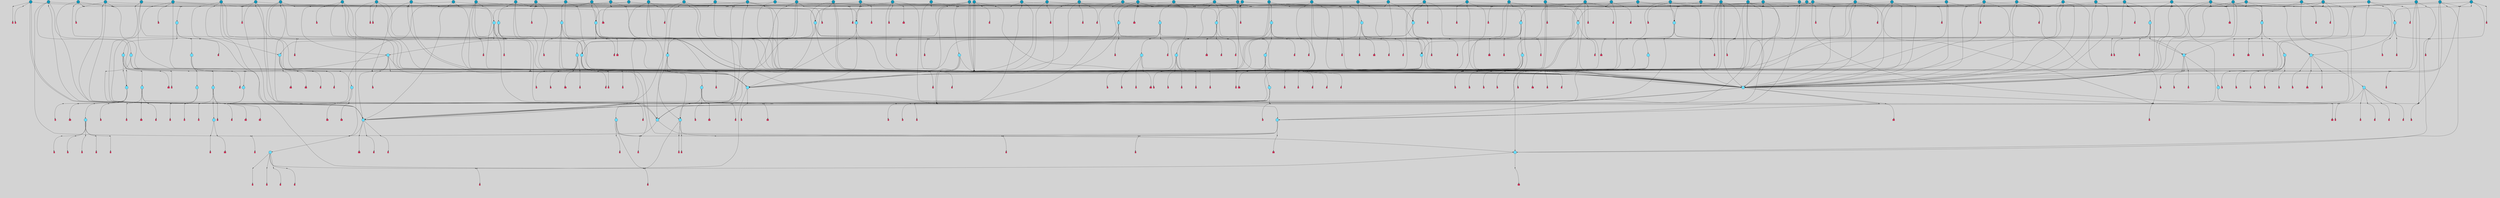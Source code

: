 // File exported with GEGELATI v1.3.1
// On the 2024-04-08 17:44:39
// With the File::TPGGraphDotExporter
digraph{
	graph[pad = "0.212, 0.055" bgcolor = lightgray]
	node[shape=circle style = filled label = ""]
		T3 [fillcolor="#66ddff"]
		T7 [fillcolor="#66ddff"]
		T9 [fillcolor="#66ddff"]
		T11 [fillcolor="#66ddff"]
		T27 [fillcolor="#66ddff"]
		T54 [fillcolor="#66ddff"]
		T59 [fillcolor="#66ddff"]
		T95 [fillcolor="#66ddff"]
		T111 [fillcolor="#66ddff"]
		T129 [fillcolor="#66ddff"]
		T195 [fillcolor="#66ddff"]
		T229 [fillcolor="#66ddff"]
		T325 [fillcolor="#66ddff"]
		T605 [fillcolor="#66ddff"]
		T633 [fillcolor="#66ddff"]
		T656 [fillcolor="#66ddff"]
		T670 [fillcolor="#66ddff"]
		T672 [fillcolor="#66ddff"]
		T737 [fillcolor="#66ddff"]
		T741 [fillcolor="#1199bb"]
		T742 [fillcolor="#66ddff"]
		T743 [fillcolor="#66ddff"]
		T744 [fillcolor="#66ddff"]
		T746 [fillcolor="#66ddff"]
		T747 [fillcolor="#66ddff"]
		T748 [fillcolor="#66ddff"]
		T753 [fillcolor="#66ddff"]
		T754 [fillcolor="#66ddff"]
		T780 [fillcolor="#1199bb"]
		T793 [fillcolor="#1199bb"]
		T808 [fillcolor="#1199bb"]
		T812 [fillcolor="#66ddff"]
		T816 [fillcolor="#1199bb"]
		T819 [fillcolor="#66ddff"]
		T820 [fillcolor="#66ddff"]
		T822 [fillcolor="#66ddff"]
		T823 [fillcolor="#66ddff"]
		T824 [fillcolor="#66ddff"]
		T825 [fillcolor="#66ddff"]
		T826 [fillcolor="#66ddff"]
		T827 [fillcolor="#1199bb"]
		T828 [fillcolor="#66ddff"]
		T829 [fillcolor="#66ddff"]
		T830 [fillcolor="#1199bb"]
		T834 [fillcolor="#1199bb"]
		T838 [fillcolor="#66ddff"]
		T842 [fillcolor="#1199bb"]
		T869 [fillcolor="#66ddff"]
		T874 [fillcolor="#66ddff"]
		T888 [fillcolor="#1199bb"]
		T914 [fillcolor="#1199bb"]
		T952 [fillcolor="#66ddff"]
		T954 [fillcolor="#66ddff"]
		T961 [fillcolor="#66ddff"]
		T970 [fillcolor="#1199bb"]
		T979 [fillcolor="#1199bb"]
		T980 [fillcolor="#1199bb"]
		T981 [fillcolor="#1199bb"]
		T986 [fillcolor="#1199bb"]
		T987 [fillcolor="#1199bb"]
		T988 [fillcolor="#66ddff"]
		T992 [fillcolor="#1199bb"]
		T995 [fillcolor="#1199bb"]
		T996 [fillcolor="#1199bb"]
		T1009 [fillcolor="#1199bb"]
		T1012 [fillcolor="#1199bb"]
		T1021 [fillcolor="#66ddff"]
		T1048 [fillcolor="#1199bb"]
		T1051 [fillcolor="#1199bb"]
		T1052 [fillcolor="#66ddff"]
		T1053 [fillcolor="#1199bb"]
		T1054 [fillcolor="#1199bb"]
		T1055 [fillcolor="#1199bb"]
		T1056 [fillcolor="#1199bb"]
		T1057 [fillcolor="#1199bb"]
		T1058 [fillcolor="#1199bb"]
		T1061 [fillcolor="#1199bb"]
		T1062 [fillcolor="#1199bb"]
		T1064 [fillcolor="#1199bb"]
		T1067 [fillcolor="#1199bb"]
		T1069 [fillcolor="#66ddff"]
		T1078 [fillcolor="#1199bb"]
		T1083 [fillcolor="#1199bb"]
		T1086 [fillcolor="#1199bb"]
		T1087 [fillcolor="#66ddff"]
		T1096 [fillcolor="#66ddff"]
		T1097 [fillcolor="#66ddff"]
		T973 [fillcolor="#66ddff"]
		T1098 [fillcolor="#66ddff"]
		T1099 [fillcolor="#66ddff"]
		T1100 [fillcolor="#66ddff"]
		T1101 [fillcolor="#66ddff"]
		T1102 [fillcolor="#66ddff"]
		T1103 [fillcolor="#66ddff"]
		T1111 [fillcolor="#1199bb"]
		T1114 [fillcolor="#1199bb"]
		T1115 [fillcolor="#1199bb"]
		T1119 [fillcolor="#1199bb"]
		T1121 [fillcolor="#1199bb"]
		T1122 [fillcolor="#1199bb"]
		T1123 [fillcolor="#1199bb"]
		T1126 [fillcolor="#1199bb"]
		T1128 [fillcolor="#1199bb"]
		T1129 [fillcolor="#1199bb"]
		T1130 [fillcolor="#66ddff"]
		T1131 [fillcolor="#1199bb"]
		T1132 [fillcolor="#1199bb"]
		T1134 [fillcolor="#1199bb"]
		T1137 [fillcolor="#1199bb"]
		T1138 [fillcolor="#1199bb"]
		T1139 [fillcolor="#1199bb"]
		T1141 [fillcolor="#1199bb"]
		T1146 [fillcolor="#1199bb"]
		T1147 [fillcolor="#1199bb"]
		T1148 [fillcolor="#1199bb"]
		T1154 [fillcolor="#1199bb"]
		T1158 [fillcolor="#1199bb"]
		T1159 [fillcolor="#1199bb"]
		T1161 [fillcolor="#1199bb"]
		T1164 [fillcolor="#1199bb"]
		T1168 [fillcolor="#1199bb"]
		T1169 [fillcolor="#1199bb"]
		T1171 [fillcolor="#1199bb"]
		T1172 [fillcolor="#1199bb"]
		T1173 [fillcolor="#1199bb"]
		T1174 [fillcolor="#1199bb"]
		T1175 [fillcolor="#1199bb"]
		T1176 [fillcolor="#1199bb"]
		T1177 [fillcolor="#1199bb"]
		T1178 [fillcolor="#1199bb"]
		T1179 [fillcolor="#1199bb"]
		T1180 [fillcolor="#1199bb"]
		T1181 [fillcolor="#1199bb"]
		T1182 [fillcolor="#1199bb"]
		T1183 [fillcolor="#1199bb"]
		T1184 [fillcolor="#1199bb"]
		P19524 [fillcolor="#cccccc" shape=point] //6|
		I19524 [shape=box style=invis label="6|1&2|6#1|7&#92;n10|7&2|0#1|5&#92;n9|4&0|1#2|2&#92;n8|6&0|0#1|0&#92;n"]
		P19524 -> I19524[style=invis]
		A12242 [fillcolor="#ff3366" shape=box margin=0.03 width=0 height=0 label="3"]
		T3 -> P19524 -> A12242
		P19525 [fillcolor="#cccccc" shape=point] //3|
		I19525 [shape=box style=invis label="7|6&2|4#0|2&#92;n10|3&2|7#1|4&#92;n11|6&0|4#0|1&#92;n7|1&0|0#2|6&#92;n7|6&0|3#2|6&#92;n4|0&2|6#0|1&#92;n4|4&2|5#0|2&#92;n4|6&0|4#2|7&#92;n10|0&2|3#1|5&#92;n2|6&0|5#0|2&#92;n1|0&2|3#0|7&#92;n1|6&2|0#0|5&#92;n6|2&0|1#0|7&#92;n9|2&0|3#2|7&#92;n5|3&0|6#0|6&#92;n1|7&2|5#2|3&#92;n8|1&2|7#0|6&#92;n1|0&2|5#2|1&#92;n7|1&2|2#2|5&#92;n7|4&2|6#0|3&#92;n"]
		P19525 -> I19525[style=invis]
		A12243 [fillcolor="#ff3366" shape=box margin=0.03 width=0 height=0 label="4"]
		T3 -> P19525 -> A12243
		P19526 [fillcolor="#cccccc" shape=point] //-3|
		I19526 [shape=box style=invis label="1|6&2|7#0|7&#92;n10|2&0|7#1|3&#92;n9|6&2|7#2|2&#92;n5|3&0|7#0|7&#92;n1|6&2|3#0|0&#92;n2|3&2|3#2|2&#92;n5|1&2|6#0|6&#92;n"]
		P19526 -> I19526[style=invis]
		A12244 [fillcolor="#ff3366" shape=box margin=0.03 width=0 height=0 label="7"]
		T7 -> P19526 -> A12244
		P19527 [fillcolor="#cccccc" shape=point] //5|
		I19527 [shape=box style=invis label="0|5&2|3#0|1&#92;n0|6&2|1#2|4&#92;n6|2&2|6#0|7&#92;n7|4&0|3#0|1&#92;n5|4&0|7#1|6&#92;n9|1&0|5#2|2&#92;n6|3&2|3#1|7&#92;n11|7&2|4#1|6&#92;n2|5&0|1#0|0&#92;n4|7&0|0#0|2&#92;n6|2&0|6#0|0&#92;n2|1&2|6#2|4&#92;n10|0&2|0#1|0&#92;n6|6&2|4#0|6&#92;n"]
		P19527 -> I19527[style=invis]
		A12245 [fillcolor="#ff3366" shape=box margin=0.03 width=0 height=0 label="8"]
		T7 -> P19527 -> A12245
		P19528 [fillcolor="#cccccc" shape=point] //-6|
		I19528 [shape=box style=invis label="11|1&0|7#2|0&#92;n10|4&0|1#1|0&#92;n4|3&2|4#2|1&#92;n0|5&2|0#0|0&#92;n6|1&0|0#0|3&#92;n8|2&2|0#0|4&#92;n11|4&2|0#1|6&#92;n7|0&2|6#2|3&#92;n5|3&2|6#2|0&#92;n2|0&2|0#0|4&#92;n"]
		P19528 -> I19528[style=invis]
		A12246 [fillcolor="#ff3366" shape=box margin=0.03 width=0 height=0 label="9"]
		T9 -> P19528 -> A12246
		P19529 [fillcolor="#cccccc" shape=point] //2|
		I19529 [shape=box style=invis label="6|3&2|7#1|4&#92;n8|6&0|0#2|5&#92;n2|1&0|2#0|3&#92;n8|7&0|6#0|4&#92;n2|1&2|0#0|1&#92;n0|0&2|2#2|3&#92;n6|6&0|7#2|1&#92;n6|1&0|7#2|6&#92;n5|4&2|7#0|4&#92;n0|3&0|4#2|0&#92;n11|0&2|0#2|5&#92;n4|5&2|5#2|4&#92;n5|7&0|6#0|4&#92;n9|7&2|5#0|3&#92;n5|4&2|1#0|3&#92;n5|3&0|1#1|7&#92;n0|4&0|3#2|5&#92;n"]
		P19529 -> I19529[style=invis]
		A12247 [fillcolor="#ff3366" shape=box margin=0.03 width=0 height=0 label="10"]
		T9 -> P19529 -> A12247
		P19530 [fillcolor="#cccccc" shape=point] //6|
		I19530 [shape=box style=invis label="3|0&2|7#2|2&#92;n3|2&0|4#2|5&#92;n5|1&0|2#1|0&#92;n8|7&0|1#2|0&#92;n8|5&0|3#0|6&#92;n0|2&0|2#2|3&#92;n1|5&2|5#0|5&#92;n5|6&0|6#0|7&#92;n6|7&0|0#2|6&#92;n1|2&2|3#0|0&#92;n7|7&2|3#0|4&#92;n0|7&2|7#0|6&#92;n1|0&2|2#2|7&#92;n4|4&0|1#0|0&#92;n"]
		P19530 -> I19530[style=invis]
		A12248 [fillcolor="#ff3366" shape=box margin=0.03 width=0 height=0 label="11"]
		T11 -> P19530 -> A12248
		P19531 [fillcolor="#cccccc" shape=point] //-4|
		I19531 [shape=box style=invis label="4|1&0|4#2|6&#92;n1|2&2|2#2|0&#92;n1|2&2|0#0|6&#92;n8|4&2|3#2|5&#92;n5|5&2|1#1|0&#92;n"]
		P19531 -> I19531[style=invis]
		A12249 [fillcolor="#ff3366" shape=box margin=0.03 width=0 height=0 label="12"]
		T11 -> P19531 -> A12249
		P19532 [fillcolor="#cccccc" shape=point] //2|
		I19532 [shape=box style=invis label="9|1&2|3#0|1&#92;n5|2&2|0#2|4&#92;n3|6&2|5#2|7&#92;n7|0&2|5#0|4&#92;n1|2&0|3#0|5&#92;n7|3&2|7#0|0&#92;n"]
		P19532 -> I19532[style=invis]
		A12250 [fillcolor="#ff3366" shape=box margin=0.03 width=0 height=0 label="2"]
		T27 -> P19532 -> A12250
		P19533 [fillcolor="#cccccc" shape=point] //-6|
		I19533 [shape=box style=invis label="7|5&0|4#0|4&#92;n11|0&2|5#2|1&#92;n"]
		P19533 -> I19533[style=invis]
		A12251 [fillcolor="#ff3366" shape=box margin=0.03 width=0 height=0 label="3"]
		T27 -> P19533 -> A12251
		T27 -> P19525
		P19534 [fillcolor="#cccccc" shape=point] //0|
		I19534 [shape=box style=invis label="2|5&0|1#0|6&#92;n6|1&2|2#2|7&#92;n8|0&0|3#1|4&#92;n4|3&2|5#2|4&#92;n8|1&2|4#0|0&#92;n6|6&0|1#2|6&#92;n11|7&2|4#2|5&#92;n6|2&2|4#0|2&#92;n8|5&2|4#2|4&#92;n2|1&2|1#2|2&#92;n2|7&2|5#2|6&#92;n9|7&0|5#0|4&#92;n1|2&0|5#2|6&#92;n4|2&2|3#2|7&#92;n3|3&2|1#0|2&#92;n"]
		P19534 -> I19534[style=invis]
		A12252 [fillcolor="#ff3366" shape=box margin=0.03 width=0 height=0 label="5"]
		T27 -> P19534 -> A12252
		P19535 [fillcolor="#cccccc" shape=point] //0|
		I19535 [shape=box style=invis label="4|0&0|3#2|7&#92;n10|2&0|3#1|7&#92;n3|5&0|2#0|3&#92;n4|5&0|0#2|1&#92;n10|7&2|0#1|2&#92;n5|3&2|3#1|6&#92;n9|5&2|0#0|4&#92;n5|4&2|7#0|2&#92;n10|3&2|7#1|4&#92;n7|2&0|1#2|6&#92;n8|6&0|5#0|5&#92;n8|7&2|3#0|5&#92;n2|6&2|4#0|0&#92;n"]
		P19535 -> I19535[style=invis]
		A12253 [fillcolor="#ff3366" shape=box margin=0.03 width=0 height=0 label="5"]
		T27 -> P19535 -> A12253
		P19536 [fillcolor="#cccccc" shape=point] //8|
		I19536 [shape=box style=invis label="9|0&0|1#2|0&#92;n10|1&2|5#1|4&#92;n8|2&2|6#0|4&#92;n2|4&2|5#2|3&#92;n4|2&2|2#0|2&#92;n7|5&0|2#0|0&#92;n8|2&2|1#1|3&#92;n8|7&0|7#2|1&#92;n1|1&0|0#0|7&#92;n5|6&2|5#1|0&#92;n6|6&2|5#0|0&#92;n11|4&0|3#2|6&#92;n4|2&2|4#0|7&#92;n5|6&0|1#2|0&#92;n11|3&0|2#0|7&#92;n"]
		P19536 -> I19536[style=invis]
		A12254 [fillcolor="#ff3366" shape=box margin=0.03 width=0 height=0 label="6"]
		T54 -> P19536 -> A12254
		P19537 [fillcolor="#cccccc" shape=point] //5|
		I19537 [shape=box style=invis label="3|0&2|0#0|1&#92;n3|0&0|7#0|1&#92;n5|3&0|2#2|6&#92;n4|4&2|4#2|6&#92;n11|2&0|7#1|6&#92;n2|7&2|2#2|5&#92;n9|3&2|6#2|7&#92;n7|7&0|0#0|4&#92;n6|1&2|4#2|3&#92;n5|4&2|0#1|6&#92;n1|3&0|7#0|4&#92;n"]
		P19537 -> I19537[style=invis]
		A12255 [fillcolor="#ff3366" shape=box margin=0.03 width=0 height=0 label="7"]
		T54 -> P19537 -> A12255
		P19538 [fillcolor="#cccccc" shape=point] //-10|
		I19538 [shape=box style=invis label="3|6&0|0#0|4&#92;n4|1&2|4#0|1&#92;n5|1&0|1#0|4&#92;n5|5&2|6#0|5&#92;n6|5&0|6#0|3&#92;n11|1&2|0#0|1&#92;n0|7&2|0#0|3&#92;n1|2&0|6#0|1&#92;n8|0&0|4#2|0&#92;n0|4&0|7#2|7&#92;n7|0&2|7#1|3&#92;n3|1&0|5#2|5&#92;n5|1&0|4#0|3&#92;n2|2&0|2#0|0&#92;n8|3&0|1#0|7&#92;n3|0&0|3#0|5&#92;n7|2&0|5#2|0&#92;n6|3&2|7#1|5&#92;n4|7&2|7#2|1&#92;n"]
		P19538 -> I19538[style=invis]
		A12256 [fillcolor="#ff3366" shape=box margin=0.03 width=0 height=0 label="14"]
		T54 -> P19538 -> A12256
		T54 -> P19527
		P19539 [fillcolor="#cccccc" shape=point] //8|
		I19539 [shape=box style=invis label="9|0&0|1#2|0&#92;n10|1&2|5#1|4&#92;n8|2&2|6#0|4&#92;n4|5&0|3#0|1&#92;n2|4&2|5#2|3&#92;n4|2&2|2#0|2&#92;n7|5&0|2#0|0&#92;n8|2&2|1#1|3&#92;n8|7&0|7#2|1&#92;n1|1&0|0#0|7&#92;n5|6&2|5#1|0&#92;n6|3&2|5#0|0&#92;n11|4&0|3#2|6&#92;n1|2&2|4#0|7&#92;n5|6&0|1#2|0&#92;n11|3&0|2#0|7&#92;n"]
		P19539 -> I19539[style=invis]
		A12257 [fillcolor="#ff3366" shape=box margin=0.03 width=0 height=0 label="6"]
		T59 -> P19539 -> A12257
		T59 -> P19537
		T59 -> P19528
		T59 -> P19537
		P19540 [fillcolor="#cccccc" shape=point] //4|
		I19540 [shape=box style=invis label="4|3&0|6#0|3&#92;n5|7&2|3#2|2&#92;n5|6&0|7#1|2&#92;n1|4&2|6#0|3&#92;n8|4&2|1#2|5&#92;n9|5&2|4#1|4&#92;n2|4&0|5#0|7&#92;n10|0&0|6#1|3&#92;n3|0&0|6#0|2&#92;n2|7&2|7#2|6&#92;n5|2&0|5#1|5&#92;n10|4&2|5#1|7&#92;n4|0&0|4#2|4&#92;n11|1&0|4#2|6&#92;n10|6&2|0#1|4&#92;n9|7&0|3#1|4&#92;n4|5&2|7#0|6&#92;n11|5&2|6#2|3&#92;n0|3&0|5#0|1&#92;n"]
		P19540 -> I19540[style=invis]
		A12258 [fillcolor="#ff3366" shape=box margin=0.03 width=0 height=0 label="13"]
		T95 -> P19540 -> A12258
		P19541 [fillcolor="#cccccc" shape=point] //8|
		I19541 [shape=box style=invis label="9|7&0|5#2|5&#92;n3|3&2|3#0|2&#92;n9|5&2|2#1|0&#92;n2|3&0|6#0|3&#92;n4|4&2|5#2|7&#92;n11|3&2|0#1|5&#92;n6|6&2|1#2|2&#92;n4|6&0|1#2|2&#92;n2|5&2|7#2|2&#92;n7|7&2|2#2|3&#92;n6|5&0|3#2|6&#92;n6|7&0|6#0|2&#92;n"]
		P19541 -> I19541[style=invis]
		A12259 [fillcolor="#ff3366" shape=box margin=0.03 width=0 height=0 label="14"]
		T95 -> P19541 -> A12259
		P19542 [fillcolor="#cccccc" shape=point] //2|
		I19542 [shape=box style=invis label="4|1&0|4#2|6&#92;n5|5&2|1#1|0&#92;n1|0&2|0#0|6&#92;n8|4&2|3#2|5&#92;n"]
		P19542 -> I19542[style=invis]
		T95 -> P19542 -> T11
		P19543 [fillcolor="#cccccc" shape=point] //-9|
		I19543 [shape=box style=invis label="2|0&2|0#2|1&#92;n4|4&2|4#2|6&#92;n9|1&0|3#1|7&#92;n5|3&0|2#2|6&#92;n2|7&2|2#2|5&#92;n5|4&2|0#1|6&#92;n3|0&0|7#0|1&#92;n1|3&0|7#0|4&#92;n11|6&2|2#0|7&#92;n7|7&0|0#0|4&#92;n11|0&0|7#1|6&#92;n9|3&2|6#2|7&#92;n"]
		P19543 -> I19543[style=invis]
		A12260 [fillcolor="#ff3366" shape=box margin=0.03 width=0 height=0 label="7"]
		T95 -> P19543 -> A12260
		P19544 [fillcolor="#cccccc" shape=point] //-8|
		I19544 [shape=box style=invis label="7|5&0|4#2|4&#92;n"]
		P19544 -> I19544[style=invis]
		A12261 [fillcolor="#ff3366" shape=box margin=0.03 width=0 height=0 label="3"]
		T95 -> P19544 -> A12261
		P19545 [fillcolor="#cccccc" shape=point] //-5|
		I19545 [shape=box style=invis label="0|0&2|3#0|2&#92;n10|5&0|6#1|3&#92;n7|3&0|6#2|3&#92;n3|4&0|6#0|6&#92;n10|5&0|2#1|1&#92;n5|0&0|1#0|3&#92;n6|6&2|5#1|5&#92;n7|4&0|2#1|7&#92;n5|7&0|1#2|5&#92;n1|5&0|0#0|3&#92;n7|5&2|1#2|6&#92;n9|0&0|2#0|0&#92;n4|0&2|4#0|0&#92;n4|6&0|0#2|3&#92;n3|1&0|6#2|5&#92;n7|7&2|1#2|3&#92;n9|4&2|2#0|6&#92;n"]
		P19545 -> I19545[style=invis]
		T111 -> P19545 -> T9
		P19546 [fillcolor="#cccccc" shape=point] //7|
		I19546 [shape=box style=invis label="7|4&2|1#2|0&#92;n4|1&2|4#2|3&#92;n5|0&2|0#2|2&#92;n6|1&2|4#2|6&#92;n"]
		P19546 -> I19546[style=invis]
		A12262 [fillcolor="#ff3366" shape=box margin=0.03 width=0 height=0 label="9"]
		T111 -> P19546 -> A12262
		P19547 [fillcolor="#cccccc" shape=point] //2|
		I19547 [shape=box style=invis label="3|0&2|0#0|1&#92;n11|2&0|7#1|6&#92;n8|7&2|4#0|5&#92;n5|3&0|2#2|6&#92;n4|4&2|4#2|6&#92;n3|0&0|7#0|1&#92;n2|7&2|2#2|5&#92;n9|3&2|6#2|7&#92;n7|7&0|0#0|4&#92;n6|1&2|4#1|3&#92;n5|4&2|0#1|6&#92;n1|3&0|7#0|4&#92;n"]
		P19547 -> I19547[style=invis]
		A12263 [fillcolor="#ff3366" shape=box margin=0.03 width=0 height=0 label="7"]
		T111 -> P19547 -> A12263
		T111 -> P19528
		T129 -> P19536
		T129 -> P19537
		P19548 [fillcolor="#cccccc" shape=point] //10|
		I19548 [shape=box style=invis label="4|5&2|7#2|1&#92;n1|7&2|3#0|6&#92;n3|5&2|2#0|3&#92;n10|3&0|7#1|4&#92;n7|1&0|4#2|6&#92;n10|2&0|3#1|7&#92;n9|5&2|0#0|4&#92;n4|0&0|3#2|7&#92;n11|4&2|6#1|2&#92;n5|4&2|7#0|2&#92;n2|6&2|4#0|0&#92;n6|5&0|7#2|1&#92;n5|3&2|3#1|6&#92;n10|7&2|0#1|2&#92;n"]
		P19548 -> I19548[style=invis]
		A12264 [fillcolor="#ff3366" shape=box margin=0.03 width=0 height=0 label="5"]
		T129 -> P19548 -> A12264
		P19549 [fillcolor="#cccccc" shape=point] //5|
		I19549 [shape=box style=invis label="9|4&2|3#1|3&#92;n0|4&2|4#0|5&#92;n6|1&2|6#2|5&#92;n4|0&0|5#2|0&#92;n"]
		P19549 -> I19549[style=invis]
		A12265 [fillcolor="#ff3366" shape=box margin=0.03 width=0 height=0 label="7"]
		T129 -> P19549 -> A12265
		P19550 [fillcolor="#cccccc" shape=point] //6|
		I19550 [shape=box style=invis label="9|4&2|7#0|6&#92;n8|4&0|1#1|0&#92;n1|3&0|0#2|1&#92;n2|4&0|6#2|2&#92;n5|1&2|5#0|7&#92;n3|0&0|3#2|6&#92;n2|2&2|6#0|2&#92;n8|4&0|4#2|2&#92;n5|1&2|4#0|3&#92;n9|4&0|6#0|6&#92;n5|0&2|2#1|5&#92;n11|7&0|0#1|1&#92;n0|4&0|3#0|3&#92;n7|7&2|4#2|5&#92;n1|5&0|1#2|1&#92;n"]
		P19550 -> I19550[style=invis]
		A12266 [fillcolor="#ff3366" shape=box margin=0.03 width=0 height=0 label="1"]
		T129 -> P19550 -> A12266
		P19551 [fillcolor="#cccccc" shape=point] //5|
		I19551 [shape=box style=invis label="3|0&2|0#2|1&#92;n3|0&0|7#0|1&#92;n5|3&0|2#2|6&#92;n4|4&2|4#2|6&#92;n5|4&2|0#1|6&#92;n2|7&2|2#2|5&#92;n1|3&0|7#0|4&#92;n11|6&2|2#0|7&#92;n7|7&0|0#0|4&#92;n6|1&2|4#2|3&#92;n11|0&0|7#1|6&#92;n9|3&2|6#2|7&#92;n"]
		P19551 -> I19551[style=invis]
		A12267 [fillcolor="#ff3366" shape=box margin=0.03 width=0 height=0 label="7"]
		T195 -> P19551 -> A12267
		P19552 [fillcolor="#cccccc" shape=point] //4|
		I19552 [shape=box style=invis label="7|1&0|6#0|1&#92;n6|7&2|7#1|7&#92;n10|1&2|1#1|1&#92;n9|6&2|2#1|4&#92;n4|7&0|4#2|2&#92;n9|6&0|5#1|1&#92;n10|0&2|6#1|6&#92;n5|1&0|1#2|3&#92;n10|1&0|5#1|0&#92;n3|4&2|3#0|0&#92;n8|2&0|5#2|4&#92;n1|6&2|0#0|0&#92;n2|3&0|1#2|6&#92;n5|2&2|2#1|6&#92;n2|2&0|1#2|1&#92;n3|1&2|7#0|3&#92;n6|7&2|3#0|4&#92;n"]
		P19552 -> I19552[style=invis]
		A12268 [fillcolor="#ff3366" shape=box margin=0.03 width=0 height=0 label="10"]
		T195 -> P19552 -> A12268
		P19553 [fillcolor="#cccccc" shape=point] //-4|
		I19553 [shape=box style=invis label="0|4&0|0#2|7&#92;n8|5&2|4#2|4&#92;n4|3&2|5#2|4&#92;n11|7&2|2#2|5&#92;n6|5&2|2#2|7&#92;n3|2&0|7#0|7&#92;n3|3&2|1#0|3&#92;n2|6&0|3#2|5&#92;n0|1&2|6#2|2&#92;n8|2&0|0#1|6&#92;n0|7&0|5#0|4&#92;n9|5&0|3#2|7&#92;n2|7&2|5#2|6&#92;n9|0&2|0#0|1&#92;n1|2&2|4#0|2&#92;n"]
		P19553 -> I19553[style=invis]
		T195 -> P19553 -> T27
		P19554 [fillcolor="#cccccc" shape=point] //7|
		I19554 [shape=box style=invis label="7|4&2|7#0|4&#92;n4|6&0|1#2|5&#92;n2|1&2|3#0|0&#92;n4|3&2|0#0|1&#92;n0|0&2|7#2|7&#92;n7|7&0|5#2|3&#92;n5|0&2|1#2|2&#92;n10|0&0|4#1|2&#92;n4|4&0|7#0|0&#92;n6|7&0|2#0|1&#92;n1|4&2|5#0|4&#92;n"]
		P19554 -> I19554[style=invis]
		A12269 [fillcolor="#ff3366" shape=box margin=0.03 width=0 height=0 label="0"]
		T195 -> P19554 -> A12269
		P19555 [fillcolor="#cccccc" shape=point] //-2|
		I19555 [shape=box style=invis label="5|2&2|0#2|4&#92;n9|1&2|3#0|1&#92;n3|6&2|5#2|7&#92;n7|0&2|1#0|4&#92;n1|2&0|3#0|5&#92;n7|3&2|7#0|0&#92;n"]
		P19555 -> I19555[style=invis]
		A12270 [fillcolor="#ff3366" shape=box margin=0.03 width=0 height=0 label="2"]
		T229 -> P19555 -> A12270
		P19556 [fillcolor="#cccccc" shape=point] //9|
		I19556 [shape=box style=invis label="7|1&2|2#2|5&#92;n1|0&2|5#2|1&#92;n11|6&0|4#0|1&#92;n10|6&0|3#1|6&#92;n7|1&0|0#2|6&#92;n4|0&2|6#0|1&#92;n4|6&0|4#2|7&#92;n10|0&2|3#1|0&#92;n1|0&2|3#0|7&#92;n1|6&2|0#0|5&#92;n6|2&0|1#0|7&#92;n9|2&0|3#2|7&#92;n5|3&0|6#0|6&#92;n3|1&0|3#0|5&#92;n1|7&2|5#2|3&#92;n8|1&2|7#0|6&#92;n10|3&2|0#1|4&#92;n7|6&2|4#0|2&#92;n7|4&2|6#0|3&#92;n"]
		P19556 -> I19556[style=invis]
		T229 -> P19556 -> T7
		P19557 [fillcolor="#cccccc" shape=point] //2|
		I19557 [shape=box style=invis label="8|6&0|2#0|5&#92;n10|5&2|3#1|7&#92;n5|6&0|1#2|5&#92;n11|3&0|0#2|2&#92;n0|3&2|1#0|6&#92;n9|7&2|6#0|1&#92;n4|6&2|7#0|2&#92;n8|0&0|6#2|0&#92;n11|2&0|7#0|1&#92;n3|7&2|4#0|7&#92;n5|1&0|1#0|6&#92;n7|6&2|7#2|4&#92;n6|1&0|3#0|2&#92;n6|6&2|5#1|2&#92;n8|5&0|2#0|0&#92;n0|2&0|3#0|0&#92;n2|5&2|5#2|1&#92;n10|4&0|1#1|0&#92;n4|3&2|5#0|4&#92;n"]
		P19557 -> I19557[style=invis]
		A12271 [fillcolor="#ff3366" shape=box margin=0.03 width=0 height=0 label="11"]
		T229 -> P19557 -> A12271
		P19558 [fillcolor="#cccccc" shape=point] //-7|
		I19558 [shape=box style=invis label="11|2&2|6#1|1&#92;n2|3&0|6#2|3&#92;n10|0&0|2#1|4&#92;n"]
		P19558 -> I19558[style=invis]
		T229 -> P19558 -> T111
		P19559 [fillcolor="#cccccc" shape=point] //-1|
		I19559 [shape=box style=invis label="6|4&0|4#2|4&#92;n4|5&2|5#2|4&#92;n9|7&2|5#0|3&#92;n3|7&2|6#0|6&#92;n8|7&0|6#0|4&#92;n2|1&2|0#0|1&#92;n8|6&0|0#2|5&#92;n2|1&0|2#0|3&#92;n6|1&0|7#2|6&#92;n6|3&0|1#1|6&#92;n5|4&2|7#0|4&#92;n0|7&0|4#2|0&#92;n11|0&2|0#2|5&#92;n3|7&2|0#2|7&#92;n8|3&2|7#1|4&#92;n5|7&0|6#0|4&#92;n0|0&2|3#2|3&#92;n5|4&2|1#0|3&#92;n0|4&0|3#2|5&#92;n"]
		P19559 -> I19559[style=invis]
		A12272 [fillcolor="#ff3366" shape=box margin=0.03 width=0 height=0 label="10"]
		T229 -> P19559 -> A12272
		P19560 [fillcolor="#cccccc" shape=point] //-4|
		I19560 [shape=box style=invis label="4|1&0|4#2|6&#92;n1|2&2|2#2|0&#92;n1|2&2|0#0|6&#92;n8|4&2|3#2|5&#92;n5|5&2|1#1|0&#92;n"]
		P19560 -> I19560[style=invis]
		A12273 [fillcolor="#ff3366" shape=box margin=0.03 width=0 height=0 label="12"]
		T325 -> P19560 -> A12273
		P19561 [fillcolor="#cccccc" shape=point] //6|
		I19561 [shape=box style=invis label="3|0&2|7#2|2&#92;n3|2&0|4#2|5&#92;n5|1&0|2#1|0&#92;n8|7&0|1#2|0&#92;n8|5&0|3#0|6&#92;n0|2&0|2#2|3&#92;n1|5&2|5#0|5&#92;n5|6&0|6#0|7&#92;n6|7&0|0#2|6&#92;n1|2&2|3#0|0&#92;n7|7&2|3#0|4&#92;n0|7&2|7#0|6&#92;n1|0&2|2#2|7&#92;n4|4&0|1#0|0&#92;n"]
		P19561 -> I19561[style=invis]
		A12274 [fillcolor="#ff3366" shape=box margin=0.03 width=0 height=0 label="11"]
		T325 -> P19561 -> A12274
		P19562 [fillcolor="#cccccc" shape=point] //4|
		I19562 [shape=box style=invis label="7|0&0|3#1|6&#92;n10|7&0|3#1|1&#92;n2|6&0|1#0|0&#92;n1|7&0|7#2|6&#92;n6|0&2|1#1|1&#92;n1|7&2|2#0|2&#92;n10|6&0|1#1|4&#92;n11|1&0|0#2|0&#92;n7|1&2|1#2|3&#92;n9|3&2|5#2|2&#92;n7|6&0|1#2|7&#92;n4|1&2|6#2|4&#92;n1|3&0|2#0|5&#92;n9|7&2|4#1|6&#92;n0|5&0|5#2|1&#92;n1|1&2|4#2|5&#92;n1|2&2|5#0|0&#92;n8|1&2|7#1|6&#92;n2|6&0|6#0|6&#92;n"]
		P19562 -> I19562[style=invis]
		T605 -> P19562 -> T95
		P19563 [fillcolor="#cccccc" shape=point] //5|
		I19563 [shape=box style=invis label="0|5&2|3#0|1&#92;n0|6&2|1#2|4&#92;n6|2&2|6#0|7&#92;n7|4&0|3#0|1&#92;n5|4&0|7#1|6&#92;n9|1&0|5#2|2&#92;n6|3&2|3#1|7&#92;n11|7&2|4#1|6&#92;n2|5&0|1#0|0&#92;n4|7&0|0#0|2&#92;n6|2&0|6#0|0&#92;n2|1&2|6#2|4&#92;n10|0&2|0#1|0&#92;n6|6&2|4#0|6&#92;n"]
		P19563 -> I19563[style=invis]
		A12275 [fillcolor="#ff3366" shape=box margin=0.03 width=0 height=0 label="8"]
		T605 -> P19563 -> A12275
		P19564 [fillcolor="#cccccc" shape=point] //-3|
		I19564 [shape=box style=invis label="8|0&2|5#1|1&#92;n11|3&2|5#2|5&#92;n"]
		P19564 -> I19564[style=invis]
		T605 -> P19564 -> T59
		P19565 [fillcolor="#cccccc" shape=point] //-9|
		I19565 [shape=box style=invis label="4|7&2|6#0|5&#92;n11|3&0|2#2|6&#92;n10|2&2|4#1|6&#92;n3|0&2|6#2|7&#92;n4|3&0|5#0|7&#92;n2|3&0|7#0|7&#92;n10|6&0|7#1|5&#92;n10|1&2|2#1|1&#92;n1|7&0|3#2|6&#92;n"]
		P19565 -> I19565[style=invis]
		A12276 [fillcolor="#ff3366" shape=box margin=0.03 width=0 height=0 label="4"]
		T605 -> P19565 -> A12276
		P19566 [fillcolor="#cccccc" shape=point] //5|
		I19566 [shape=box style=invis label="1|2&2|4#2|0&#92;n5|1&2|1#0|6&#92;n1|2&2|1#2|3&#92;n10|2&0|7#1|3&#92;n9|6&2|7#2|6&#92;n2|2&2|3#2|2&#92;n5|3&2|7#0|7&#92;n0|4&2|3#0|3&#92;n1|0&2|7#0|7&#92;n"]
		P19566 -> I19566[style=invis]
		A12277 [fillcolor="#ff3366" shape=box margin=0.03 width=0 height=0 label="7"]
		T605 -> P19566 -> A12277
		P19567 [fillcolor="#cccccc" shape=point] //-1|
		I19567 [shape=box style=invis label="5|7&2|4#0|7&#92;n6|4&2|4#2|6&#92;n3|0&0|5#0|0&#92;n9|5&0|7#1|4&#92;n8|0&0|2#2|1&#92;n3|0&2|6#0|7&#92;n1|7&2|5#2|5&#92;n9|4&0|2#0|6&#92;n4|4&2|5#0|6&#92;n"]
		P19567 -> I19567[style=invis]
		A12278 [fillcolor="#ff3366" shape=box margin=0.03 width=0 height=0 label="7"]
		T633 -> P19567 -> A12278
		P19568 [fillcolor="#cccccc" shape=point] //-2|
		I19568 [shape=box style=invis label="0|2&0|7#2|6&#92;n6|1&0|4#1|7&#92;n3|0&2|3#0|3&#92;n1|3&0|2#0|7&#92;n"]
		P19568 -> I19568[style=invis]
		T633 -> P19568 -> T195
		P19569 [fillcolor="#cccccc" shape=point] //-1|
		I19569 [shape=box style=invis label="6|6&0|0#1|5&#92;n3|0&0|2#2|3&#92;n1|0&0|5#0|3&#92;n10|4&0|0#1|0&#92;n1|7&2|5#2|5&#92;n9|4&0|0#1|5&#92;n11|3&2|1#1|6&#92;n6|3&2|6#2|0&#92;n6|1&0|2#0|6&#92;n8|0&0|6#2|4&#92;n"]
		P19569 -> I19569[style=invis]
		A12279 [fillcolor="#ff3366" shape=box margin=0.03 width=0 height=0 label="12"]
		T633 -> P19569 -> A12279
		P19570 [fillcolor="#cccccc" shape=point] //-6|
		I19570 [shape=box style=invis label="9|0&2|0#0|1&#92;n3|2&0|2#0|3&#92;n5|4&0|5#1|7&#92;n2|1&0|4#0|3&#92;n9|2&2|0#2|4&#92;n7|6&0|4#0|2&#92;n2|3&0|6#2|6&#92;n1|2&0|3#2|0&#92;n"]
		P19570 -> I19570[style=invis]
		T633 -> P19570 -> T54
		P19571 [fillcolor="#cccccc" shape=point] //4|
		I19571 [shape=box style=invis label="9|6&0|4#2|0&#92;n6|1&0|7#0|0&#92;n3|0&2|3#0|3&#92;n1|3&0|2#0|7&#92;n6|1&2|4#1|7&#92;n6|3&0|7#2|6&#92;n"]
		P19571 -> I19571[style=invis]
		T633 -> P19571 -> T195
		P19572 [fillcolor="#cccccc" shape=point] //-5|
		I19572 [shape=box style=invis label="10|6&2|5#1|6&#92;n9|3&0|1#1|7&#92;n2|4&0|1#0|1&#92;n11|3&0|7#1|6&#92;n5|1&0|6#2|7&#92;n8|0&0|0#0|1&#92;n0|6&0|7#0|4&#92;n6|7&2|6#2|6&#92;n11|0&2|3#0|5&#92;n"]
		P19572 -> I19572[style=invis]
		T656 -> P19572 -> T7
		P19573 [fillcolor="#cccccc" shape=point] //-10|
		I19573 [shape=box style=invis label="3|6&0|6#2|2&#92;n9|4&0|0#2|7&#92;n2|5&0|0#0|1&#92;n11|6&0|0#2|2&#92;n0|2&2|7#0|5&#92;n6|3&0|3#0|7&#92;n0|7&2|7#2|7&#92;n2|0&2|3#2|2&#92;n10|1&2|6#1|3&#92;n4|4&0|3#2|0&#92;n1|1&0|0#0|2&#92;n4|3&0|1#2|5&#92;n1|0&2|0#0|0&#92;n"]
		P19573 -> I19573[style=invis]
		A12280 [fillcolor="#ff3366" shape=box margin=0.03 width=0 height=0 label="1"]
		T656 -> P19573 -> A12280
		P19574 [fillcolor="#cccccc" shape=point] //-2|
		I19574 [shape=box style=invis label="1|1&2|1#0|1&#92;n11|0&2|3#2|2&#92;n1|4&0|0#2|2&#92;n0|7&0|5#2|4&#92;n1|0&2|2#2|4&#92;n8|7&0|0#1|2&#92;n8|1&2|0#2|3&#92;n7|7&0|1#2|1&#92;n3|6&2|7#0|4&#92;n7|7&0|4#0|3&#92;n9|5&2|2#2|0&#92;n6|5&2|4#1|4&#92;n11|2&0|2#2|1&#92;n5|2&0|6#1|5&#92;n0|5&0|3#0|5&#92;n2|0&2|4#0|5&#92;n7|5&2|7#1|3&#92;n3|7&2|6#2|7&#92;n"]
		P19574 -> I19574[style=invis]
		T656 -> P19574 -> T229
		P19575 [fillcolor="#cccccc" shape=point] //-3|
		I19575 [shape=box style=invis label="2|5&2|2#0|5&#92;n9|5&2|2#2|7&#92;n7|5&2|5#1|0&#92;n9|2&2|7#1|5&#92;n3|6&0|6#2|2&#92;n0|0&2|6#0|0&#92;n1|0&2|0#0|0&#92;n8|6&2|0#2|2&#92;n10|3&0|0#1|7&#92;n11|6&0|4#2|5&#92;n1|0&0|5#2|6&#92;n5|5&0|0#1|1&#92;n3|3&2|7#0|7&#92;n1|7&0|7#0|3&#92;n10|4&2|4#1|2&#92;n7|5&2|2#2|5&#92;n2|0&0|7#2|4&#92;n6|2&2|4#1|6&#92;n"]
		P19575 -> I19575[style=invis]
		T656 -> P19575 -> T111
		P19576 [fillcolor="#cccccc" shape=point] //-6|
		I19576 [shape=box style=invis label="7|5&0|4#0|4&#92;n11|0&2|5#2|1&#92;n"]
		P19576 -> I19576[style=invis]
		A12281 [fillcolor="#ff3366" shape=box margin=0.03 width=0 height=0 label="3"]
		T670 -> P19576 -> A12281
		P19577 [fillcolor="#cccccc" shape=point] //2|
		I19577 [shape=box style=invis label="9|1&2|3#0|1&#92;n5|2&2|0#2|4&#92;n3|6&2|5#2|7&#92;n7|0&2|5#0|4&#92;n1|2&0|3#0|5&#92;n7|3&2|7#0|0&#92;n"]
		P19577 -> I19577[style=invis]
		A12282 [fillcolor="#ff3366" shape=box margin=0.03 width=0 height=0 label="2"]
		T670 -> P19577 -> A12282
		P19578 [fillcolor="#cccccc" shape=point] //0|
		I19578 [shape=box style=invis label="2|5&0|1#0|6&#92;n6|1&2|2#2|7&#92;n8|0&0|3#1|4&#92;n4|3&2|5#2|4&#92;n8|1&2|4#0|0&#92;n6|6&0|1#2|6&#92;n11|7&2|4#2|5&#92;n6|2&2|4#0|2&#92;n8|5&2|4#2|4&#92;n2|1&2|1#2|2&#92;n2|7&2|5#2|6&#92;n9|7&0|5#0|4&#92;n1|2&0|5#2|6&#92;n4|2&2|3#2|7&#92;n3|3&2|1#0|2&#92;n"]
		P19578 -> I19578[style=invis]
		A12283 [fillcolor="#ff3366" shape=box margin=0.03 width=0 height=0 label="5"]
		T670 -> P19578 -> A12283
		P19579 [fillcolor="#cccccc" shape=point] //3|
		I19579 [shape=box style=invis label="7|6&2|4#0|2&#92;n10|3&2|7#1|4&#92;n11|6&0|4#0|1&#92;n7|1&0|0#2|6&#92;n7|6&0|3#2|6&#92;n4|0&2|6#0|1&#92;n4|4&2|5#0|2&#92;n4|6&0|4#2|7&#92;n10|0&2|3#1|5&#92;n2|6&0|5#0|2&#92;n1|0&2|3#0|7&#92;n1|6&2|0#0|5&#92;n6|2&0|1#0|7&#92;n9|2&0|3#2|7&#92;n5|3&0|6#0|6&#92;n1|7&2|5#2|3&#92;n8|1&2|7#0|6&#92;n1|0&2|5#2|1&#92;n7|1&2|2#2|5&#92;n7|4&2|6#0|3&#92;n"]
		P19579 -> I19579[style=invis]
		A12284 [fillcolor="#ff3366" shape=box margin=0.03 width=0 height=0 label="4"]
		T670 -> P19579 -> A12284
		P19580 [fillcolor="#cccccc" shape=point] //0|
		I19580 [shape=box style=invis label="4|0&0|3#2|7&#92;n10|2&0|3#1|7&#92;n3|5&0|2#0|3&#92;n4|5&0|0#2|1&#92;n10|7&2|0#1|2&#92;n5|3&2|3#1|6&#92;n9|5&2|0#0|4&#92;n5|4&2|7#0|2&#92;n10|3&2|7#1|4&#92;n7|2&0|1#2|6&#92;n8|6&0|5#0|5&#92;n8|7&2|3#0|5&#92;n2|6&2|4#0|0&#92;n"]
		P19580 -> I19580[style=invis]
		A12285 [fillcolor="#ff3366" shape=box margin=0.03 width=0 height=0 label="5"]
		T670 -> P19580 -> A12285
		P19581 [fillcolor="#cccccc" shape=point] //-10|
		I19581 [shape=box style=invis label="3|6&0|0#0|4&#92;n4|1&2|4#0|1&#92;n5|1&0|1#0|4&#92;n5|5&2|6#0|5&#92;n6|5&0|6#0|3&#92;n11|1&2|0#0|1&#92;n0|7&2|0#0|3&#92;n1|2&0|6#0|1&#92;n8|0&0|4#2|0&#92;n0|4&0|7#2|7&#92;n7|0&2|7#1|3&#92;n3|1&0|5#2|5&#92;n5|1&0|4#0|3&#92;n2|2&0|2#0|0&#92;n8|3&0|1#0|7&#92;n3|0&0|3#0|5&#92;n7|2&0|5#2|0&#92;n6|3&2|7#1|5&#92;n4|7&2|7#2|1&#92;n"]
		P19581 -> I19581[style=invis]
		A12286 [fillcolor="#ff3366" shape=box margin=0.03 width=0 height=0 label="14"]
		T672 -> P19581 -> A12286
		P19582 [fillcolor="#cccccc" shape=point] //8|
		I19582 [shape=box style=invis label="9|0&0|1#2|0&#92;n10|1&2|5#1|4&#92;n8|2&2|6#0|4&#92;n2|4&2|5#2|3&#92;n4|2&2|2#0|2&#92;n7|5&0|2#0|0&#92;n8|2&2|1#1|3&#92;n8|7&0|7#2|1&#92;n1|1&0|0#0|7&#92;n5|6&2|5#1|0&#92;n6|6&2|5#0|0&#92;n11|4&0|3#2|6&#92;n4|2&2|4#0|7&#92;n5|6&0|1#2|0&#92;n11|3&0|2#0|7&#92;n"]
		P19582 -> I19582[style=invis]
		A12287 [fillcolor="#ff3366" shape=box margin=0.03 width=0 height=0 label="6"]
		T672 -> P19582 -> A12287
		P19583 [fillcolor="#cccccc" shape=point] //5|
		I19583 [shape=box style=invis label="3|0&2|0#0|1&#92;n3|0&0|7#0|1&#92;n5|3&0|2#2|6&#92;n4|4&2|4#2|6&#92;n11|2&0|7#1|6&#92;n2|7&2|2#2|5&#92;n9|3&2|6#2|7&#92;n7|7&0|0#0|4&#92;n6|1&2|4#2|3&#92;n5|4&2|0#1|6&#92;n1|3&0|7#0|4&#92;n"]
		P19583 -> I19583[style=invis]
		A12288 [fillcolor="#ff3366" shape=box margin=0.03 width=0 height=0 label="7"]
		T672 -> P19583 -> A12288
		P19584 [fillcolor="#cccccc" shape=point] //5|
		I19584 [shape=box style=invis label="0|5&2|3#0|1&#92;n0|6&2|1#2|4&#92;n6|2&2|6#0|7&#92;n7|4&0|3#0|1&#92;n5|4&0|7#1|6&#92;n9|1&0|5#2|2&#92;n6|3&2|3#1|7&#92;n11|7&2|4#1|6&#92;n2|5&0|1#0|0&#92;n4|7&0|0#0|2&#92;n6|2&0|6#0|0&#92;n2|1&2|6#2|4&#92;n10|0&2|0#1|0&#92;n6|6&2|4#0|6&#92;n"]
		P19584 -> I19584[style=invis]
		A12289 [fillcolor="#ff3366" shape=box margin=0.03 width=0 height=0 label="8"]
		T672 -> P19584 -> A12289
		P19585 [fillcolor="#cccccc" shape=point] //5|
		I19585 [shape=box style=invis label="5|4&2|4#1|4&#92;n4|6&0|0#0|1&#92;n4|0&0|3#2|6&#92;n2|3&2|5#2|3&#92;n10|0&2|7#1|2&#92;n"]
		P19585 -> I19585[style=invis]
		T737 -> P19585 -> T3
		P19586 [fillcolor="#cccccc" shape=point] //0|
		I19586 [shape=box style=invis label="3|5&2|1#0|0&#92;n8|0&2|2#2|6&#92;n4|7&2|3#0|0&#92;n1|5&2|6#0|4&#92;n1|7&2|1#0|6&#92;n8|1&2|3#0|4&#92;n1|4&2|2#2|1&#92;n10|6&2|7#1|0&#92;n0|3&0|3#2|4&#92;n"]
		P19586 -> I19586[style=invis]
		T737 -> P19586 -> T3
		P19587 [fillcolor="#cccccc" shape=point] //2|
		I19587 [shape=box style=invis label="9|5&0|7#1|4&#92;n6|0&2|4#2|6&#92;n8|0&0|2#2|1&#92;n3|0&2|6#0|7&#92;n5|7&2|4#0|7&#92;n1|7&2|5#2|5&#92;n2|4&0|0#0|2&#92;n9|4&0|2#0|7&#92;n"]
		P19587 -> I19587[style=invis]
		T737 -> P19587 -> T633
		P19588 [fillcolor="#cccccc" shape=point] //-1|
		I19588 [shape=box style=invis label="5|7&2|4#0|7&#92;n6|4&2|4#2|6&#92;n3|0&0|5#0|0&#92;n9|5&0|7#1|4&#92;n8|0&0|2#2|1&#92;n3|0&2|6#0|7&#92;n1|7&2|5#2|5&#92;n9|4&0|2#0|6&#92;n4|4&2|5#0|6&#92;n"]
		P19588 -> I19588[style=invis]
		A12290 [fillcolor="#ff3366" shape=box margin=0.03 width=0 height=0 label="7"]
		T741 -> P19588 -> A12290
		P19589 [fillcolor="#cccccc" shape=point] //-6|
		I19589 [shape=box style=invis label="7|5&0|4#0|4&#92;n11|0&2|5#2|1&#92;n"]
		P19589 -> I19589[style=invis]
		A12291 [fillcolor="#ff3366" shape=box margin=0.03 width=0 height=0 label="3"]
		T744 -> P19589 -> A12291
		P19590 [fillcolor="#cccccc" shape=point] //2|
		I19590 [shape=box style=invis label="9|1&2|3#0|1&#92;n5|2&2|0#2|4&#92;n3|6&2|5#2|7&#92;n7|0&2|5#0|4&#92;n1|2&0|3#0|5&#92;n7|3&2|7#0|0&#92;n"]
		P19590 -> I19590[style=invis]
		A12292 [fillcolor="#ff3366" shape=box margin=0.03 width=0 height=0 label="2"]
		T744 -> P19590 -> A12292
		P19591 [fillcolor="#cccccc" shape=point] //0|
		I19591 [shape=box style=invis label="2|5&0|1#0|6&#92;n6|1&2|2#2|7&#92;n8|0&0|3#1|4&#92;n4|3&2|5#2|4&#92;n8|1&2|4#0|0&#92;n6|6&0|1#2|6&#92;n11|7&2|4#2|5&#92;n6|2&2|4#0|2&#92;n8|5&2|4#2|4&#92;n2|1&2|1#2|2&#92;n2|7&2|5#2|6&#92;n9|7&0|5#0|4&#92;n1|2&0|5#2|6&#92;n4|2&2|3#2|7&#92;n3|3&2|1#0|2&#92;n"]
		P19591 -> I19591[style=invis]
		A12293 [fillcolor="#ff3366" shape=box margin=0.03 width=0 height=0 label="5"]
		T744 -> P19591 -> A12293
		P19592 [fillcolor="#cccccc" shape=point] //-4|
		I19592 [shape=box style=invis label="4|1&0|4#2|6&#92;n1|2&2|2#2|0&#92;n1|2&2|0#0|6&#92;n8|4&2|3#2|5&#92;n5|5&2|1#1|0&#92;n"]
		P19592 -> I19592[style=invis]
		A12294 [fillcolor="#ff3366" shape=box margin=0.03 width=0 height=0 label="12"]
		T741 -> P19592 -> A12294
		P19593 [fillcolor="#cccccc" shape=point] //-4|
		I19593 [shape=box style=invis label="0|4&0|0#2|7&#92;n8|5&2|4#2|4&#92;n4|3&2|5#2|4&#92;n11|7&2|2#2|5&#92;n6|5&2|2#2|7&#92;n3|2&0|7#0|7&#92;n3|3&2|1#0|3&#92;n2|6&0|3#2|5&#92;n0|1&2|6#2|2&#92;n8|2&0|0#1|6&#92;n0|7&0|5#0|4&#92;n9|5&0|3#2|7&#92;n2|7&2|5#2|6&#92;n9|0&2|0#0|1&#92;n1|2&2|4#0|2&#92;n"]
		P19593 -> I19593[style=invis]
		T743 -> P19593 -> T744
		P19594 [fillcolor="#cccccc" shape=point] //-6|
		I19594 [shape=box style=invis label="9|0&2|0#0|1&#92;n3|2&0|2#0|3&#92;n5|4&0|5#1|7&#92;n2|1&0|4#0|3&#92;n9|2&2|0#2|4&#92;n7|6&0|4#0|2&#92;n2|3&0|6#2|6&#92;n1|2&0|3#2|0&#92;n"]
		P19594 -> I19594[style=invis]
		T741 -> P19594 -> T742
		P19595 [fillcolor="#cccccc" shape=point] //5|
		I19595 [shape=box style=invis label="3|0&2|0#0|1&#92;n3|0&0|7#0|1&#92;n5|3&0|2#2|6&#92;n4|4&2|4#2|6&#92;n11|2&0|7#1|6&#92;n2|7&2|2#2|5&#92;n9|3&2|6#2|7&#92;n7|7&0|0#0|4&#92;n6|1&2|4#2|3&#92;n5|4&2|0#1|6&#92;n1|3&0|7#0|4&#92;n"]
		P19595 -> I19595[style=invis]
		A12295 [fillcolor="#ff3366" shape=box margin=0.03 width=0 height=0 label="7"]
		T742 -> P19595 -> A12295
		P19596 [fillcolor="#cccccc" shape=point] //8|
		I19596 [shape=box style=invis label="9|0&0|1#2|0&#92;n10|1&2|5#1|4&#92;n8|2&2|6#0|4&#92;n2|4&2|5#2|3&#92;n4|2&2|2#0|2&#92;n7|5&0|2#0|0&#92;n8|2&2|1#1|3&#92;n8|7&0|7#2|1&#92;n1|1&0|0#0|7&#92;n5|6&2|5#1|0&#92;n6|6&2|5#0|0&#92;n11|4&0|3#2|6&#92;n4|2&2|4#0|7&#92;n5|6&0|1#2|0&#92;n11|3&0|2#0|7&#92;n"]
		P19596 -> I19596[style=invis]
		A12296 [fillcolor="#ff3366" shape=box margin=0.03 width=0 height=0 label="6"]
		T742 -> P19596 -> A12296
		P19597 [fillcolor="#cccccc" shape=point] //3|
		I19597 [shape=box style=invis label="7|6&2|4#0|2&#92;n10|3&2|7#1|4&#92;n11|6&0|4#0|1&#92;n7|1&0|0#2|6&#92;n7|6&0|3#2|6&#92;n4|0&2|6#0|1&#92;n4|4&2|5#0|2&#92;n4|6&0|4#2|7&#92;n10|0&2|3#1|5&#92;n2|6&0|5#0|2&#92;n1|0&2|3#0|7&#92;n1|6&2|0#0|5&#92;n6|2&0|1#0|7&#92;n9|2&0|3#2|7&#92;n5|3&0|6#0|6&#92;n1|7&2|5#2|3&#92;n8|1&2|7#0|6&#92;n1|0&2|5#2|1&#92;n7|1&2|2#2|5&#92;n7|4&2|6#0|3&#92;n"]
		P19597 -> I19597[style=invis]
		A12297 [fillcolor="#ff3366" shape=box margin=0.03 width=0 height=0 label="4"]
		T744 -> P19597 -> A12297
		P19598 [fillcolor="#cccccc" shape=point] //-10|
		I19598 [shape=box style=invis label="3|6&0|0#0|4&#92;n4|1&2|4#0|1&#92;n5|1&0|1#0|4&#92;n5|5&2|6#0|5&#92;n6|5&0|6#0|3&#92;n11|1&2|0#0|1&#92;n0|7&2|0#0|3&#92;n1|2&0|6#0|1&#92;n8|0&0|4#2|0&#92;n0|4&0|7#2|7&#92;n7|0&2|7#1|3&#92;n3|1&0|5#2|5&#92;n5|1&0|4#0|3&#92;n2|2&0|2#0|0&#92;n8|3&0|1#0|7&#92;n3|0&0|3#0|5&#92;n7|2&0|5#2|0&#92;n6|3&2|7#1|5&#92;n4|7&2|7#2|1&#92;n"]
		P19598 -> I19598[style=invis]
		A12298 [fillcolor="#ff3366" shape=box margin=0.03 width=0 height=0 label="14"]
		T742 -> P19598 -> A12298
		P19599 [fillcolor="#cccccc" shape=point] //5|
		I19599 [shape=box style=invis label="0|5&2|3#0|1&#92;n0|6&2|1#2|4&#92;n6|2&2|6#0|7&#92;n7|4&0|3#0|1&#92;n5|4&0|7#1|6&#92;n9|1&0|5#2|2&#92;n6|3&2|3#1|7&#92;n11|7&2|4#1|6&#92;n2|5&0|1#0|0&#92;n4|7&0|0#0|2&#92;n6|2&0|6#0|0&#92;n2|1&2|6#2|4&#92;n10|0&2|0#1|0&#92;n6|6&2|4#0|6&#92;n"]
		P19599 -> I19599[style=invis]
		A12299 [fillcolor="#ff3366" shape=box margin=0.03 width=0 height=0 label="8"]
		T742 -> P19599 -> A12299
		P19600 [fillcolor="#cccccc" shape=point] //7|
		I19600 [shape=box style=invis label="7|4&2|7#0|4&#92;n4|6&0|1#2|5&#92;n2|1&2|3#0|0&#92;n4|3&2|0#0|1&#92;n0|0&2|7#2|7&#92;n7|7&0|5#2|3&#92;n5|0&2|1#2|2&#92;n10|0&0|4#1|2&#92;n4|4&0|7#0|0&#92;n6|7&0|2#0|1&#92;n1|4&2|5#0|4&#92;n"]
		P19600 -> I19600[style=invis]
		A12300 [fillcolor="#ff3366" shape=box margin=0.03 width=0 height=0 label="0"]
		T743 -> P19600 -> A12300
		P19601 [fillcolor="#cccccc" shape=point] //-9|
		I19601 [shape=box style=invis label="4|7&2|6#0|5&#92;n11|3&0|2#2|6&#92;n10|2&2|4#1|6&#92;n3|0&2|6#2|7&#92;n4|3&0|5#0|7&#92;n2|3&0|7#0|7&#92;n10|6&0|7#1|5&#92;n10|1&2|2#1|1&#92;n1|7&0|3#2|6&#92;n"]
		P19601 -> I19601[style=invis]
		A12301 [fillcolor="#ff3366" shape=box margin=0.03 width=0 height=0 label="4"]
		T741 -> P19601 -> A12301
		P19602 [fillcolor="#cccccc" shape=point] //5|
		I19602 [shape=box style=invis label="3|0&2|0#2|1&#92;n3|0&0|7#0|1&#92;n5|3&0|2#2|6&#92;n4|4&2|4#2|6&#92;n5|4&2|0#1|6&#92;n2|7&2|2#2|5&#92;n1|3&0|7#0|4&#92;n11|6&2|2#0|7&#92;n7|7&0|0#0|4&#92;n6|1&2|4#2|3&#92;n11|0&0|7#1|6&#92;n9|3&2|6#2|7&#92;n"]
		P19602 -> I19602[style=invis]
		A12302 [fillcolor="#ff3366" shape=box margin=0.03 width=0 height=0 label="7"]
		T743 -> P19602 -> A12302
		P19603 [fillcolor="#cccccc" shape=point] //0|
		I19603 [shape=box style=invis label="4|0&0|3#2|7&#92;n10|2&0|3#1|7&#92;n3|5&0|2#0|3&#92;n4|5&0|0#2|1&#92;n10|7&2|0#1|2&#92;n5|3&2|3#1|6&#92;n9|5&2|0#0|4&#92;n5|4&2|7#0|2&#92;n10|3&2|7#1|4&#92;n7|2&0|1#2|6&#92;n8|6&0|5#0|5&#92;n8|7&2|3#0|5&#92;n2|6&2|4#0|0&#92;n"]
		P19603 -> I19603[style=invis]
		A12303 [fillcolor="#ff3366" shape=box margin=0.03 width=0 height=0 label="5"]
		T744 -> P19603 -> A12303
		P19604 [fillcolor="#cccccc" shape=point] //-2|
		I19604 [shape=box style=invis label="1|3&0|2#0|7&#92;n6|1&0|7#0|0&#92;n6|1&2|4#1|7&#92;n3|0&2|3#0|3&#92;n0|2&0|7#2|6&#92;n"]
		P19604 -> I19604[style=invis]
		T741 -> P19604 -> T743
		P19605 [fillcolor="#cccccc" shape=point] //4|
		I19605 [shape=box style=invis label="7|1&0|6#0|1&#92;n6|7&2|7#1|7&#92;n10|1&2|1#1|1&#92;n9|6&2|2#1|4&#92;n4|7&0|4#2|2&#92;n9|6&0|5#1|1&#92;n10|0&2|6#1|6&#92;n5|1&0|1#2|3&#92;n10|1&0|5#1|0&#92;n3|4&2|3#0|0&#92;n8|2&0|5#2|4&#92;n1|6&2|0#0|0&#92;n2|3&0|1#2|6&#92;n5|2&2|2#1|6&#92;n2|2&0|1#2|1&#92;n3|1&2|7#0|3&#92;n6|7&2|3#0|4&#92;n"]
		P19605 -> I19605[style=invis]
		A12304 [fillcolor="#ff3366" shape=box margin=0.03 width=0 height=0 label="10"]
		T743 -> P19605 -> A12304
		P19606 [fillcolor="#cccccc" shape=point] //-6|
		I19606 [shape=box style=invis label="7|5&0|4#0|4&#92;n11|0&2|5#2|1&#92;n"]
		P19606 -> I19606[style=invis]
		A12305 [fillcolor="#ff3366" shape=box margin=0.03 width=0 height=0 label="3"]
		T748 -> P19606 -> A12305
		P19607 [fillcolor="#cccccc" shape=point] //2|
		I19607 [shape=box style=invis label="9|1&2|3#0|1&#92;n5|2&2|0#2|4&#92;n3|6&2|5#2|7&#92;n7|0&2|5#0|4&#92;n1|2&0|3#0|5&#92;n7|3&2|7#0|0&#92;n"]
		P19607 -> I19607[style=invis]
		A12306 [fillcolor="#ff3366" shape=box margin=0.03 width=0 height=0 label="2"]
		T748 -> P19607 -> A12306
		P19608 [fillcolor="#cccccc" shape=point] //0|
		I19608 [shape=box style=invis label="2|5&0|1#0|6&#92;n6|1&2|2#2|7&#92;n8|0&0|3#1|4&#92;n4|3&2|5#2|4&#92;n8|1&2|4#0|0&#92;n6|6&0|1#2|6&#92;n11|7&2|4#2|5&#92;n6|2&2|4#0|2&#92;n8|5&2|4#2|4&#92;n2|1&2|1#2|2&#92;n2|7&2|5#2|6&#92;n9|7&0|5#0|4&#92;n1|2&0|5#2|6&#92;n4|2&2|3#2|7&#92;n3|3&2|1#0|2&#92;n"]
		P19608 -> I19608[style=invis]
		A12307 [fillcolor="#ff3366" shape=box margin=0.03 width=0 height=0 label="5"]
		T748 -> P19608 -> A12307
		P19609 [fillcolor="#cccccc" shape=point] //-10|
		I19609 [shape=box style=invis label="3|6&0|0#0|4&#92;n4|1&2|4#0|1&#92;n5|1&0|1#0|4&#92;n5|5&2|6#0|5&#92;n6|5&0|6#0|3&#92;n11|1&2|0#0|1&#92;n0|7&2|0#0|3&#92;n1|2&0|6#0|1&#92;n8|0&0|4#2|0&#92;n0|4&0|7#2|7&#92;n7|0&2|7#1|3&#92;n3|1&0|5#2|5&#92;n5|1&0|4#0|3&#92;n2|2&0|2#0|0&#92;n8|3&0|1#0|7&#92;n3|0&0|3#0|5&#92;n7|2&0|5#2|0&#92;n6|3&2|7#1|5&#92;n4|7&2|7#2|1&#92;n"]
		P19609 -> I19609[style=invis]
		A12308 [fillcolor="#ff3366" shape=box margin=0.03 width=0 height=0 label="14"]
		T746 -> P19609 -> A12308
		P19610 [fillcolor="#cccccc" shape=point] //3|
		I19610 [shape=box style=invis label="7|6&2|4#0|2&#92;n10|3&2|7#1|4&#92;n11|6&0|4#0|1&#92;n7|1&0|0#2|6&#92;n7|6&0|3#2|6&#92;n4|0&2|6#0|1&#92;n4|4&2|5#0|2&#92;n4|6&0|4#2|7&#92;n10|0&2|3#1|5&#92;n2|6&0|5#0|2&#92;n1|0&2|3#0|7&#92;n1|6&2|0#0|5&#92;n6|2&0|1#0|7&#92;n9|2&0|3#2|7&#92;n5|3&0|6#0|6&#92;n1|7&2|5#2|3&#92;n8|1&2|7#0|6&#92;n1|0&2|5#2|1&#92;n7|1&2|2#2|5&#92;n7|4&2|6#0|3&#92;n"]
		P19610 -> I19610[style=invis]
		A12309 [fillcolor="#ff3366" shape=box margin=0.03 width=0 height=0 label="4"]
		T748 -> P19610 -> A12309
		P19611 [fillcolor="#cccccc" shape=point] //8|
		I19611 [shape=box style=invis label="9|0&0|1#2|0&#92;n10|1&2|5#1|4&#92;n8|2&2|6#0|4&#92;n2|4&2|5#2|3&#92;n4|2&2|2#0|2&#92;n7|5&0|2#0|0&#92;n8|2&2|1#1|3&#92;n8|7&0|7#2|1&#92;n1|1&0|0#0|7&#92;n5|6&2|5#1|0&#92;n6|6&2|5#0|0&#92;n11|4&0|3#2|6&#92;n4|2&2|4#0|7&#92;n5|6&0|1#2|0&#92;n11|3&0|2#0|7&#92;n"]
		P19611 -> I19611[style=invis]
		A12310 [fillcolor="#ff3366" shape=box margin=0.03 width=0 height=0 label="6"]
		T746 -> P19611 -> A12310
		P19612 [fillcolor="#cccccc" shape=point] //5|
		I19612 [shape=box style=invis label="3|0&2|0#0|1&#92;n3|0&0|7#0|1&#92;n5|3&0|2#2|6&#92;n4|4&2|4#2|6&#92;n11|2&0|7#1|6&#92;n2|7&2|2#2|5&#92;n9|3&2|6#2|7&#92;n7|7&0|0#0|4&#92;n6|1&2|4#2|3&#92;n5|4&2|0#1|6&#92;n1|3&0|7#0|4&#92;n"]
		P19612 -> I19612[style=invis]
		A12311 [fillcolor="#ff3366" shape=box margin=0.03 width=0 height=0 label="7"]
		T746 -> P19612 -> A12311
		P19613 [fillcolor="#cccccc" shape=point] //7|
		I19613 [shape=box style=invis label="7|4&2|7#0|4&#92;n4|6&0|1#2|5&#92;n2|1&2|3#0|0&#92;n4|3&2|0#0|1&#92;n0|0&2|7#2|7&#92;n7|7&0|5#2|3&#92;n5|0&2|1#2|2&#92;n10|0&0|4#1|2&#92;n4|4&0|7#0|0&#92;n6|7&0|2#0|1&#92;n1|4&2|5#0|4&#92;n"]
		P19613 -> I19613[style=invis]
		A12312 [fillcolor="#ff3366" shape=box margin=0.03 width=0 height=0 label="0"]
		T747 -> P19613 -> A12312
		P19614 [fillcolor="#cccccc" shape=point] //5|
		I19614 [shape=box style=invis label="3|0&2|0#2|1&#92;n3|0&0|7#0|1&#92;n5|3&0|2#2|6&#92;n4|4&2|4#2|6&#92;n5|4&2|0#1|6&#92;n2|7&2|2#2|5&#92;n1|3&0|7#0|4&#92;n11|6&2|2#0|7&#92;n7|7&0|0#0|4&#92;n6|1&2|4#2|3&#92;n11|0&0|7#1|6&#92;n9|3&2|6#2|7&#92;n"]
		P19614 -> I19614[style=invis]
		A12313 [fillcolor="#ff3366" shape=box margin=0.03 width=0 height=0 label="7"]
		T747 -> P19614 -> A12313
		P19615 [fillcolor="#cccccc" shape=point] //5|
		I19615 [shape=box style=invis label="0|5&2|3#0|1&#92;n0|6&2|1#2|4&#92;n6|2&2|6#0|7&#92;n7|4&0|3#0|1&#92;n5|4&0|7#1|6&#92;n9|1&0|5#2|2&#92;n6|3&2|3#1|7&#92;n11|7&2|4#1|6&#92;n2|5&0|1#0|0&#92;n4|7&0|0#0|2&#92;n6|2&0|6#0|0&#92;n2|1&2|6#2|4&#92;n10|0&2|0#1|0&#92;n6|6&2|4#0|6&#92;n"]
		P19615 -> I19615[style=invis]
		A12314 [fillcolor="#ff3366" shape=box margin=0.03 width=0 height=0 label="8"]
		T746 -> P19615 -> A12314
		P19616 [fillcolor="#cccccc" shape=point] //4|
		I19616 [shape=box style=invis label="7|1&0|6#0|1&#92;n6|7&2|7#1|7&#92;n10|1&2|1#1|1&#92;n9|6&2|2#1|4&#92;n4|7&0|4#2|2&#92;n9|6&0|5#1|1&#92;n10|0&2|6#1|6&#92;n5|1&0|1#2|3&#92;n10|1&0|5#1|0&#92;n3|4&2|3#0|0&#92;n8|2&0|5#2|4&#92;n1|6&2|0#0|0&#92;n2|3&0|1#2|6&#92;n5|2&2|2#1|6&#92;n2|2&0|1#2|1&#92;n3|1&2|7#0|3&#92;n6|7&2|3#0|4&#92;n"]
		P19616 -> I19616[style=invis]
		A12315 [fillcolor="#ff3366" shape=box margin=0.03 width=0 height=0 label="10"]
		T747 -> P19616 -> A12315
		P19617 [fillcolor="#cccccc" shape=point] //-4|
		I19617 [shape=box style=invis label="0|4&0|0#2|7&#92;n8|5&2|4#2|4&#92;n4|3&2|5#2|4&#92;n11|7&2|2#2|5&#92;n6|5&2|2#2|7&#92;n3|2&0|7#0|7&#92;n3|3&2|1#0|3&#92;n2|6&0|3#2|5&#92;n0|1&2|6#2|2&#92;n8|2&0|0#1|6&#92;n0|7&0|5#0|4&#92;n9|5&0|3#2|7&#92;n2|7&2|5#2|6&#92;n9|0&2|0#0|1&#92;n1|2&2|4#0|2&#92;n"]
		P19617 -> I19617[style=invis]
		T747 -> P19617 -> T748
		P19618 [fillcolor="#cccccc" shape=point] //0|
		I19618 [shape=box style=invis label="4|0&0|3#2|7&#92;n10|2&0|3#1|7&#92;n3|5&0|2#0|3&#92;n4|5&0|0#2|1&#92;n10|7&2|0#1|2&#92;n5|3&2|3#1|6&#92;n9|5&2|0#0|4&#92;n5|4&2|7#0|2&#92;n10|3&2|7#1|4&#92;n7|2&0|1#2|6&#92;n8|6&0|5#0|5&#92;n8|7&2|3#0|5&#92;n2|6&2|4#0|0&#92;n"]
		P19618 -> I19618[style=invis]
		A12316 [fillcolor="#ff3366" shape=box margin=0.03 width=0 height=0 label="5"]
		T748 -> P19618 -> A12316
		P19619 [fillcolor="#cccccc" shape=point] //6|
		I19619 [shape=box style=invis label="9|7&2|3#1|5&#92;n3|0&0|4#0|3&#92;n4|3&0|1#2|4&#92;n9|6&0|6#0|0&#92;n"]
		P19619 -> I19619[style=invis]
		T753 -> P19619 -> T3
		T753 -> P19587
		P19620 [fillcolor="#cccccc" shape=point] //2|
		I19620 [shape=box style=invis label="9|1&2|3#0|1&#92;n5|2&2|0#2|4&#92;n3|6&2|5#2|7&#92;n7|0&2|5#0|4&#92;n1|2&0|3#0|5&#92;n7|3&2|7#0|0&#92;n"]
		P19620 -> I19620[style=invis]
		A12317 [fillcolor="#ff3366" shape=box margin=0.03 width=0 height=0 label="2"]
		T753 -> P19620 -> A12317
		P19621 [fillcolor="#cccccc" shape=point] //2|
		I19621 [shape=box style=invis label="4|1&0|4#2|6&#92;n5|5&2|1#1|0&#92;n1|0&2|0#0|6&#92;n8|4&2|3#2|5&#92;n"]
		P19621 -> I19621[style=invis]
		T753 -> P19621 -> T325
		P19622 [fillcolor="#cccccc" shape=point] //6|
		I19622 [shape=box style=invis label="5|6&2|0#1|6&#92;n7|0&2|6#1|4&#92;n9|6&0|2#1|7&#92;n5|2&2|1#2|5&#92;n1|1&0|4#0|5&#92;n"]
		P19622 -> I19622[style=invis]
		T753 -> P19622 -> T195
		T754 -> P19563
		T754 -> P19565
		P19623 [fillcolor="#cccccc" shape=point] //-10|
		I19623 [shape=box style=invis label="0|0&2|3#0|0&#92;n8|4&0|7#2|3&#92;n11|1&0|6#0|0&#92;n11|1&0|5#0|7&#92;n1|4&0|6#2|1&#92;n7|5&2|4#0|6&#92;n9|5&0|0#0|0&#92;n7|3&2|2#0|3&#92;n0|1&2|5#2|1&#92;n0|6&2|7#0|1&#92;n"]
		P19623 -> I19623[style=invis]
		A12318 [fillcolor="#ff3366" shape=box margin=0.03 width=0 height=0 label="6"]
		T754 -> P19623 -> A12318
		P19624 [fillcolor="#cccccc" shape=point] //3|
		I19624 [shape=box style=invis label="0|5&2|3#0|1&#92;n0|6&2|1#2|4&#92;n6|2&2|6#0|7&#92;n7|4&2|3#0|1&#92;n5|4&0|7#1|6&#92;n9|1&0|5#2|2&#92;n6|6&2|4#0|6&#92;n11|7&2|4#1|6&#92;n4|7&0|0#0|2&#92;n6|2&0|6#0|0&#92;n2|1&2|6#2|4&#92;n10|0&2|0#1|0&#92;n6|3&2|3#1|7&#92;n"]
		P19624 -> I19624[style=invis]
		A12319 [fillcolor="#ff3366" shape=box margin=0.03 width=0 height=0 label="8"]
		T754 -> P19624 -> A12319
		P19625 [fillcolor="#cccccc" shape=point] //9|
		I19625 [shape=box style=invis label="3|0&2|6#2|6&#92;n7|1&0|2#2|4&#92;n"]
		P19625 -> I19625[style=invis]
		T780 -> P19625 -> T3
		T780 -> P19587
		T780 -> P19621
		P19626 [fillcolor="#cccccc" shape=point] //-9|
		I19626 [shape=box style=invis label="9|0&0|1#1|4&#92;n5|0&2|7#1|4&#92;n8|7&0|0#2|6&#92;n6|7&2|2#1|6&#92;n0|4&2|7#2|2&#92;n2|4&2|1#2|0&#92;n6|6&0|2#2|0&#92;n"]
		P19626 -> I19626[style=invis]
		T780 -> P19626 -> T195
		T780 -> P19526
		P19627 [fillcolor="#cccccc" shape=point] //-3|
		I19627 [shape=box style=invis label="8|4&0|2#1|0&#92;n0|2&2|7#0|5&#92;n3|6&0|6#2|7&#92;n11|6&0|0#2|2&#92;n0|7&2|7#2|7&#92;n7|0&0|2#0|4&#92;n6|3&0|3#0|7&#92;n7|4&0|6#0|0&#92;n10|1&0|6#1|3&#92;n6|3&0|4#0|4&#92;n2|5&0|0#0|1&#92;n4|3&0|1#2|5&#92;n1|6&2|0#0|0&#92;n10|3&0|1#1|3&#92;n"]
		P19627 -> I19627[style=invis]
		A12320 [fillcolor="#ff3366" shape=box margin=0.03 width=0 height=0 label="1"]
		T793 -> P19627 -> A12320
		P19628 [fillcolor="#cccccc" shape=point] //-8|
		I19628 [shape=box style=invis label="6|1&2|4#1|7&#92;n3|0&2|5#0|3&#92;n1|3&0|2#0|7&#92;n6|1&0|7#0|0&#92;n6|3&0|7#2|6&#92;n"]
		P19628 -> I19628[style=invis]
		T793 -> P19628 -> T754
		P19629 [fillcolor="#cccccc" shape=point] //5|
		I19629 [shape=box style=invis label="3|0&2|0#2|1&#92;n11|0&0|7#1|6&#92;n5|3&0|2#2|6&#92;n3|4&0|6#2|1&#92;n4|4&2|4#2|6&#92;n5|4&2|0#1|6&#92;n1|3&0|7#0|4&#92;n11|6&2|2#0|7&#92;n7|7&0|0#0|4&#92;n6|6&2|4#2|3&#92;n3|0&0|7#0|1&#92;n1|2&2|4#0|7&#92;n9|3&2|6#2|1&#92;n"]
		P19629 -> I19629[style=invis]
		A12321 [fillcolor="#ff3366" shape=box margin=0.03 width=0 height=0 label="7"]
		T793 -> P19629 -> A12321
		T793 -> P19587
		P19630 [fillcolor="#cccccc" shape=point] //1|
		I19630 [shape=box style=invis label="11|6&0|4#2|5&#92;n2|7&2|2#0|5&#92;n0|4&2|6#0|0&#92;n1|5&2|7#0|7&#92;n1|6&0|0#0|0&#92;n8|1&0|5#1|2&#92;n3|3&2|7#0|7&#92;n11|2&0|7#1|5&#92;n5|5&0|0#1|1&#92;n2|1&2|5#0|7&#92;n3|6&0|6#2|2&#92;n0|0&0|1#0|1&#92;n8|6&2|0#2|2&#92;n6|2&0|4#1|6&#92;n9|5&2|2#2|7&#92;n1|4&2|5#0|4&#92;n8|4&0|7#2|3&#92;n2|0&0|3#2|4&#92;n"]
		P19630 -> I19630[style=invis]
		T808 -> P19630 -> T111
		T808 -> P19587
		T808 -> P19573
		P19631 [fillcolor="#cccccc" shape=point] //2|
		I19631 [shape=box style=invis label="0|1&2|3#0|1&#92;n0|6&2|1#2|4&#92;n2|5&0|1#0|0&#92;n6|2&2|6#0|7&#92;n7|4&0|3#0|1&#92;n5|4&0|7#1|6&#92;n9|1&0|5#2|2&#92;n6|3&2|3#1|7&#92;n11|7&2|4#1|6&#92;n7|6&2|2#1|6&#92;n4|7&0|0#0|2&#92;n6|2&0|6#0|0&#92;n2|1&2|6#2|4&#92;n10|0&2|0#1|0&#92;n6|6&2|4#0|6&#92;n"]
		P19631 -> I19631[style=invis]
		A12322 [fillcolor="#ff3366" shape=box margin=0.03 width=0 height=0 label="8"]
		T808 -> P19631 -> A12322
		P19632 [fillcolor="#cccccc" shape=point] //-4|
		I19632 [shape=box style=invis label="4|1&0|4#2|6&#92;n1|2&2|2#2|0&#92;n1|2&2|0#0|6&#92;n8|4&2|3#2|5&#92;n5|5&2|1#1|0&#92;n"]
		P19632 -> I19632[style=invis]
		A12323 [fillcolor="#ff3366" shape=box margin=0.03 width=0 height=0 label="12"]
		T812 -> P19632 -> A12323
		P19633 [fillcolor="#cccccc" shape=point] //-3|
		I19633 [shape=box style=invis label="1|3&0|2#0|1&#92;n3|0&2|3#0|3&#92;n6|1&0|7#0|0&#92;n6|1&2|4#1|7&#92;n10|5&2|2#1|0&#92;n0|2&0|7#2|6&#92;n"]
		P19633 -> I19633[style=invis]
		T812 -> P19633 -> T747
		P19634 [fillcolor="#cccccc" shape=point] //-6|
		I19634 [shape=box style=invis label="9|0&2|0#0|1&#92;n3|2&0|2#0|3&#92;n5|4&0|5#1|7&#92;n2|1&0|4#0|3&#92;n9|2&2|0#2|4&#92;n7|6&0|4#0|2&#92;n2|3&0|6#2|6&#92;n1|2&0|3#2|0&#92;n"]
		P19634 -> I19634[style=invis]
		T812 -> P19634 -> T746
		P19635 [fillcolor="#cccccc" shape=point] //-6|
		I19635 [shape=box style=invis label="7|5&0|4#0|4&#92;n11|0&2|5#2|1&#92;n"]
		P19635 -> I19635[style=invis]
		A12324 [fillcolor="#ff3366" shape=box margin=0.03 width=0 height=0 label="3"]
		T812 -> P19635 -> A12324
		T812 -> P19587
		T816 -> P19625
		T816 -> P19587
		P19636 [fillcolor="#cccccc" shape=point] //4|
		I19636 [shape=box style=invis label="7|7&0|7#2|6&#92;n6|3&0|7#2|6&#92;n4|1&0|7#0|0&#92;n3|0&2|3#0|3&#92;n1|3&0|2#0|7&#92;n9|6&0|4#2|0&#92;n"]
		P19636 -> I19636[style=invis]
		T816 -> P19636 -> T195
		P19637 [fillcolor="#cccccc" shape=point] //-3|
		I19637 [shape=box style=invis label="8|7&0|7#1|4&#92;n4|7&2|0#0|1&#92;n0|1&0|1#0|6&#92;n7|6&2|0#0|4&#92;n10|0&0|6#1|1&#92;n1|5&2|4#2|4&#92;n3|2&0|7#0|1&#92;n10|4&2|4#1|3&#92;n0|7&0|1#0|5&#92;n"]
		P19637 -> I19637[style=invis]
		T816 -> P19637 -> T195
		P19638 [fillcolor="#cccccc" shape=point] //-5|
		I19638 [shape=box style=invis label="7|2&0|3#2|2&#92;n3|2&0|2#2|0&#92;n1|5&2|7#0|4&#92;n5|3&0|3#0|7&#92;n11|4&0|1#0|0&#92;n8|7&2|7#2|7&#92;n4|0&0|3#2|7&#92;n"]
		P19638 -> I19638[style=invis]
		A12325 [fillcolor="#ff3366" shape=box margin=0.03 width=0 height=0 label="7"]
		T820 -> P19638 -> A12325
		P19639 [fillcolor="#cccccc" shape=point] //-6|
		I19639 [shape=box style=invis label="11|1&0|7#2|0&#92;n10|4&0|1#1|0&#92;n4|3&2|4#2|1&#92;n0|5&2|0#0|0&#92;n6|1&0|0#0|3&#92;n8|2&2|0#0|4&#92;n11|4&2|0#1|6&#92;n7|0&2|6#2|3&#92;n5|3&2|6#2|0&#92;n2|0&2|0#0|4&#92;n"]
		P19639 -> I19639[style=invis]
		A12326 [fillcolor="#ff3366" shape=box margin=0.03 width=0 height=0 label="9"]
		T823 -> P19639 -> A12326
		P19640 [fillcolor="#cccccc" shape=point] //2|
		I19640 [shape=box style=invis label="3|0&2|0#0|1&#92;n11|2&0|7#1|6&#92;n8|7&2|4#0|5&#92;n5|3&0|2#2|6&#92;n4|4&2|4#2|6&#92;n3|0&0|7#0|1&#92;n2|7&2|2#2|5&#92;n9|3&2|6#2|7&#92;n7|7&0|0#0|4&#92;n6|1&2|4#1|3&#92;n5|4&2|0#1|6&#92;n1|3&0|7#0|4&#92;n"]
		P19640 -> I19640[style=invis]
		A12327 [fillcolor="#ff3366" shape=box margin=0.03 width=0 height=0 label="7"]
		T823 -> P19640 -> A12327
		P19641 [fillcolor="#cccccc" shape=point] //7|
		I19641 [shape=box style=invis label="7|4&2|1#2|0&#92;n4|1&2|4#2|3&#92;n5|0&2|0#2|2&#92;n6|1&2|4#2|6&#92;n"]
		P19641 -> I19641[style=invis]
		A12328 [fillcolor="#ff3366" shape=box margin=0.03 width=0 height=0 label="9"]
		T823 -> P19641 -> A12328
		P19642 [fillcolor="#cccccc" shape=point] //2|
		I19642 [shape=box style=invis label="6|3&2|7#1|4&#92;n8|6&0|0#2|5&#92;n2|1&0|2#0|3&#92;n8|7&0|6#0|4&#92;n2|1&2|0#0|1&#92;n0|0&2|2#2|3&#92;n6|6&0|7#2|1&#92;n6|1&0|7#2|6&#92;n5|4&2|7#0|4&#92;n0|3&0|4#2|0&#92;n11|0&2|0#2|5&#92;n4|5&2|5#2|4&#92;n5|7&0|6#0|4&#92;n9|7&2|5#0|3&#92;n5|4&2|1#0|3&#92;n5|3&0|1#1|7&#92;n0|4&0|3#2|5&#92;n"]
		P19642 -> I19642[style=invis]
		A12329 [fillcolor="#ff3366" shape=box margin=0.03 width=0 height=0 label="10"]
		T819 -> P19642 -> A12329
		P19643 [fillcolor="#cccccc" shape=point] //-6|
		I19643 [shape=box style=invis label="11|1&0|7#2|0&#92;n10|4&0|1#1|0&#92;n4|3&2|4#2|1&#92;n0|5&2|0#0|0&#92;n6|1&0|0#0|3&#92;n8|2&2|0#0|4&#92;n11|4&2|0#1|6&#92;n7|0&2|6#2|3&#92;n5|3&2|6#2|0&#92;n2|0&2|0#0|4&#92;n"]
		P19643 -> I19643[style=invis]
		A12330 [fillcolor="#ff3366" shape=box margin=0.03 width=0 height=0 label="9"]
		T819 -> P19643 -> A12330
		P19644 [fillcolor="#cccccc" shape=point] //-5|
		I19644 [shape=box style=invis label="0|0&2|3#0|2&#92;n10|5&0|6#1|3&#92;n7|3&0|6#2|3&#92;n3|4&0|6#0|6&#92;n10|5&0|2#1|1&#92;n5|0&0|1#0|3&#92;n6|6&2|5#1|5&#92;n7|4&0|2#1|7&#92;n5|7&0|1#2|5&#92;n1|5&0|0#0|3&#92;n7|5&2|1#2|6&#92;n9|0&0|2#0|0&#92;n4|0&2|4#0|0&#92;n4|6&0|0#2|3&#92;n3|1&0|6#2|5&#92;n7|7&2|1#2|3&#92;n9|4&2|2#0|6&#92;n"]
		P19644 -> I19644[style=invis]
		T823 -> P19644 -> T819
		P19645 [fillcolor="#cccccc" shape=point] //7|
		I19645 [shape=box style=invis label="2|0&2|1#2|0&#92;n9|1&0|6#0|3&#92;n11|7&0|4#1|0&#92;n"]
		P19645 -> I19645[style=invis]
		T820 -> P19645 -> T823
		P19646 [fillcolor="#cccccc" shape=point] //8|
		I19646 [shape=box style=invis label="9|0&0|1#2|0&#92;n10|1&2|5#1|4&#92;n8|2&2|6#0|4&#92;n2|4&2|5#2|3&#92;n4|2&2|2#0|2&#92;n7|5&0|2#0|0&#92;n8|2&2|1#1|3&#92;n8|7&0|7#2|1&#92;n1|1&0|0#0|7&#92;n5|6&2|5#1|0&#92;n6|6&2|5#0|0&#92;n11|4&0|3#2|6&#92;n4|2&2|4#0|7&#92;n5|6&0|1#2|0&#92;n11|3&0|2#0|7&#92;n"]
		P19646 -> I19646[style=invis]
		A12331 [fillcolor="#ff3366" shape=box margin=0.03 width=0 height=0 label="6"]
		T825 -> P19646 -> A12331
		P19647 [fillcolor="#cccccc" shape=point] //5|
		I19647 [shape=box style=invis label="3|0&2|0#0|1&#92;n3|0&0|7#0|1&#92;n5|3&0|2#2|6&#92;n4|4&2|4#2|6&#92;n11|2&0|7#1|6&#92;n2|7&2|2#2|5&#92;n9|3&2|6#2|7&#92;n7|7&0|0#0|4&#92;n6|1&2|4#2|3&#92;n5|4&2|0#1|6&#92;n1|3&0|7#0|4&#92;n"]
		P19647 -> I19647[style=invis]
		A12332 [fillcolor="#ff3366" shape=box margin=0.03 width=0 height=0 label="7"]
		T825 -> P19647 -> A12332
		P19648 [fillcolor="#cccccc" shape=point] //5|
		I19648 [shape=box style=invis label="0|5&2|3#0|1&#92;n0|6&2|1#2|4&#92;n6|2&2|6#0|7&#92;n7|4&0|3#0|1&#92;n5|4&0|7#1|6&#92;n9|1&0|5#2|2&#92;n6|3&2|3#1|7&#92;n11|7&2|4#1|6&#92;n2|5&0|1#0|0&#92;n4|7&0|0#0|2&#92;n6|2&0|6#0|0&#92;n2|1&2|6#2|4&#92;n10|0&2|0#1|0&#92;n6|6&2|4#0|6&#92;n"]
		P19648 -> I19648[style=invis]
		A12333 [fillcolor="#ff3366" shape=box margin=0.03 width=0 height=0 label="8"]
		T825 -> P19648 -> A12333
		P19649 [fillcolor="#cccccc" shape=point] //-10|
		I19649 [shape=box style=invis label="3|6&0|0#0|4&#92;n4|1&2|4#0|1&#92;n5|1&0|1#0|4&#92;n5|5&2|6#0|5&#92;n6|5&0|6#0|3&#92;n11|1&2|0#0|1&#92;n0|7&2|0#0|3&#92;n1|2&0|6#0|1&#92;n8|0&0|4#2|0&#92;n0|4&0|7#2|7&#92;n7|0&2|7#1|3&#92;n3|1&0|5#2|5&#92;n5|1&0|4#0|3&#92;n2|2&0|2#0|0&#92;n8|3&0|1#0|7&#92;n3|0&0|3#0|5&#92;n7|2&0|5#2|0&#92;n6|3&2|7#1|5&#92;n4|7&2|7#2|1&#92;n"]
		P19649 -> I19649[style=invis]
		A12334 [fillcolor="#ff3366" shape=box margin=0.03 width=0 height=0 label="14"]
		T825 -> P19649 -> A12334
		P19650 [fillcolor="#cccccc" shape=point] //-6|
		I19650 [shape=box style=invis label="7|5&0|4#0|4&#92;n11|0&2|5#2|1&#92;n"]
		P19650 -> I19650[style=invis]
		A12335 [fillcolor="#ff3366" shape=box margin=0.03 width=0 height=0 label="3"]
		T824 -> P19650 -> A12335
		P19651 [fillcolor="#cccccc" shape=point] //5|
		I19651 [shape=box style=invis label="3|0&2|0#2|1&#92;n3|0&0|7#0|1&#92;n5|3&0|2#2|6&#92;n4|4&2|4#2|6&#92;n5|4&2|0#1|6&#92;n2|7&2|2#2|5&#92;n1|3&0|7#0|4&#92;n11|6&2|2#0|7&#92;n7|7&0|0#0|4&#92;n6|1&2|4#2|3&#92;n11|0&0|7#1|6&#92;n9|3&2|6#2|7&#92;n"]
		P19651 -> I19651[style=invis]
		A12336 [fillcolor="#ff3366" shape=box margin=0.03 width=0 height=0 label="7"]
		T822 -> P19651 -> A12336
		P19652 [fillcolor="#cccccc" shape=point] //-4|
		I19652 [shape=box style=invis label="6|3&2|6#1|2&#92;n2|5&2|2#2|5&#92;n2|6&0|4#0|5&#92;n6|0&0|2#1|2&#92;n"]
		P19652 -> I19652[style=invis]
		A12337 [fillcolor="#ff3366" shape=box margin=0.03 width=0 height=0 label="7"]
		T820 -> P19652 -> A12337
		P19653 [fillcolor="#cccccc" shape=point] //4|
		I19653 [shape=box style=invis label="7|1&0|6#0|1&#92;n6|7&2|7#1|7&#92;n10|1&2|1#1|1&#92;n9|6&2|2#1|4&#92;n4|7&0|4#2|2&#92;n9|6&0|5#1|1&#92;n10|0&2|6#1|6&#92;n5|1&0|1#2|3&#92;n10|1&0|5#1|0&#92;n3|4&2|3#0|0&#92;n8|2&0|5#2|4&#92;n1|6&2|0#0|0&#92;n2|3&0|1#2|6&#92;n5|2&2|2#1|6&#92;n2|2&0|1#2|1&#92;n3|1&2|7#0|3&#92;n6|7&2|3#0|4&#92;n"]
		P19653 -> I19653[style=invis]
		A12338 [fillcolor="#ff3366" shape=box margin=0.03 width=0 height=0 label="10"]
		T822 -> P19653 -> A12338
		P19654 [fillcolor="#cccccc" shape=point] //-4|
		I19654 [shape=box style=invis label="0|4&0|0#2|7&#92;n8|5&2|4#2|4&#92;n4|3&2|5#2|4&#92;n11|7&2|2#2|5&#92;n6|5&2|2#2|7&#92;n3|2&0|7#0|7&#92;n3|3&2|1#0|3&#92;n2|6&0|3#2|5&#92;n0|1&2|6#2|2&#92;n8|2&0|0#1|6&#92;n0|7&0|5#0|4&#92;n9|5&0|3#2|7&#92;n2|7&2|5#2|6&#92;n9|0&2|0#0|1&#92;n1|2&2|4#0|2&#92;n"]
		P19654 -> I19654[style=invis]
		T822 -> P19654 -> T824
		P19655 [fillcolor="#cccccc" shape=point] //2|
		I19655 [shape=box style=invis label="9|1&2|3#0|1&#92;n5|2&2|0#2|4&#92;n3|6&2|5#2|7&#92;n7|0&2|5#0|4&#92;n1|2&0|3#0|5&#92;n7|3&2|7#0|0&#92;n"]
		P19655 -> I19655[style=invis]
		A12339 [fillcolor="#ff3366" shape=box margin=0.03 width=0 height=0 label="2"]
		T824 -> P19655 -> A12339
		P19656 [fillcolor="#cccccc" shape=point] //0|
		I19656 [shape=box style=invis label="4|0&0|3#2|7&#92;n10|2&0|3#1|7&#92;n3|5&0|2#0|3&#92;n4|5&0|0#2|1&#92;n10|7&2|0#1|2&#92;n5|3&2|3#1|6&#92;n9|5&2|0#0|4&#92;n5|4&2|7#0|2&#92;n10|3&2|7#1|4&#92;n7|2&0|1#2|6&#92;n8|6&0|5#0|5&#92;n8|7&2|3#0|5&#92;n2|6&2|4#0|0&#92;n"]
		P19656 -> I19656[style=invis]
		A12340 [fillcolor="#ff3366" shape=box margin=0.03 width=0 height=0 label="5"]
		T824 -> P19656 -> A12340
		P19657 [fillcolor="#cccccc" shape=point] //7|
		I19657 [shape=box style=invis label="7|4&2|7#0|4&#92;n4|6&0|1#2|5&#92;n2|1&2|3#0|0&#92;n4|3&2|0#0|1&#92;n0|0&2|7#2|7&#92;n7|7&0|5#2|3&#92;n5|0&2|1#2|2&#92;n10|0&0|4#1|2&#92;n4|4&0|7#0|0&#92;n6|7&0|2#0|1&#92;n1|4&2|5#0|4&#92;n"]
		P19657 -> I19657[style=invis]
		A12341 [fillcolor="#ff3366" shape=box margin=0.03 width=0 height=0 label="0"]
		T822 -> P19657 -> A12341
		P19658 [fillcolor="#cccccc" shape=point] //6|
		I19658 [shape=box style=invis label="0|5&2|3#0|1&#92;n0|6&2|1#2|4&#92;n9|1&0|5#2|2&#92;n7|4&0|3#0|1&#92;n5|4&0|7#1|6&#92;n2|5&0|1#0|0&#92;n6|3&2|3#1|7&#92;n11|7&2|4#1|6&#92;n6|2&2|6#0|1&#92;n4|7&0|0#0|2&#92;n6|2&0|6#0|0&#92;n9|1&2|6#2|4&#92;n10|0&2|0#1|0&#92;n6|6&2|4#0|6&#92;n"]
		P19658 -> I19658[style=invis]
		A12342 [fillcolor="#ff3366" shape=box margin=0.03 width=0 height=0 label="8"]
		T820 -> P19658 -> A12342
		P19659 [fillcolor="#cccccc" shape=point] //3|
		I19659 [shape=box style=invis label="7|6&2|4#0|2&#92;n10|3&2|7#1|4&#92;n11|6&0|4#0|1&#92;n7|1&0|0#2|6&#92;n7|6&0|3#2|6&#92;n4|0&2|6#0|1&#92;n4|4&2|5#0|2&#92;n4|6&0|4#2|7&#92;n10|0&2|3#1|5&#92;n2|6&0|5#0|2&#92;n1|0&2|3#0|7&#92;n1|6&2|0#0|5&#92;n6|2&0|1#0|7&#92;n9|2&0|3#2|7&#92;n5|3&0|6#0|6&#92;n1|7&2|5#2|3&#92;n8|1&2|7#0|6&#92;n1|0&2|5#2|1&#92;n7|1&2|2#2|5&#92;n7|4&2|6#0|3&#92;n"]
		P19659 -> I19659[style=invis]
		A12343 [fillcolor="#ff3366" shape=box margin=0.03 width=0 height=0 label="4"]
		T824 -> P19659 -> A12343
		P19660 [fillcolor="#cccccc" shape=point] //0|
		I19660 [shape=box style=invis label="2|5&0|1#0|6&#92;n6|1&2|2#2|7&#92;n8|0&0|3#1|4&#92;n4|3&2|5#2|4&#92;n8|1&2|4#0|0&#92;n6|6&0|1#2|6&#92;n11|7&2|4#2|5&#92;n6|2&2|4#0|2&#92;n8|5&2|4#2|4&#92;n2|1&2|1#2|2&#92;n2|7&2|5#2|6&#92;n9|7&0|5#0|4&#92;n1|2&0|5#2|6&#92;n4|2&2|3#2|7&#92;n3|3&2|1#0|2&#92;n"]
		P19660 -> I19660[style=invis]
		A12344 [fillcolor="#ff3366" shape=box margin=0.03 width=0 height=0 label="5"]
		T824 -> P19660 -> A12344
		P19661 [fillcolor="#cccccc" shape=point] //8|
		I19661 [shape=box style=invis label="9|0&0|1#2|0&#92;n10|1&2|5#1|4&#92;n8|2&2|6#0|4&#92;n2|4&2|5#2|3&#92;n4|2&2|2#0|2&#92;n7|5&0|2#0|0&#92;n8|2&2|1#1|3&#92;n8|7&0|7#2|1&#92;n1|1&0|0#0|7&#92;n5|6&2|5#1|0&#92;n6|6&2|5#0|0&#92;n11|4&0|3#2|6&#92;n4|2&2|4#0|7&#92;n5|6&0|1#2|0&#92;n11|3&0|2#0|7&#92;n"]
		P19661 -> I19661[style=invis]
		A12345 [fillcolor="#ff3366" shape=box margin=0.03 width=0 height=0 label="6"]
		T829 -> P19661 -> A12345
		P19662 [fillcolor="#cccccc" shape=point] //5|
		I19662 [shape=box style=invis label="3|0&2|0#0|1&#92;n3|0&0|7#0|1&#92;n5|3&0|2#2|6&#92;n4|4&2|4#2|6&#92;n11|2&0|7#1|6&#92;n2|7&2|2#2|5&#92;n9|3&2|6#2|7&#92;n7|7&0|0#0|4&#92;n6|1&2|4#2|3&#92;n5|4&2|0#1|6&#92;n1|3&0|7#0|4&#92;n"]
		P19662 -> I19662[style=invis]
		A12346 [fillcolor="#ff3366" shape=box margin=0.03 width=0 height=0 label="7"]
		T829 -> P19662 -> A12346
		P19663 [fillcolor="#cccccc" shape=point] //-10|
		I19663 [shape=box style=invis label="3|6&0|0#0|4&#92;n4|1&2|4#0|1&#92;n5|1&0|1#0|4&#92;n5|5&2|6#0|5&#92;n6|5&0|6#0|3&#92;n11|1&2|0#0|1&#92;n0|7&2|0#0|3&#92;n1|2&0|6#0|1&#92;n8|0&0|4#2|0&#92;n0|4&0|7#2|7&#92;n7|0&2|7#1|3&#92;n3|1&0|5#2|5&#92;n5|1&0|4#0|3&#92;n2|2&0|2#0|0&#92;n8|3&0|1#0|7&#92;n3|0&0|3#0|5&#92;n7|2&0|5#2|0&#92;n6|3&2|7#1|5&#92;n4|7&2|7#2|1&#92;n"]
		P19663 -> I19663[style=invis]
		A12347 [fillcolor="#ff3366" shape=box margin=0.03 width=0 height=0 label="14"]
		T829 -> P19663 -> A12347
		P19664 [fillcolor="#cccccc" shape=point] //0|
		I19664 [shape=box style=invis label="2|5&0|1#0|6&#92;n6|1&2|2#2|7&#92;n8|0&0|3#1|4&#92;n4|3&2|5#2|4&#92;n8|1&2|4#0|0&#92;n6|6&0|1#2|6&#92;n11|7&2|4#2|5&#92;n6|2&2|4#0|2&#92;n8|5&2|4#2|4&#92;n2|1&2|1#2|2&#92;n2|7&2|5#2|6&#92;n9|7&0|5#0|4&#92;n1|2&0|5#2|6&#92;n4|2&2|3#2|7&#92;n3|3&2|1#0|2&#92;n"]
		P19664 -> I19664[style=invis]
		A12348 [fillcolor="#ff3366" shape=box margin=0.03 width=0 height=0 label="5"]
		T828 -> P19664 -> A12348
		P19665 [fillcolor="#cccccc" shape=point] //5|
		I19665 [shape=box style=invis label="0|5&2|3#0|1&#92;n0|6&2|1#2|4&#92;n6|2&2|6#0|7&#92;n7|4&0|3#0|1&#92;n5|4&0|7#1|6&#92;n9|1&0|5#2|2&#92;n6|3&2|3#1|7&#92;n11|7&2|4#1|6&#92;n2|5&0|1#0|0&#92;n4|7&0|0#0|2&#92;n6|2&0|6#0|0&#92;n2|1&2|6#2|4&#92;n10|0&2|0#1|0&#92;n6|6&2|4#0|6&#92;n"]
		P19665 -> I19665[style=invis]
		A12349 [fillcolor="#ff3366" shape=box margin=0.03 width=0 height=0 label="8"]
		T829 -> P19665 -> A12349
		P19666 [fillcolor="#cccccc" shape=point] //-2|
		I19666 [shape=box style=invis label="0|2&0|7#2|6&#92;n6|1&0|4#1|7&#92;n3|0&2|3#0|3&#92;n1|3&0|2#0|7&#92;n"]
		P19666 -> I19666[style=invis]
		T827 -> P19666 -> T826
		P19667 [fillcolor="#cccccc" shape=point] //4|
		I19667 [shape=box style=invis label="7|1&0|6#0|1&#92;n6|7&2|7#1|7&#92;n10|1&2|1#1|1&#92;n9|6&2|2#1|4&#92;n4|7&0|4#2|2&#92;n9|6&0|5#1|1&#92;n10|0&2|6#1|6&#92;n5|1&0|1#2|3&#92;n10|1&0|5#1|0&#92;n3|4&2|3#0|0&#92;n8|2&0|5#2|4&#92;n1|6&2|0#0|0&#92;n2|3&0|1#2|6&#92;n5|2&2|2#1|6&#92;n2|2&0|1#2|1&#92;n3|1&2|7#0|3&#92;n6|7&2|3#0|4&#92;n"]
		P19667 -> I19667[style=invis]
		A12350 [fillcolor="#ff3366" shape=box margin=0.03 width=0 height=0 label="10"]
		T826 -> P19667 -> A12350
		P19668 [fillcolor="#cccccc" shape=point] //-4|
		I19668 [shape=box style=invis label="0|4&0|0#2|7&#92;n8|5&2|4#2|4&#92;n4|3&2|5#2|4&#92;n11|7&2|2#2|5&#92;n6|5&2|2#2|7&#92;n3|2&0|7#0|7&#92;n3|3&2|1#0|3&#92;n2|6&0|3#2|5&#92;n0|1&2|6#2|2&#92;n8|2&0|0#1|6&#92;n0|7&0|5#0|4&#92;n9|5&0|3#2|7&#92;n2|7&2|5#2|6&#92;n9|0&2|0#0|1&#92;n1|2&2|4#0|2&#92;n"]
		P19668 -> I19668[style=invis]
		T826 -> P19668 -> T828
		P19669 [fillcolor="#cccccc" shape=point] //3|
		I19669 [shape=box style=invis label="7|6&2|4#0|2&#92;n10|3&2|7#1|4&#92;n11|6&0|4#0|1&#92;n7|1&0|0#2|6&#92;n7|6&0|3#2|6&#92;n4|0&2|6#0|1&#92;n4|4&2|5#0|2&#92;n4|6&0|4#2|7&#92;n10|0&2|3#1|5&#92;n2|6&0|5#0|2&#92;n1|0&2|3#0|7&#92;n1|6&2|0#0|5&#92;n6|2&0|1#0|7&#92;n9|2&0|3#2|7&#92;n5|3&0|6#0|6&#92;n1|7&2|5#2|3&#92;n8|1&2|7#0|6&#92;n1|0&2|5#2|1&#92;n7|1&2|2#2|5&#92;n7|4&2|6#0|3&#92;n"]
		P19669 -> I19669[style=invis]
		A12351 [fillcolor="#ff3366" shape=box margin=0.03 width=0 height=0 label="4"]
		T828 -> P19669 -> A12351
		P19670 [fillcolor="#cccccc" shape=point] //7|
		I19670 [shape=box style=invis label="7|4&2|7#0|4&#92;n4|6&0|1#2|5&#92;n2|1&2|3#0|0&#92;n4|3&2|0#0|1&#92;n0|0&2|7#2|7&#92;n7|7&0|5#2|3&#92;n5|0&2|1#2|2&#92;n10|0&0|4#1|2&#92;n4|4&0|7#0|0&#92;n6|7&0|2#0|1&#92;n1|4&2|5#0|4&#92;n"]
		P19670 -> I19670[style=invis]
		A12352 [fillcolor="#ff3366" shape=box margin=0.03 width=0 height=0 label="0"]
		T826 -> P19670 -> A12352
		P19671 [fillcolor="#cccccc" shape=point] //5|
		I19671 [shape=box style=invis label="3|0&2|0#2|1&#92;n3|0&0|7#0|1&#92;n5|3&0|2#2|6&#92;n4|4&2|4#2|6&#92;n5|4&2|0#1|6&#92;n2|7&2|2#2|5&#92;n1|3&0|7#0|4&#92;n11|6&2|2#0|7&#92;n7|7&0|0#0|4&#92;n6|1&2|4#2|3&#92;n11|0&0|7#1|6&#92;n9|3&2|6#2|7&#92;n"]
		P19671 -> I19671[style=invis]
		A12353 [fillcolor="#ff3366" shape=box margin=0.03 width=0 height=0 label="7"]
		T826 -> P19671 -> A12353
		P19672 [fillcolor="#cccccc" shape=point] //-1|
		I19672 [shape=box style=invis label="6|6&0|0#1|5&#92;n3|0&0|2#2|3&#92;n1|0&0|5#0|3&#92;n10|4&0|0#1|0&#92;n1|7&2|5#2|5&#92;n9|4&0|0#1|5&#92;n11|3&2|1#1|6&#92;n6|3&2|6#2|0&#92;n6|1&0|2#0|6&#92;n8|0&0|6#2|4&#92;n"]
		P19672 -> I19672[style=invis]
		A12354 [fillcolor="#ff3366" shape=box margin=0.03 width=0 height=0 label="12"]
		T827 -> P19672 -> A12354
		P19673 [fillcolor="#cccccc" shape=point] //2|
		I19673 [shape=box style=invis label="9|1&2|3#0|1&#92;n5|2&2|0#2|4&#92;n3|6&2|5#2|7&#92;n7|0&2|5#0|4&#92;n1|2&0|3#0|5&#92;n7|3&2|7#0|0&#92;n"]
		P19673 -> I19673[style=invis]
		A12355 [fillcolor="#ff3366" shape=box margin=0.03 width=0 height=0 label="2"]
		T828 -> P19673 -> A12355
		P19674 [fillcolor="#cccccc" shape=point] //-6|
		I19674 [shape=box style=invis label="7|5&0|4#0|4&#92;n11|0&2|5#2|1&#92;n"]
		P19674 -> I19674[style=invis]
		A12356 [fillcolor="#ff3366" shape=box margin=0.03 width=0 height=0 label="3"]
		T828 -> P19674 -> A12356
		P19675 [fillcolor="#cccccc" shape=point] //-1|
		I19675 [shape=box style=invis label="5|7&2|4#0|7&#92;n6|4&2|4#2|6&#92;n3|0&0|5#0|0&#92;n9|5&0|7#1|4&#92;n8|0&0|2#2|1&#92;n3|0&2|6#0|7&#92;n1|7&2|5#2|5&#92;n9|4&0|2#0|6&#92;n4|4&2|5#0|6&#92;n"]
		P19675 -> I19675[style=invis]
		A12357 [fillcolor="#ff3366" shape=box margin=0.03 width=0 height=0 label="7"]
		T827 -> P19675 -> A12357
		P19676 [fillcolor="#cccccc" shape=point] //0|
		I19676 [shape=box style=invis label="4|0&0|3#2|7&#92;n10|2&0|3#1|7&#92;n3|5&0|2#0|3&#92;n4|5&0|0#2|1&#92;n10|7&2|0#1|2&#92;n5|3&2|3#1|6&#92;n9|5&2|0#0|4&#92;n5|4&2|7#0|2&#92;n10|3&2|7#1|4&#92;n7|2&0|1#2|6&#92;n8|6&0|5#0|5&#92;n8|7&2|3#0|5&#92;n2|6&2|4#0|0&#92;n"]
		P19676 -> I19676[style=invis]
		A12358 [fillcolor="#ff3366" shape=box margin=0.03 width=0 height=0 label="5"]
		T828 -> P19676 -> A12358
		P19677 [fillcolor="#cccccc" shape=point] //4|
		I19677 [shape=box style=invis label="9|6&0|4#2|0&#92;n6|1&0|7#0|0&#92;n3|0&2|3#0|3&#92;n1|3&0|2#0|7&#92;n6|1&2|4#1|7&#92;n6|3&0|7#2|6&#92;n"]
		P19677 -> I19677[style=invis]
		T827 -> P19677 -> T826
		P19678 [fillcolor="#cccccc" shape=point] //-6|
		I19678 [shape=box style=invis label="9|0&2|0#0|1&#92;n3|2&0|2#0|3&#92;n5|4&0|5#1|7&#92;n2|1&0|4#0|3&#92;n9|2&2|0#2|4&#92;n7|6&0|4#0|2&#92;n2|3&0|6#2|6&#92;n1|2&0|3#2|0&#92;n"]
		P19678 -> I19678[style=invis]
		T827 -> P19678 -> T829
		T830 -> P19592
		T830 -> P19601
		P19679 [fillcolor="#cccccc" shape=point] //0|
		I19679 [shape=box style=invis label="4|1&2|3#2|6&#92;n6|1&0|7#0|0&#92;n6|1&2|4#1|7&#92;n3|0&2|3#0|3&#92;n0|3&0|7#2|6&#92;n"]
		P19679 -> I19679[style=invis]
		T830 -> P19679 -> T743
		T830 -> P19587
		P19680 [fillcolor="#cccccc" shape=point] //-8|
		I19680 [shape=box style=invis label="0|5&2|3#0|1&#92;n2|2&0|7#0|0&#92;n9|1&0|5#2|2&#92;n6|2&2|6#0|6&#92;n6|2&0|6#0|0&#92;n10|0&2|0#1|0&#92;n9|1&2|6#2|6&#92;n6|6&0|1#2|0&#92;n4|7&0|0#2|7&#92;n0|6&2|2#0|3&#92;n11|7&2|4#1|6&#92;n7|2&0|3#0|5&#92;n"]
		P19680 -> I19680[style=invis]
		T834 -> P19680 -> T820
		P19681 [fillcolor="#cccccc" shape=point] //-8|
		I19681 [shape=box style=invis label="9|6&0|4#2|0&#92;n3|0&2|3#0|0&#92;n6|3&0|7#2|6&#92;n8|2&2|7#2|4&#92;n6|1&2|4#1|7&#92;n"]
		P19681 -> I19681[style=invis]
		T834 -> P19681 -> T822
		P19682 [fillcolor="#cccccc" shape=point] //-6|
		I19682 [shape=box style=invis label="9|0&2|0#0|1&#92;n3|2&0|2#0|3&#92;n5|4&0|5#1|7&#92;n2|1&0|4#0|3&#92;n9|2&2|0#2|4&#92;n7|6&0|4#0|2&#92;n2|3&0|6#2|6&#92;n1|2&0|3#2|0&#92;n"]
		P19682 -> I19682[style=invis]
		T834 -> P19682 -> T825
		T834 -> P19675
		P19683 [fillcolor="#cccccc" shape=point] //-10|
		I19683 [shape=box style=invis label="4|1&0|0#0|6&#92;n3|6&0|5#0|0&#92;n1|2&0|3#2|4&#92;n2|4&2|5#2|7&#92;n5|2&2|3#2|4&#92;n11|7&0|4#2|7&#92;n7|6&0|4#0|2&#92;n8|5&2|0#2|5&#92;n3|2&0|2#0|3&#92;n1|7&0|6#0|5&#92;n5|3&0|5#1|5&#92;n8|7&2|1#0|4&#92;n2|0&0|3#2|2&#92;n7|2&2|5#2|1&#92;n5|1&2|1#0|2&#92;n2|5&0|2#0|0&#92;n"]
		P19683 -> I19683[style=invis]
		T838 -> P19683 -> T54
		P19684 [fillcolor="#cccccc" shape=point] //-10|
		I19684 [shape=box style=invis label="0|2&2|5#0|5&#92;n9|0&0|2#1|4&#92;n6|4&2|0#0|3&#92;n6|3&0|5#2|2&#92;n5|4&0|7#1|3&#92;n5|1&0|6#0|0&#92;n6|2&2|7#0|4&#92;n8|6&0|4#1|5&#92;n"]
		P19684 -> I19684[style=invis]
		T838 -> P19684 -> T129
		P19685 [fillcolor="#cccccc" shape=point] //-5|
		I19685 [shape=box style=invis label="10|3&2|7#1|4&#92;n7|6&0|7#1|4&#92;n1|3&2|5#2|3&#92;n9|4&0|6#1|3&#92;n9|4&2|6#1|6&#92;n5|6&0|4#0|3&#92;n4|0&2|6#0|1&#92;n4|4&0|5#0|2&#92;n5|3&0|4#0|7&#92;n7|6&0|3#2|6&#92;n3|6&2|4#0|2&#92;n1|0&2|5#2|1&#92;n11|6&0|4#0|1&#92;n4|5&2|5#2|7&#92;n6|2&0|7#2|7&#92;n10|7&2|5#1|4&#92;n1|0&2|3#0|7&#92;n2|6&0|5#2|1&#92;n7|7&0|2#1|7&#92;n6|6&0|1#0|7&#92;n"]
		P19685 -> I19685[style=invis]
		A12359 [fillcolor="#ff3366" shape=box margin=0.03 width=0 height=0 label="4"]
		T838 -> P19685 -> A12359
		T838 -> P19587
		T838 -> P19627
		T842 -> P19565
		T842 -> P19587
		P19686 [fillcolor="#cccccc" shape=point] //-10|
		I19686 [shape=box style=invis label="6|5&0|7#2|7&#92;n4|6&0|1#0|5&#92;n4|1&0|3#0|1&#92;n6|0&2|1#2|3&#92;n3|7&2|3#2|7&#92;n"]
		P19686 -> I19686[style=invis]
		T842 -> P19686 -> T195
		P19687 [fillcolor="#cccccc" shape=point] //-7|
		I19687 [shape=box style=invis label="7|0&0|3#1|6&#92;n9|3&0|5#2|2&#92;n2|4&0|3#0|0&#92;n1|7&0|7#2|2&#92;n5|0&2|1#1|1&#92;n9|1&2|7#1|3&#92;n5|3&0|2#0|6&#92;n7|3&0|5#2|4&#92;n5|5&2|3#1|2&#92;n9|3&0|1#1|7&#92;n6|1&2|7#2|6&#92;n1|0&0|4#0|1&#92;n2|6&2|6#0|6&#92;n0|1&0|0#2|0&#92;n2|2&0|6#2|2&#92;n10|7&0|2#1|1&#92;n9|7&2|4#1|6&#92;n7|6&0|1#2|2&#92;n1|7&0|2#0|5&#92;n"]
		P19687 -> I19687[style=invis]
		T842 -> P19687 -> T95
		T842 -> P19528
		P19688 [fillcolor="#cccccc" shape=point] //-4|
		I19688 [shape=box style=invis label="0|4&0|0#2|7&#92;n8|5&2|4#2|4&#92;n4|3&2|5#2|4&#92;n11|7&2|2#2|5&#92;n6|5&2|2#2|7&#92;n3|2&0|7#0|7&#92;n3|3&2|1#0|3&#92;n2|6&0|3#2|5&#92;n0|1&2|6#2|2&#92;n8|2&0|0#1|6&#92;n0|7&0|5#0|4&#92;n9|5&0|3#2|7&#92;n2|7&2|5#2|6&#92;n9|0&2|0#0|1&#92;n1|2&2|4#0|2&#92;n"]
		P19688 -> I19688[style=invis]
		T869 -> P19688 -> T670
		P19689 [fillcolor="#cccccc" shape=point] //3|
		I19689 [shape=box style=invis label="5|3&2|5#1|6&#92;n6|1&2|4#2|3&#92;n4|4&2|4#2|6&#92;n7|6&0|1#2|5&#92;n10|2&0|3#1|3&#92;n11|5&2|5#0|6&#92;n5|4&2|0#1|6&#92;n2|7&2|2#2|0&#92;n1|4&0|7#0|4&#92;n4|1&2|2#2|1&#92;n6|7&2|3#1|2&#92;n4|0&0|0#0|7&#92;n6|0&0|1#0|3&#92;n9|3&2|7#2|7&#92;n"]
		P19689 -> I19689[style=invis]
		A12360 [fillcolor="#ff3366" shape=box margin=0.03 width=0 height=0 label="7"]
		T869 -> P19689 -> A12360
		T869 -> P19587
		P19690 [fillcolor="#cccccc" shape=point] //3|
		I19690 [shape=box style=invis label="2|6&0|6#2|1&#92;n9|5&0|3#1|7&#92;n4|3&2|3#2|1&#92;n0|1&2|2#2|2&#92;n0|4&0|0#2|7&#92;n10|1&2|7#1|2&#92;n8|6&2|4#2|4&#92;n0|7&0|3#0|4&#92;n6|1&2|3#1|3&#92;n10|7&2|2#1|5&#92;n9|6&0|4#0|7&#92;n9|0&0|0#0|4&#92;n11|3&2|1#0|3&#92;n10|7&0|7#1|2&#92;n0|0&0|3#2|1&#92;n"]
		P19690 -> I19690[style=invis]
		T869 -> P19690 -> T670
		P19691 [fillcolor="#cccccc" shape=point] //7|
		I19691 [shape=box style=invis label="4|7&2|6#0|5&#92;n11|3&0|2#2|6&#92;n10|2&2|4#1|6&#92;n2|3&0|7#0|7&#92;n4|3&0|5#0|7&#92;n4|7&0|3#0|5&#92;n3|0&2|6#2|7&#92;n10|0&0|7#1|5&#92;n10|1&2|2#1|1&#92;n1|7&0|3#2|6&#92;n"]
		P19691 -> I19691[style=invis]
		A12361 [fillcolor="#ff3366" shape=box margin=0.03 width=0 height=0 label="4"]
		T874 -> P19691 -> A12361
		T874 -> P19568
		T874 -> P19568
		T874 -> P19587
		P19692 [fillcolor="#cccccc" shape=point] //-10|
		I19692 [shape=box style=invis label="9|5&0|7#1|4&#92;n6|0&2|4#2|6&#92;n10|7&0|2#1|5&#92;n8|0&0|2#2|4&#92;n3|0&2|6#0|7&#92;n1|7&0|5#2|5&#92;n2|4&0|0#0|2&#92;n5|7&2|4#0|7&#92;n9|4&0|2#0|7&#92;n"]
		P19692 -> I19692[style=invis]
		T888 -> P19692 -> T633
		T888 -> P19587
		T888 -> P19627
		P19693 [fillcolor="#cccccc" shape=point] //-5|
		I19693 [shape=box style=invis label="1|7&0|6#2|6&#92;n10|2&2|4#1|6&#92;n3|0&0|6#2|7&#92;n7|7&2|5#1|2&#92;n0|3&2|0#2|3&#92;n4|7&2|6#0|5&#92;n10|0&2|3#1|0&#92;n10|6&0|7#1|5&#92;n2|3&0|7#0|7&#92;n"]
		P19693 -> I19693[style=invis]
		A12362 [fillcolor="#ff3366" shape=box margin=0.03 width=0 height=0 label="4"]
		T888 -> P19693 -> A12362
		T888 -> P19567
		P19694 [fillcolor="#cccccc" shape=point] //-2|
		I19694 [shape=box style=invis label="9|5&0|7#1|4&#92;n8|1&0|2#2|1&#92;n5|7&2|4#0|7&#92;n9|4&0|2#0|7&#92;n1|7&2|5#2|5&#92;n2|4&0|0#0|2&#92;n3|0&2|6#0|7&#92;n"]
		P19694 -> I19694[style=invis]
		T914 -> P19694 -> T633
		P19695 [fillcolor="#cccccc" shape=point] //-8|
		I19695 [shape=box style=invis label="5|3&2|3#2|7&#92;n9|0&2|0#0|1&#92;n6|3&2|2#2|7&#92;n0|3&2|6#0|2&#92;n10|3&2|1#1|3&#92;n6|0&2|5#1|4&#92;n6|6&0|0#1|3&#92;n2|6&0|3#0|1&#92;n3|2&0|7#0|7&#92;n5|6&2|5#0|0&#92;n0|7&2|5#0|4&#92;n"]
		P19695 -> I19695[style=invis]
		T914 -> P19695 -> T670
		P19696 [fillcolor="#cccccc" shape=point] //-10|
		I19696 [shape=box style=invis label="1|2&0|7#0|4&#92;n8|2&0|3#2|1&#92;n0|6&2|4#2|0&#92;n11|7&2|0#1|7&#92;n1|2&2|6#2|5&#92;n3|4&2|7#2|5&#92;n2|0&2|7#2|7&#92;n4|3&0|2#0|5&#92;n"]
		P19696 -> I19696[style=invis]
		T914 -> P19696 -> T195
		P19697 [fillcolor="#cccccc" shape=point] //-10|
		I19697 [shape=box style=invis label="9|5&0|7#1|4&#92;n6|0&2|4#2|6&#92;n8|0&0|2#2|1&#92;n9|4&0|2#0|7&#92;n5|7&2|4#0|7&#92;n6|7&2|5#2|5&#92;n2|4&0|0#0|2&#92;n3|0&2|6#0|7&#92;n"]
		P19697 -> I19697[style=invis]
		T914 -> P19697 -> T633
		P19698 [fillcolor="#cccccc" shape=point] //-5|
		I19698 [shape=box style=invis label="5|3&2|5#0|2&#92;n6|1&2|4#2|3&#92;n10|6&0|2#1|2&#92;n9|3&2|7#2|7&#92;n11|5&2|5#0|6&#92;n2|1&2|0#2|0&#92;n4|4&2|4#2|6&#92;n9|5&2|2#1|2&#92;n6|7&2|3#1|2&#92;n1|4&0|7#0|4&#92;n4|0&0|0#0|7&#92;n6|0&0|1#0|3&#92;n7|6&0|1#2|5&#92;n"]
		P19698 -> I19698[style=invis]
		T914 -> P19698 -> T812
		P19699 [fillcolor="#cccccc" shape=point] //0|
		I19699 [shape=box style=invis label="2|5&0|1#0|6&#92;n6|1&2|2#2|7&#92;n8|0&0|3#1|4&#92;n4|3&2|5#2|4&#92;n8|1&2|4#0|0&#92;n6|6&0|1#2|6&#92;n11|7&2|4#2|5&#92;n6|2&2|4#0|2&#92;n8|5&2|4#2|4&#92;n2|1&2|1#2|2&#92;n2|7&2|5#2|6&#92;n9|7&0|5#0|4&#92;n1|2&0|5#2|6&#92;n4|2&2|3#2|7&#92;n3|3&2|1#0|2&#92;n"]
		P19699 -> I19699[style=invis]
		A12363 [fillcolor="#ff3366" shape=box margin=0.03 width=0 height=0 label="5"]
		T954 -> P19699 -> A12363
		P19700 [fillcolor="#cccccc" shape=point] //4|
		I19700 [shape=box style=invis label="7|1&0|6#0|1&#92;n6|7&2|7#1|7&#92;n10|1&2|1#1|1&#92;n9|6&2|2#1|4&#92;n4|7&0|4#2|2&#92;n9|6&0|5#1|1&#92;n10|0&2|6#1|6&#92;n5|1&0|1#2|3&#92;n10|1&0|5#1|0&#92;n3|4&2|3#0|0&#92;n8|2&0|5#2|4&#92;n1|6&2|0#0|0&#92;n2|3&0|1#2|6&#92;n5|2&2|2#1|6&#92;n2|2&0|1#2|1&#92;n3|1&2|7#0|3&#92;n6|7&2|3#0|4&#92;n"]
		P19700 -> I19700[style=invis]
		A12364 [fillcolor="#ff3366" shape=box margin=0.03 width=0 height=0 label="10"]
		T952 -> P19700 -> A12364
		P19701 [fillcolor="#cccccc" shape=point] //-4|
		I19701 [shape=box style=invis label="0|4&0|0#2|7&#92;n8|5&2|4#2|4&#92;n4|3&2|5#2|4&#92;n11|7&2|2#2|5&#92;n6|5&2|2#2|7&#92;n3|2&0|7#0|7&#92;n3|3&2|1#0|3&#92;n2|6&0|3#2|5&#92;n0|1&2|6#2|2&#92;n8|2&0|0#1|6&#92;n0|7&0|5#0|4&#92;n9|5&0|3#2|7&#92;n2|7&2|5#2|6&#92;n9|0&2|0#0|1&#92;n1|2&2|4#0|2&#92;n"]
		P19701 -> I19701[style=invis]
		T952 -> P19701 -> T954
		P19702 [fillcolor="#cccccc" shape=point] //3|
		I19702 [shape=box style=invis label="7|6&2|4#0|2&#92;n10|3&2|7#1|4&#92;n11|6&0|4#0|1&#92;n7|1&0|0#2|6&#92;n7|6&0|3#2|6&#92;n4|0&2|6#0|1&#92;n4|4&2|5#0|2&#92;n4|6&0|4#2|7&#92;n10|0&2|3#1|5&#92;n2|6&0|5#0|2&#92;n1|0&2|3#0|7&#92;n1|6&2|0#0|5&#92;n6|2&0|1#0|7&#92;n9|2&0|3#2|7&#92;n5|3&0|6#0|6&#92;n1|7&2|5#2|3&#92;n8|1&2|7#0|6&#92;n1|0&2|5#2|1&#92;n7|1&2|2#2|5&#92;n7|4&2|6#0|3&#92;n"]
		P19702 -> I19702[style=invis]
		A12365 [fillcolor="#ff3366" shape=box margin=0.03 width=0 height=0 label="4"]
		T954 -> P19702 -> A12365
		P19703 [fillcolor="#cccccc" shape=point] //7|
		I19703 [shape=box style=invis label="7|4&2|7#0|4&#92;n4|6&0|1#2|5&#92;n2|1&2|3#0|0&#92;n4|3&2|0#0|1&#92;n0|0&2|7#2|7&#92;n7|7&0|5#2|3&#92;n5|0&2|1#2|2&#92;n10|0&0|4#1|2&#92;n4|4&0|7#0|0&#92;n6|7&0|2#0|1&#92;n1|4&2|5#0|4&#92;n"]
		P19703 -> I19703[style=invis]
		A12366 [fillcolor="#ff3366" shape=box margin=0.03 width=0 height=0 label="0"]
		T952 -> P19703 -> A12366
		P19704 [fillcolor="#cccccc" shape=point] //5|
		I19704 [shape=box style=invis label="3|0&2|0#2|1&#92;n3|0&0|7#0|1&#92;n5|3&0|2#2|6&#92;n4|4&2|4#2|6&#92;n5|4&2|0#1|6&#92;n2|7&2|2#2|5&#92;n1|3&0|7#0|4&#92;n11|6&2|2#0|7&#92;n7|7&0|0#0|4&#92;n6|1&2|4#2|3&#92;n11|0&0|7#1|6&#92;n9|3&2|6#2|7&#92;n"]
		P19704 -> I19704[style=invis]
		A12367 [fillcolor="#ff3366" shape=box margin=0.03 width=0 height=0 label="7"]
		T952 -> P19704 -> A12367
		P19705 [fillcolor="#cccccc" shape=point] //2|
		I19705 [shape=box style=invis label="9|1&2|3#0|1&#92;n5|2&2|0#2|4&#92;n3|6&2|5#2|7&#92;n7|0&2|5#0|4&#92;n1|2&0|3#0|5&#92;n7|3&2|7#0|0&#92;n"]
		P19705 -> I19705[style=invis]
		A12368 [fillcolor="#ff3366" shape=box margin=0.03 width=0 height=0 label="2"]
		T954 -> P19705 -> A12368
		P19706 [fillcolor="#cccccc" shape=point] //-6|
		I19706 [shape=box style=invis label="7|5&0|4#0|4&#92;n11|0&2|5#2|1&#92;n"]
		P19706 -> I19706[style=invis]
		A12369 [fillcolor="#ff3366" shape=box margin=0.03 width=0 height=0 label="3"]
		T954 -> P19706 -> A12369
		P19707 [fillcolor="#cccccc" shape=point] //0|
		I19707 [shape=box style=invis label="4|0&0|3#2|7&#92;n10|2&0|3#1|7&#92;n3|5&0|2#0|3&#92;n4|5&0|0#2|1&#92;n10|7&2|0#1|2&#92;n5|3&2|3#1|6&#92;n9|5&2|0#0|4&#92;n5|4&2|7#0|2&#92;n10|3&2|7#1|4&#92;n7|2&0|1#2|6&#92;n8|6&0|5#0|5&#92;n8|7&2|3#0|5&#92;n2|6&2|4#0|0&#92;n"]
		P19707 -> I19707[style=invis]
		A12370 [fillcolor="#ff3366" shape=box margin=0.03 width=0 height=0 label="5"]
		T954 -> P19707 -> A12370
		T961 -> P19587
		T961 -> P19571
		P19708 [fillcolor="#cccccc" shape=point] //-8|
		I19708 [shape=box style=invis label="8|6&2|2#1|5&#92;n11|3&0|3#2|0&#92;n1|6&0|1#2|5&#92;n3|5&2|4#0|7&#92;n8|5&2|4#0|0&#92;n0|7&2|5#0|5&#92;n11|5&2|6#1|1&#92;n10|5&0|6#1|6&#92;n11|3&0|0#1|3&#92;n11|3&0|1#2|2&#92;n6|3&2|7#0|7&#92;n11|7&2|2#1|7&#92;n5|4&0|7#1|7&#92;n4|1&0|0#2|4&#92;n5|0&0|5#2|7&#92;n"]
		P19708 -> I19708[style=invis]
		T961 -> P19708 -> T129
		T961 -> P19663
		P19709 [fillcolor="#cccccc" shape=point] //9|
		I19709 [shape=box style=invis label="5|3&0|3#0|7&#92;n7|5&2|5#0|2&#92;n3|6&0|6#2|7&#92;n2|5&0|0#0|1&#92;n0|7&2|7#2|7&#92;n3|3&2|0#0|6&#92;n0|2&2|7#0|5&#92;n7|4&0|6#0|0&#92;n11|6&0|0#2|2&#92;n6|3&0|4#0|4&#92;n6|0&2|2#1|3&#92;n7|2&0|2#0|4&#92;n8|2&0|2#1|0&#92;n10|1&0|1#1|3&#92;n"]
		P19709 -> I19709[style=invis]
		A12371 [fillcolor="#ff3366" shape=box margin=0.03 width=0 height=0 label="1"]
		T961 -> P19709 -> A12371
		P19710 [fillcolor="#cccccc" shape=point] //3|
		I19710 [shape=box style=invis label="3|0&2|4#0|7&#92;n4|3&0|6#0|7&#92;n8|1&0|0#2|0&#92;n1|4&2|7#0|6&#92;n3|3&0|3#0|3&#92;n10|4&0|6#1|5&#92;n3|4&0|2#0|6&#92;n7|6&2|3#1|7&#92;n10|6&0|7#1|5&#92;n0|1&2|2#2|3&#92;n2|3&2|7#2|6&#92;n0|2&0|7#0|3&#92;n"]
		P19710 -> I19710[style=invis]
		T970 -> P19710 -> T737
		P19711 [fillcolor="#cccccc" shape=point] //3|
		I19711 [shape=box style=invis label="5|3&2|5#1|6&#92;n6|1&2|4#2|3&#92;n4|4&2|4#2|6&#92;n7|6&0|1#2|5&#92;n10|2&0|3#1|3&#92;n5|4&2|0#1|6&#92;n2|7&2|2#2|0&#92;n6|0&2|1#0|3&#92;n9|3&2|7#2|7&#92;n6|7&2|3#1|2&#92;n4|0&0|0#0|7&#92;n1|4&0|7#0|3&#92;n4|1&2|2#2|1&#92;n"]
		P19711 -> I19711[style=invis]
		A12372 [fillcolor="#ff3366" shape=box margin=0.03 width=0 height=0 label="7"]
		T970 -> P19711 -> A12372
		T970 -> P19587
		P19712 [fillcolor="#cccccc" shape=point] //-2|
		I19712 [shape=box style=invis label="1|3&0|2#0|7&#92;n6|1&0|7#0|0&#92;n6|1&2|4#1|7&#92;n3|0&2|3#0|3&#92;n0|2&0|7#2|6&#92;n"]
		P19712 -> I19712[style=invis]
		T979 -> P19712 -> T195
		P19713 [fillcolor="#cccccc" shape=point] //2|
		I19713 [shape=box style=invis label="6|6&2|4#0|6&#92;n6|2&0|0#0|0&#92;n9|1&0|6#2|4&#92;n4|5&0|0#2|0&#92;n6|3&2|3#1|7&#92;n6|2&2|6#0|1&#92;n4|7&0|0#0|0&#92;n10|0&2|0#1|0&#92;n9|1&0|5#1|2&#92;n11|4&2|7#0|5&#92;n10|4&0|3#1|1&#92;n"]
		P19713 -> I19713[style=invis]
		T979 -> P19713 -> T605
		P19714 [fillcolor="#cccccc" shape=point] //-9|
		I19714 [shape=box style=invis label="11|3&2|7#2|5&#92;n11|5&2|1#2|2&#92;n8|6&2|2#0|2&#92;n0|3&2|2#2|3&#92;n9|3&0|7#0|4&#92;n10|0&0|6#1|3&#92;n7|1&2|2#0|1&#92;n7|4&2|6#0|7&#92;n11|0&2|6#1|3&#92;n6|4&2|7#0|0&#92;n5|5&0|3#2|0&#92;n9|0&0|1#2|0&#92;n0|5&0|7#0|2&#92;n5|7&2|6#1|5&#92;n1|6&2|6#0|2&#92;n11|4&0|1#1|4&#92;n11|2&0|5#0|2&#92;n7|5&0|6#2|5&#92;n"]
		P19714 -> I19714[style=invis]
		A12373 [fillcolor="#ff3366" shape=box margin=0.03 width=0 height=0 label="6"]
		T979 -> P19714 -> A12373
		P19715 [fillcolor="#cccccc" shape=point] //9|
		I19715 [shape=box style=invis label="7|1&0|6#0|1&#92;n6|7&2|7#1|7&#92;n10|1&2|1#1|3&#92;n9|0&2|0#1|3&#92;n10|0&2|6#1|6&#92;n4|7&0|4#2|2&#92;n9|6&0|5#1|1&#92;n9|6&2|2#1|4&#92;n5|2&2|2#1|6&#92;n10|1&0|5#1|0&#92;n3|4&2|3#0|0&#92;n8|2&0|5#2|4&#92;n1|6&2|0#0|0&#92;n2|3&0|1#2|6&#92;n0|0&0|6#2|4&#92;n5|1&0|1#2|3&#92;n2|2&0|1#2|1&#92;n3|1&2|7#0|3&#92;n6|7&2|3#0|4&#92;n"]
		P19715 -> I19715[style=invis]
		T979 -> P19715 -> T753
		P19716 [fillcolor="#cccccc" shape=point] //-2|
		I19716 [shape=box style=invis label="6|0&2|6#0|4&#92;n6|1&0|4#1|0&#92;n11|3&0|2#0|7&#92;n4|2&0|1#2|3&#92;n0|2&0|7#2|6&#92;n"]
		P19716 -> I19716[style=invis]
		T980 -> P19716 -> T195
		T980 -> P19587
		T980 -> P19679
		P19717 [fillcolor="#cccccc" shape=point] //-2|
		I19717 [shape=box style=invis label="9|5&0|7#1|4&#92;n6|0&2|4#2|6&#92;n3|0&2|6#0|7&#92;n2|3&2|3#0|3&#92;n5|7&2|4#0|1&#92;n1|7&2|5#2|5&#92;n2|4&0|0#0|2&#92;n8|0&2|2#2|1&#92;n"]
		P19717 -> I19717[style=invis]
		T980 -> P19717 -> T633
		T980 -> P19657
		T981 -> P19685
		P19718 [fillcolor="#cccccc" shape=point] //5|
		I19718 [shape=box style=invis label="9|5&0|7#1|4&#92;n1|7&2|5#2|5&#92;n8|0&0|2#2|1&#92;n3|0&2|6#0|7&#92;n6|0&2|4#2|6&#92;n2|4&0|0#0|3&#92;n9|4&0|2#0|7&#92;n"]
		P19718 -> I19718[style=invis]
		T981 -> P19718 -> T633
		T981 -> P19587
		T981 -> P19559
		T981 -> P19627
		P19719 [fillcolor="#cccccc" shape=point] //-1|
		I19719 [shape=box style=invis label="11|0&2|3#0|4&#92;n0|4&0|6#0|3&#92;n7|1&2|3#2|7&#92;n8|0&0|0#0|1&#92;n10|0&2|1#1|7&#92;n9|3&0|1#1|7&#92;n11|2&2|0#1|0&#92;n"]
		P19719 -> I19719[style=invis]
		T986 -> P19719 -> T7
		T986 -> P19587
		T986 -> P19625
		P19720 [fillcolor="#cccccc" shape=point] //4|
		I19720 [shape=box style=invis label="6|0&2|7#0|7&#92;n9|6&2|2#1|4&#92;n10|1&2|1#1|1&#92;n10|6&0|1#1|0&#92;n9|6&0|5#1|1&#92;n10|6&2|6#1|6&#92;n5|1&0|1#2|3&#92;n4|7&0|4#2|2&#92;n10|1&0|5#1|0&#92;n1|6&2|0#0|0&#92;n2|3&2|1#2|6&#92;n8|2&0|5#2|4&#92;n5|2&2|2#1|6&#92;n2|2&0|1#2|1&#92;n3|1&2|7#0|3&#92;n4|3&0|0#2|1&#92;n"]
		P19720 -> I19720[style=invis]
		T986 -> P19720 -> T961
		P19721 [fillcolor="#cccccc" shape=point] //-8|
		I19721 [shape=box style=invis label="7|5&0|2#2|1&#92;n1|0&2|6#0|0&#92;n7|1&2|6#1|1&#92;n8|7&0|3#1|6&#92;n3|7&2|3#2|4&#92;n"]
		P19721 -> I19721[style=invis]
		A12374 [fillcolor="#ff3366" shape=box margin=0.03 width=0 height=0 label="2"]
		T986 -> P19721 -> A12374
		P19722 [fillcolor="#cccccc" shape=point] //4|
		I19722 [shape=box style=invis label="0|3&0|5#0|1&#92;n5|7&2|3#2|2&#92;n5|6&0|7#1|2&#92;n1|4&2|6#0|3&#92;n8|4&2|1#2|5&#92;n9|2&2|4#1|4&#92;n2|4&0|5#0|7&#92;n10|0&0|6#1|3&#92;n3|0&0|6#0|2&#92;n2|7&2|7#2|6&#92;n5|2&0|5#1|5&#92;n10|4&2|5#1|7&#92;n4|0&0|4#2|4&#92;n10|6&2|0#1|4&#92;n9|7&0|3#1|4&#92;n4|5&2|7#0|6&#92;n6|0&0|1#0|7&#92;n11|5&2|6#2|3&#92;n4|3&0|6#0|3&#92;n"]
		P19722 -> I19722[style=invis]
		A12375 [fillcolor="#ff3366" shape=box margin=0.03 width=0 height=0 label="13"]
		T987 -> P19722 -> A12375
		P19723 [fillcolor="#cccccc" shape=point] //10|
		I19723 [shape=box style=invis label="3|0&2|4#2|7&#92;n4|3&0|5#0|7&#92;n9|2&2|4#0|1&#92;n7|6&2|3#1|1&#92;n4|0&2|2#0|6&#92;n8|1&0|0#2|0&#92;n10|4&0|6#1|6&#92;n10|6&0|7#1|5&#92;n2|1&2|7#2|6&#92;n"]
		P19723 -> I19723[style=invis]
		T987 -> P19723 -> T737
		P19724 [fillcolor="#cccccc" shape=point] //7|
		I19724 [shape=box style=invis label="6|4&2|5#2|3&#92;n3|0&0|6#2|7&#92;n10|2&2|4#1|6&#92;n11|3&0|2#0|6&#92;n4|3&0|5#0|7&#92;n4|7&2|6#0|5&#92;n2|2&0|4#2|0&#92;n3|0&2|2#0|1&#92;n"]
		P19724 -> I19724[style=invis]
		A12376 [fillcolor="#ff3366" shape=box margin=0.03 width=0 height=0 label="4"]
		T987 -> P19724 -> A12376
		T987 -> P19587
		T987 -> P19567
		T988 -> P19587
		T988 -> P19688
		P19725 [fillcolor="#cccccc" shape=point] //7|
		I19725 [shape=box style=invis label="6|3&2|2#1|0&#92;n6|1&0|1#1|2&#92;n9|0&2|5#2|0&#92;n0|2&0|4#2|3&#92;n8|6&0|3#2|0&#92;n8|1&2|2#2|0&#92;n4|1&2|2#0|3&#92;n11|2&0|3#2|6&#92;n7|3&0|6#2|5&#92;n7|2&2|3#1|3&#92;n11|0&2|0#0|5&#92;n6|2&0|2#0|4&#92;n8|1&2|3#0|7&#92;n4|5&2|0#0|0&#92;n10|2&2|3#1|5&#92;n0|0&2|3#2|6&#92;n7|6&2|4#2|1&#92;n8|3&0|1#2|1&#92;n"]
		P19725 -> I19725[style=invis]
		T988 -> P19725 -> T656
		P19726 [fillcolor="#cccccc" shape=point] //9|
		I19726 [shape=box style=invis label="9|5&0|7#1|4&#92;n6|0&2|4#2|6&#92;n11|4&2|7#0|2&#92;n8|0&0|2#2|1&#92;n2|4&0|0#0|2&#92;n5|7&2|4#0|7&#92;n1|7&2|2#2|5&#92;n3|0&2|6#0|7&#92;n9|4&0|2#0|7&#92;n"]
		P19726 -> I19726[style=invis]
		T988 -> P19726 -> T633
		P19727 [fillcolor="#cccccc" shape=point] //7|
		I19727 [shape=box style=invis label="10|1&2|2#1|1&#92;n11|3&0|2#0|6&#92;n10|2&2|4#1|6&#92;n3|0&2|5#2|7&#92;n4|3&0|5#0|7&#92;n2|3&0|7#0|7&#92;n4|0&2|7#2|0&#92;n1|7&0|3#2|6&#92;n"]
		P19727 -> I19727[style=invis]
		A12377 [fillcolor="#ff3366" shape=box margin=0.03 width=0 height=0 label="4"]
		T988 -> P19727 -> A12377
		P19728 [fillcolor="#cccccc" shape=point] //-4|
		I19728 [shape=box style=invis label="10|4&2|5#1|7&#92;n3|0&0|4#2|0&#92;n1|0&2|5#2|3&#92;n8|0&2|5#2|1&#92;n0|1&0|6#0|6&#92;n7|7&2|3#0|1&#92;n11|4&0|0#2|3&#92;n5|0&0|0#2|5&#92;n2|3&0|3#0|6&#92;n1|1&2|5#2|6&#92;n10|6&0|5#1|6&#92;n11|1&0|0#2|3&#92;n6|5&0|3#1|1&#92;n0|1&2|3#0|4&#92;n4|2&0|2#2|2&#92;n"]
		P19728 -> I19728[style=invis]
		T992 -> P19728 -> T869
		P19729 [fillcolor="#cccccc" shape=point] //-10|
		I19729 [shape=box style=invis label="9|5&0|7#1|4&#92;n6|0&2|4#2|6&#92;n9|4&0|2#0|7&#92;n3|0&2|6#0|7&#92;n1|7&0|5#2|5&#92;n2|4&0|0#0|2&#92;n5|7&2|4#0|7&#92;n10|7&0|2#1|4&#92;n7|3&0|7#0|0&#92;n"]
		P19729 -> I19729[style=invis]
		T992 -> P19729 -> T633
		T992 -> P19587
		P19730 [fillcolor="#cccccc" shape=point] //10|
		I19730 [shape=box style=invis label="0|3&0|2#0|7&#92;n2|7&0|7#2|4&#92;n7|0&0|0#1|4&#92;n"]
		P19730 -> I19730[style=invis]
		T992 -> P19730 -> T838
		P19731 [fillcolor="#cccccc" shape=point] //5|
		I19731 [shape=box style=invis label="0|5&2|3#0|1&#92;n0|6&2|1#2|4&#92;n6|2&2|6#0|7&#92;n7|4&0|3#0|1&#92;n5|4&0|7#1|6&#92;n9|1&0|5#2|2&#92;n6|3&2|3#1|7&#92;n11|7&2|4#1|6&#92;n2|5&0|1#0|0&#92;n4|7&0|0#0|2&#92;n6|2&0|6#0|0&#92;n2|1&2|6#2|4&#92;n10|0&2|0#1|0&#92;n6|6&2|4#0|6&#92;n"]
		P19731 -> I19731[style=invis]
		A12378 [fillcolor="#ff3366" shape=box margin=0.03 width=0 height=0 label="8"]
		T992 -> P19731 -> A12378
		P19732 [fillcolor="#cccccc" shape=point] //9|
		I19732 [shape=box style=invis label="1|7&2|5#2|5&#92;n11|7&2|4#2|2&#92;n8|1&0|3#2|1&#92;n2|7&2|4#0|7&#92;n9|5&0|7#1|4&#92;n9|4&0|2#0|7&#92;n8|1&0|2#2|1&#92;n3|0&2|4#0|7&#92;n2|4&0|0#0|2&#92;n7|4&2|1#2|3&#92;n"]
		P19732 -> I19732[style=invis]
		T995 -> P19732 -> T633
		T995 -> P19698
		P19733 [fillcolor="#cccccc" shape=point] //3|
		I19733 [shape=box style=invis label="5|3&2|5#1|6&#92;n6|1&2|4#2|3&#92;n4|4&2|4#2|6&#92;n7|6&0|1#2|5&#92;n10|0&0|7#1|2&#92;n9|3&2|7#2|7&#92;n11|5&2|5#0|6&#92;n5|4&2|0#1|6&#92;n2|7&2|2#2|0&#92;n1|4&0|7#0|4&#92;n4|1&2|2#0|1&#92;n6|7&2|3#1|2&#92;n4|0&0|0#0|7&#92;n6|0&0|1#0|3&#92;n10|2&0|3#1|3&#92;n"]
		P19733 -> I19733[style=invis]
		A12379 [fillcolor="#ff3366" shape=box margin=0.03 width=0 height=0 label="7"]
		T995 -> P19733 -> A12379
		T995 -> P19587
		P19734 [fillcolor="#cccccc" shape=point] //-8|
		I19734 [shape=box style=invis label="10|4&2|5#1|3&#92;n7|4&0|3#1|6&#92;n8|7&2|1#0|1&#92;n9|4&0|5#2|3&#92;n3|0&2|3#2|1&#92;n2|6&0|2#0|1&#92;n10|5&2|4#1|3&#92;n9|2&0|5#1|4&#92;n10|5&0|1#1|1&#92;n"]
		P19734 -> I19734[style=invis]
		A12380 [fillcolor="#ff3366" shape=box margin=0.03 width=0 height=0 label="4"]
		T996 -> P19734 -> A12380
		T996 -> P19587
		T996 -> P19708
		T996 -> P19587
		P19735 [fillcolor="#cccccc" shape=point] //8|
		I19735 [shape=box style=invis label="2|2&2|3#0|5&#92;n2|4&2|1#0|2&#92;n2|2&0|2#2|0&#92;n1|1&2|3#0|6&#92;n9|7&2|1#2|3&#92;n6|1&0|5#1|6&#92;n7|5&2|0#1|1&#92;n2|7&2|7#0|0&#92;n6|0&0|3#2|7&#92;n"]
		P19735 -> I19735[style=invis]
		T1009 -> P19735 -> T9
		T1009 -> P19587
		P19736 [fillcolor="#cccccc" shape=point] //-1|
		I19736 [shape=box style=invis label="3|0&2|3#0|3&#92;n6|5&2|4#1|7&#92;n1|3&0|2#0|7&#92;n0|2&0|7#2|6&#92;n4|4&0|5#2|6&#92;n"]
		P19736 -> I19736[style=invis]
		T1009 -> P19736 -> T195
		T1009 -> P19584
		T1009 -> P19643
		P19737 [fillcolor="#cccccc" shape=point] //7|
		I19737 [shape=box style=invis label="3|3&2|6#2|6&#92;n3|0&2|5#2|7&#92;n"]
		P19737 -> I19737[style=invis]
		T1012 -> P19737 -> T3
		P19738 [fillcolor="#cccccc" shape=point] //1|
		I19738 [shape=box style=invis label="9|0&0|2#0|7&#92;n4|7&2|4#0|4&#92;n2|4&2|0#0|5&#92;n6|7&0|4#2|7&#92;n2|0&0|1#2|3&#92;n9|3&2|6#0|0&#92;n8|0&0|2#2|1&#92;n1|2&0|2#0|6&#92;n6|0&2|0#2|6&#92;n7|6&0|7#0|2&#92;n1|7&2|5#2|5&#92;n"]
		P19738 -> I19738[style=invis]
		T1012 -> P19738 -> T633
		T1012 -> P19698
		T1012 -> P19657
		P19739 [fillcolor="#cccccc" shape=point] //-6|
		I19739 [shape=box style=invis label="9|0&2|0#0|1&#92;n3|2&0|2#0|3&#92;n5|4&0|5#1|7&#92;n2|1&0|4#0|3&#92;n9|2&2|0#2|4&#92;n7|6&0|4#0|2&#92;n2|3&0|6#2|6&#92;n1|2&0|3#2|0&#92;n"]
		P19739 -> I19739[style=invis]
		T1021 -> P19739 -> T672
		P19740 [fillcolor="#cccccc" shape=point] //-5|
		I19740 [shape=box style=invis label="1|1&0|0#0|2&#92;n11|5&0|0#2|2&#92;n2|5&0|0#0|1&#92;n4|4&0|0#2|7&#92;n4|2&0|6#0|1&#92;n5|3&2|3#0|5&#92;n3|3&0|6#2|2&#92;n7|2&2|6#1|0&#92;n10|1&2|3#1|3&#92;n5|7&2|2#2|4&#92;n0|7&2|7#2|7&#92;n7|7&0|3#1|7&#92;n4|4&0|3#2|0&#92;n2|0&2|3#2|2&#92;n1|0&2|0#0|0&#92;n"]
		P19740 -> I19740[style=invis]
		A12381 [fillcolor="#ff3366" shape=box margin=0.03 width=0 height=0 label="1"]
		T1021 -> P19740 -> A12381
		P19741 [fillcolor="#cccccc" shape=point] //-8|
		I19741 [shape=box style=invis label="8|2&0|5#2|4&#92;n9|0&0|0#1|3&#92;n5|2&2|2#1|6&#92;n1|0&0|4#2|0&#92;n5|6&0|0#1|5&#92;n7|1&0|6#0|1&#92;n10|1&0|5#1|3&#92;n9|6&2|2#1|4&#92;n3|1&2|0#0|3&#92;n10|6&2|7#1|6&#92;n2|3&0|1#2|6&#92;n10|1&2|1#1|3&#92;n6|6&2|0#0|0&#92;n5|1&0|1#2|6&#92;n7|6&2|1#1|5&#92;n1|7&0|4#2|2&#92;n1|1&2|2#0|7&#92;n"]
		P19741 -> I19741[style=invis]
		T1021 -> P19741 -> T753
		T1021 -> P19636
		T1021 -> P19682
		T1048 -> P19587
		P19742 [fillcolor="#cccccc" shape=point] //8|
		I19742 [shape=box style=invis label="4|6&2|0#2|0&#92;n0|0&2|6#0|2&#92;n4|3&2|5#0|6&#92;n8|6&0|4#2|0&#92;n4|1&2|2#0|3&#92;n10|3&2|1#1|4&#92;n11|4&2|5#0|6&#92;n11|0&2|0#0|5&#92;n10|5&2|2#1|6&#92;n7|2&2|3#1|3&#92;n3|6&0|6#2|0&#92;n11|2&0|3#2|6&#92;n5|7&0|2#0|0&#92;n6|2&0|2#0|4&#92;n9|0&0|5#2|0&#92;n6|3&2|6#1|0&#92;n2|4&2|4#2|1&#92;n6|5&0|5#2|1&#92;n7|4&0|6#2|5&#92;n8|3&0|0#2|1&#92;n"]
		P19742 -> I19742[style=invis]
		T1048 -> P19742 -> T656
		P19743 [fillcolor="#cccccc" shape=point] //-10|
		I19743 [shape=box style=invis label="4|2&2|6#2|6&#92;n9|4&2|2#2|6&#92;n5|5&0|3#1|2&#92;n10|0&0|5#1|2&#92;n7|6&0|4#0|2&#92;n0|2&2|1#2|2&#92;n"]
		P19743 -> I19743[style=invis]
		T1048 -> P19743 -> T54
		T1048 -> P19571
		T1051 -> P19729
		P19744 [fillcolor="#cccccc" shape=point] //2|
		I19744 [shape=box style=invis label="9|5&0|7#1|4&#92;n6|0&2|4#2|6&#92;n9|4&0|2#0|7&#92;n5|7&2|4#0|7&#92;n1|7&2|5#2|5&#92;n2|4&0|6#0|2&#92;n4|3&0|1#2|6&#92;n3|0&2|6#0|7&#92;n"]
		P19744 -> I19744[style=invis]
		T1051 -> P19744 -> T633
		T1051 -> P19705
		T1051 -> P19556
		T1051 -> P19587
		P19745 [fillcolor="#cccccc" shape=point] //3|
		I19745 [shape=box style=invis label="0|7&2|7#2|7&#92;n4|4&0|0#2|7&#92;n2|5&0|0#0|1&#92;n11|6&0|0#2|2&#92;n1|0&2|0#0|0&#92;n6|3&0|3#0|7&#92;n3|6&0|6#2|2&#92;n2|0&2|3#2|2&#92;n10|1&2|3#1|3&#92;n1|1&0|0#0|2&#92;n7|7&0|3#1|7&#92;n4|4&0|3#2|0&#92;n0|2&2|7#0|5&#92;n"]
		P19745 -> I19745[style=invis]
		A12382 [fillcolor="#ff3366" shape=box margin=0.03 width=0 height=0 label="1"]
		T1052 -> P19745 -> A12382
		P19746 [fillcolor="#cccccc" shape=point] //-3|
		I19746 [shape=box style=invis label="9|3&2|6#2|7&#92;n6|5&2|1#0|0&#92;n10|5&2|0#1|6&#92;n10|7&2|1#1|4&#92;n2|1&0|2#0|7&#92;n1|3&0|3#0|4&#92;n3|7&0|2#0|3&#92;n11|0&0|7#1|6&#92;n1|6&2|3#2|0&#92;n1|0&2|0#2|1&#92;n"]
		P19746 -> I19746[style=invis]
		A12383 [fillcolor="#ff3366" shape=box margin=0.03 width=0 height=0 label="7"]
		T1052 -> P19746 -> A12383
		T1052 -> P19587
		P19747 [fillcolor="#cccccc" shape=point] //4|
		I19747 [shape=box style=invis label="10|7&2|7#1|4&#92;n4|4&0|5#0|2&#92;n1|3&2|5#2|3&#92;n9|4&0|6#1|3&#92;n5|6&0|4#0|3&#92;n4|0&2|6#0|1&#92;n7|6&0|7#1|4&#92;n5|3&0|4#0|7&#92;n7|6&0|3#2|6&#92;n3|6&2|4#0|2&#92;n1|0&2|5#2|1&#92;n11|6&0|4#0|1&#92;n4|5&2|5#2|7&#92;n6|2&0|7#2|7&#92;n10|7&2|5#1|4&#92;n1|0&2|3#0|7&#92;n2|6&0|5#2|1&#92;n7|7&0|2#1|7&#92;n6|6&0|1#0|7&#92;n3|6&0|1#0|2&#92;n"]
		P19747 -> I19747[style=invis]
		A12384 [fillcolor="#ff3366" shape=box margin=0.03 width=0 height=0 label="4"]
		T1052 -> P19747 -> A12384
		P19748 [fillcolor="#cccccc" shape=point] //4|
		I19748 [shape=box style=invis label="9|6&0|4#2|0&#92;n6|1&0|7#0|0&#92;n3|0&2|3#0|3&#92;n1|3&0|2#0|7&#92;n6|1&2|4#1|7&#92;n6|3&0|7#2|6&#92;n"]
		P19748 -> I19748[style=invis]
		T1052 -> P19748 -> T952
		P19749 [fillcolor="#cccccc" shape=point] //-2|
		I19749 [shape=box style=invis label="1|3&0|2#0|7&#92;n6|1&0|7#0|0&#92;n6|1&2|4#1|7&#92;n3|0&2|3#0|3&#92;n0|2&0|7#2|6&#92;n"]
		P19749 -> I19749[style=invis]
		T1053 -> P19749 -> T747
		P19750 [fillcolor="#cccccc" shape=point] //3|
		I19750 [shape=box style=invis label="9|0&0|3#2|0&#92;n10|1&2|5#1|3&#92;n10|6&0|4#1|7&#92;n8|2&2|0#0|4&#92;n8|7&0|7#2|1&#92;n0|6&2|2#2|0&#92;n2|5&2|0#2|3&#92;n4|2&2|4#0|7&#92;n6|6&2|5#0|0&#92;n1|6&0|6#2|5&#92;n4|4&0|7#2|6&#92;n11|3&2|2#0|4&#92;n1|2&0|7#2|5&#92;n2|0&2|4#0|5&#92;n4|2&2|2#0|2&#92;n1|1&2|0#0|7&#92;n5|6&0|3#2|0&#92;n"]
		P19750 -> I19750[style=invis]
		A12385 [fillcolor="#ff3366" shape=box margin=0.03 width=0 height=0 label="6"]
		T1053 -> P19750 -> A12385
		P19751 [fillcolor="#cccccc" shape=point] //-6|
		I19751 [shape=box style=invis label="9|1&2|0#0|1&#92;n1|2&0|3#2|0&#92;n5|4&0|5#1|7&#92;n2|1&0|4#0|3&#92;n9|2&2|0#2|4&#92;n7|0&0|4#0|2&#92;n2|3&0|6#2|6&#92;n11|4&0|0#2|7&#92;n3|2&0|2#0|3&#92;n"]
		P19751 -> I19751[style=invis]
		T1053 -> P19751 -> T829
		T1053 -> P19661
		P19752 [fillcolor="#cccccc" shape=point] //-2|
		I19752 [shape=box style=invis label="9|5&0|7#1|4&#92;n6|0&2|4#2|6&#92;n8|0&0|2#2|1&#92;n3|0&2|6#0|2&#92;n1|7&2|5#2|5&#92;n5|7&2|4#0|7&#92;n2|4&0|0#0|2&#92;n9|4&0|2#0|7&#92;n"]
		P19752 -> I19752[style=invis]
		T1053 -> P19752 -> T633
		T1054 -> P19698
		T1054 -> P19657
		P19753 [fillcolor="#cccccc" shape=point] //10|
		I19753 [shape=box style=invis label="0|1&2|2#2|2&#92;n5|2&2|4#2|3&#92;n11|4&0|2#0|7&#92;n9|4&0|2#2|2&#92;n1|4&0|2#0|4&#92;n3|0&2|6#0|7&#92;n6|0&2|4#2|6&#92;n9|5&2|7#1|4&#92;n8|0&0|2#2|1&#92;n"]
		P19753 -> I19753[style=invis]
		T1054 -> P19753 -> T633
		T1055 -> P19672
		T1055 -> P19677
		P19754 [fillcolor="#cccccc" shape=point] //-6|
		I19754 [shape=box style=invis label="6|2&2|4#2|6&#92;n3|0&2|6#0|7&#92;n8|0&0|2#2|1&#92;n7|4&0|2#0|7&#92;n4|1&2|4#2|7&#92;n9|5&0|7#1|4&#92;n5|2&2|5#0|2&#92;n"]
		P19754 -> I19754[style=invis]
		T1055 -> P19754 -> T633
		P19755 [fillcolor="#cccccc" shape=point] //9|
		I19755 [shape=box style=invis label="9|5&0|7#1|4&#92;n9|4&0|2#0|7&#92;n10|7&0|2#1|5&#92;n8|0&0|7#2|4&#92;n1|7&0|5#2|5&#92;n2|4&0|0#0|2&#92;n5|7&2|4#0|7&#92;n6|0&2|4#2|6&#92;n"]
		P19755 -> I19755[style=invis]
		T1055 -> P19755 -> T633
		T1055 -> P19627
		P19756 [fillcolor="#cccccc" shape=point] //5|
		I19756 [shape=box style=invis label="3|3&0|3#0|3&#92;n4|3&0|6#0|7&#92;n0|2&0|7#0|3&#92;n1|4&2|7#0|6&#92;n3|0&0|4#0|7&#92;n10|4&0|6#1|5&#92;n2|1&2|2#0|2&#92;n7|6&2|3#1|7&#92;n8|1&0|0#2|0&#92;n0|1&2|2#2|3&#92;n3|3&2|7#2|6&#92;n3|7&2|6#2|7&#92;n10|6&0|2#1|3&#92;n"]
		P19756 -> I19756[style=invis]
		T1056 -> P19756 -> T737
		T1056 -> P19711
		T1056 -> P19675
		T1056 -> P19681
		T1056 -> P19730
		P19757 [fillcolor="#cccccc" shape=point] //1|
		I19757 [shape=box style=invis label="5|4&0|4#1|4&#92;n2|3&2|5#2|3&#92;n4|0&0|3#2|6&#92;n4|6&0|0#0|1&#92;n10|0&2|7#1|2&#92;n"]
		P19757 -> I19757[style=invis]
		T1057 -> P19757 -> T3
		T1057 -> P19587
		T1057 -> P19749
		P19758 [fillcolor="#cccccc" shape=point] //-2|
		I19758 [shape=box style=invis label="8|2&2|1#0|3&#92;n4|6&2|0#2|5&#92;n11|5&2|6#1|1&#92;n0|0&0|3#2|5&#92;n1|7&2|7#2|5&#92;n5|6&2|7#1|6&#92;n1|5&2|5#0|2&#92;n7|2&2|4#1|3&#92;n6|2&0|6#2|3&#92;n2|5&0|6#0|3&#92;n"]
		P19758 -> I19758[style=invis]
		A12386 [fillcolor="#ff3366" shape=box margin=0.03 width=0 height=0 label="4"]
		T1057 -> P19758 -> A12386
		P19759 [fillcolor="#cccccc" shape=point] //2|
		I19759 [shape=box style=invis label="7|5&0|2#0|0&#92;n2|5&0|4#0|7&#92;n10|1&2|5#1|4&#92;n8|2&2|6#0|4&#92;n2|4&2|5#2|3&#92;n4|2&2|2#0|2&#92;n9|0&0|1#2|0&#92;n8|2&2|1#1|3&#92;n8|7&0|7#2|0&#92;n1|1&0|0#0|7&#92;n5|6&2|5#1|0&#92;n6|6&2|5#0|0&#92;n11|4&0|3#2|6&#92;n4|2&2|4#0|7&#92;n5|6&0|1#2|0&#92;n11|3&0|2#0|7&#92;n"]
		P19759 -> I19759[style=invis]
		A12387 [fillcolor="#ff3366" shape=box margin=0.03 width=0 height=0 label="6"]
		T1057 -> P19759 -> A12387
		T1058 -> P19587
		P19760 [fillcolor="#cccccc" shape=point] //2|
		I19760 [shape=box style=invis label="9|5&0|7#1|4&#92;n6|0&2|4#2|6&#92;n2|4&0|0#0|2&#92;n8|0&0|2#2|1&#92;n3|0&2|6#0|7&#92;n1|7&0|5#2|5&#92;n5|2&2|4#0|7&#92;n10|7&0|2#1|5&#92;n"]
		P19760 -> I19760[style=invis]
		T1058 -> P19760 -> T633
		P19761 [fillcolor="#cccccc" shape=point] //1|
		I19761 [shape=box style=invis label="3|3&2|5#0|4&#92;n9|6&0|2#1|0&#92;n11|7&0|3#2|2&#92;n6|7&2|4#2|5&#92;n6|2&2|5#1|3&#92;n10|0&2|6#1|2&#92;n"]
		P19761 -> I19761[style=invis]
		T1058 -> P19761 -> T633
		T1058 -> P19681
		T1058 -> P19584
		P19762 [fillcolor="#cccccc" shape=point] //9|
		I19762 [shape=box style=invis label="1|7&2|5#0|5&#92;n9|1&0|5#0|7&#92;n8|4&0|4#2|1&#92;n3|0&2|6#0|7&#92;n"]
		P19762 -> I19762[style=invis]
		T1061 -> P19762 -> T633
		T1061 -> P19698
		P19763 [fillcolor="#cccccc" shape=point] //0|
		I19763 [shape=box style=invis label="9|5&0|7#1|4&#92;n9|4&0|2#0|7&#92;n5|7&2|4#0|7&#92;n3|6&2|6#0|7&#92;n1|7&0|5#2|5&#92;n9|0&0|5#2|6&#92;n6|0&2|4#2|6&#92;n10|7&0|6#1|4&#92;n7|3&0|7#0|0&#92;n2|4&0|0#0|2&#92;n"]
		P19763 -> I19763[style=invis]
		T1061 -> P19763 -> T633
		P19764 [fillcolor="#cccccc" shape=point] //0|
		I19764 [shape=box style=invis label="7|6&2|4#0|2&#92;n7|1&0|0#2|6&#92;n4|0&0|1#0|1&#92;n5|3&0|6#0|6&#92;n5|2&0|7#2|1&#92;n7|6&0|3#2|6&#92;n11|6&0|4#0|1&#92;n4|4&2|5#0|2&#92;n1|0&2|5#2|1&#92;n10|0&2|3#1|5&#92;n2|6&0|5#0|2&#92;n1|0&2|3#0|7&#92;n1|6&2|0#0|5&#92;n6|2&0|1#0|7&#92;n9|2&0|3#2|7&#92;n10|5&2|7#1|4&#92;n1|0&2|5#2|3&#92;n8|1&2|7#0|6&#92;n7|1&2|2#2|5&#92;n7|4&2|6#0|3&#92;n"]
		P19764 -> I19764[style=invis]
		A12388 [fillcolor="#ff3366" shape=box margin=0.03 width=0 height=0 label="4"]
		T1061 -> P19764 -> A12388
		T1061 -> P19736
		T1062 -> P19587
		T1062 -> P19749
		P19765 [fillcolor="#cccccc" shape=point] //-2|
		I19765 [shape=box style=invis label="5|6&2|7#1|6&#92;n7|2&2|4#1|3&#92;n0|0&0|1#2|5&#92;n8|2&2|1#0|3&#92;n4|6&2|0#2|5&#92;n4|7&2|7#2|5&#92;n11|5&2|6#1|1&#92;n2|2&2|2#0|4&#92;n6|2&0|1#2|3&#92;n2|5&0|6#0|3&#92;n"]
		P19765 -> I19765[style=invis]
		A12389 [fillcolor="#ff3366" shape=box margin=0.03 width=0 height=0 label="4"]
		T1062 -> P19765 -> A12389
		P19766 [fillcolor="#cccccc" shape=point] //10|
		I19766 [shape=box style=invis label="5|6&2|4#0|2&#92;n10|3&2|7#1|4&#92;n1|6&2|0#0|4&#92;n11|6&0|4#0|1&#92;n7|1&0|0#2|6&#92;n7|6&0|3#2|6&#92;n1|0&2|5#2|1&#92;n4|4&2|5#0|2&#92;n4|6&0|4#2|7&#92;n10|0&2|3#1|5&#92;n2|6&0|5#2|2&#92;n1|0&2|3#0|7&#92;n7|4&2|6#0|3&#92;n6|2&0|1#0|7&#92;n9|2&0|3#2|7&#92;n4|3&0|6#0|6&#92;n1|7&2|5#2|3&#92;n4|0&2|6#0|1&#92;n7|1&2|2#2|5&#92;n"]
		P19766 -> I19766[style=invis]
		A12390 [fillcolor="#ff3366" shape=box margin=0.03 width=0 height=0 label="4"]
		T1062 -> P19766 -> A12390
		P19767 [fillcolor="#cccccc" shape=point] //-2|
		I19767 [shape=box style=invis label="2|0&2|1#2|7&#92;n9|1&0|7#2|7&#92;n9|1&0|6#0|3&#92;n11|7&0|4#1|0&#92;n"]
		P19767 -> I19767[style=invis]
		T1062 -> P19767 -> T823
		T1064 -> P19587
		P19768 [fillcolor="#cccccc" shape=point] //7|
		I19768 [shape=box style=invis label="9|3&2|6#1|3&#92;n11|0&0|7#1|6&#92;n4|4&2|4#2|6&#92;n5|4&2|0#1|6&#92;n2|7&2|2#2|5&#92;n1|3&0|7#0|4&#92;n11|6&2|2#0|7&#92;n5|3&0|2#2|6&#92;n7|7&0|0#0|4&#92;n3|0&0|7#0|3&#92;n"]
		P19768 -> I19768[style=invis]
		T1064 -> P19768 -> T874
		P19769 [fillcolor="#cccccc" shape=point] //-2|
		I19769 [shape=box style=invis label="0|2&0|7#2|6&#92;n6|1&0|4#1|7&#92;n3|0&2|3#0|3&#92;n1|3&0|2#0|7&#92;n"]
		P19769 -> I19769[style=invis]
		T1064 -> P19769 -> T822
		T1067 -> P19587
		P19770 [fillcolor="#cccccc" shape=point] //7|
		I19770 [shape=box style=invis label="3|6&0|6#2|2&#92;n11|6&0|0#2|2&#92;n0|7&2|7#2|7&#92;n9|4&0|0#2|7&#92;n0|2&2|7#0|5&#92;n6|3&0|3#0|7&#92;n2|6&0|0#0|1&#92;n2|0&2|3#2|2&#92;n4|4&0|0#2|0&#92;n1|1&0|0#0|2&#92;n4|3&0|1#2|5&#92;n"]
		P19770 -> I19770[style=invis]
		A12391 [fillcolor="#ff3366" shape=box margin=0.03 width=0 height=0 label="1"]
		T1067 -> P19770 -> A12391
		P19771 [fillcolor="#cccccc" shape=point] //2|
		I19771 [shape=box style=invis label="9|5&0|7#1|4&#92;n6|0&2|4#2|6&#92;n10|7&0|2#1|5&#92;n8|0&0|2#2|1&#92;n3|0&2|6#0|7&#92;n1|7&0|5#2|5&#92;n5|7&2|4#0|7&#92;n2|4&0|0#0|2&#92;n9|4&0|2#0|7&#92;n"]
		P19771 -> I19771[style=invis]
		T1067 -> P19771 -> T633
		P19772 [fillcolor="#cccccc" shape=point] //7|
		I19772 [shape=box style=invis label="9|1&2|6#0|3&#92;n11|7&0|7#1|0&#92;n9|7&2|3#0|4&#92;n10|0&0|7#1|2&#92;n8|3&2|0#1|7&#92;n"]
		P19772 -> I19772[style=invis]
		T1067 -> P19772 -> T823
		T1067 -> P19681
		T1069 -> P19694
		T1069 -> P19697
		T1069 -> P19741
		P19773 [fillcolor="#cccccc" shape=point] //-2|
		I19773 [shape=box style=invis label="4|0&2|4#0|5&#92;n6|0&2|4#1|3&#92;n0|3&0|6#2|3&#92;n"]
		P19773 -> I19773[style=invis]
		A12392 [fillcolor="#ff3366" shape=box margin=0.03 width=0 height=0 label="3"]
		T1069 -> P19773 -> A12392
		T1078 -> P19625
		T1078 -> P19587
		P19774 [fillcolor="#cccccc" shape=point] //-6|
		I19774 [shape=box style=invis label="1|4&2|3#2|0&#92;n5|4&0|0#0|7&#92;n2|1&2|3#0|7&#92;n3|0&0|0#2|1&#92;n9|0&2|5#1|5&#92;n1|0&2|0#2|1&#92;n10|4&2|4#1|7&#92;n1|3&2|0#0|3&#92;n2|1&2|1#2|5&#92;n7|7&0|0#0|4&#92;n1|2&0|7#0|4&#92;n8|7&0|7#2|7&#92;n11|0&0|7#1|6&#92;n7|0&0|2#2|2&#92;n"]
		P19774 -> I19774[style=invis]
		A12393 [fillcolor="#ff3366" shape=box margin=0.03 width=0 height=0 label="7"]
		T1078 -> P19774 -> A12393
		P19775 [fillcolor="#cccccc" shape=point] //0|
		I19775 [shape=box style=invis label="1|7&2|5#2|5&#92;n6|0&2|4#2|6&#92;n8|0&0|2#2|1&#92;n3|0&2|6#0|7&#92;n5|7&2|4#0|7&#92;n5|6&0|0#1|4&#92;n1|6&0|7#2|4&#92;n2|4&0|0#0|2&#92;n9|4&0|2#0|7&#92;n"]
		P19775 -> I19775[style=invis]
		T1078 -> P19775 -> T633
		T1078 -> P19587
		P19776 [fillcolor="#cccccc" shape=point] //6|
		I19776 [shape=box style=invis label="6|2&0|7#1|1&#92;n3|0&2|5#0|7&#92;n2|4&0|0#0|2&#92;n11|5&2|7#0|7&#92;n8|0&0|2#2|4&#92;n2|4&0|2#0|3&#92;n9|5&0|7#1|4&#92;n10|7&0|5#1|5&#92;n1|7&0|1#2|5&#92;n"]
		P19776 -> I19776[style=invis]
		T1083 -> P19776 -> T633
		T1083 -> P19681
		P19777 [fillcolor="#cccccc" shape=point] //2|
		I19777 [shape=box style=invis label="9|5&0|7#1|4&#92;n7|7&0|5#1|5&#92;n8|0&0|2#2|1&#92;n3|0&2|6#0|7&#92;n5|7&2|4#0|7&#92;n1|7&2|5#2|5&#92;n6|0&2|4#2|6&#92;n2|4&0|0#0|2&#92;n2|4&0|2#0|7&#92;n"]
		P19777 -> I19777[style=invis]
		T1083 -> P19777 -> T633
		P19778 [fillcolor="#cccccc" shape=point] //10|
		I19778 [shape=box style=invis label="6|0&2|4#2|6&#92;n0|7&2|2#2|6&#92;n5|0&2|4#0|7&#92;n2|6&2|0#0|5&#92;n7|3&0|4#0|2&#92;n1|7&2|5#2|5&#92;n3|0&2|6#0|7&#92;n2|4&0|7#0|2&#92;n9|0&0|0#0|7&#92;n"]
		P19778 -> I19778[style=invis]
		T1086 -> P19778 -> T633
		P19779 [fillcolor="#cccccc" shape=point] //4|
		I19779 [shape=box style=invis label="6|0&0|1#0|3&#92;n5|6&0|3#2|1&#92;n4|4&2|4#2|6&#92;n1|6&0|1#0|0&#92;n5|6&0|1#2|5&#92;n11|4&2|3#1|2&#92;n10|0&0|0#1|7&#92;n1|4&0|7#0|4&#92;n9|3&2|7#2|3&#92;n5|4&2|0#1|6&#92;n2|7&2|2#2|0&#92;n11|1&2|4#1|3&#92;n4|7&2|1#0|5&#92;n11|5&2|5#0|6&#92;n"]
		P19779 -> I19779[style=invis]
		A12394 [fillcolor="#ff3366" shape=box margin=0.03 width=0 height=0 label="7"]
		T1086 -> P19779 -> A12394
		P19780 [fillcolor="#cccccc" shape=point] //-1|
		I19780 [shape=box style=invis label="9|6&2|2#1|4&#92;n10|1&2|1#1|1&#92;n5|2&2|2#1|6&#92;n7|1&0|6#0|1&#92;n9|6&0|5#1|1&#92;n10|0&2|6#1|6&#92;n5|1&0|1#2|3&#92;n10|1&0|5#1|0&#92;n1|4&2|3#0|0&#92;n8|2&0|5#2|4&#92;n1|6&2|0#0|0&#92;n4|7&0|4#2|2&#92;n2|2&0|1#2|1&#92;n3|7&2|3#0|4&#92;n"]
		P19780 -> I19780[style=invis]
		A12395 [fillcolor="#ff3366" shape=box margin=0.03 width=0 height=0 label="10"]
		T1086 -> P19780 -> A12395
		T1086 -> P19730
		T1086 -> P19723
		T1087 -> P19587
		P19781 [fillcolor="#cccccc" shape=point] //0|
		I19781 [shape=box style=invis label="9|6&0|4#1|7&#92;n2|2&0|1#0|2&#92;n8|3&2|1#2|2&#92;n4|6&2|1#0|5&#92;n1|4&0|3#2|2&#92;n1|0&0|4#0|1&#92;n9|3&2|0#0|6&#92;n4|7&2|1#0|2&#92;n6|2&2|0#1|5&#92;n9|3&2|1#0|2&#92;n3|1&2|3#0|2&#92;n6|3&2|5#2|5&#92;n9|6&2|1#0|7&#92;n5|3&0|7#2|0&#92;n11|3&2|2#2|3&#92;n2|5&0|6#0|7&#92;n1|4&2|4#0|5&#92;n"]
		P19781 -> I19781[style=invis]
		T1087 -> P19781 -> T195
		P19782 [fillcolor="#cccccc" shape=point] //-1|
		I19782 [shape=box style=invis label="1|3&2|4#2|5&#92;n9|4&2|2#0|2&#92;n4|2&2|7#0|0&#92;n3|0&2|6#0|6&#92;n2|4&2|0#0|2&#92;n9|5&0|7#1|4&#92;n2|6&0|2#0|1&#92;n"]
		P19782 -> I19782[style=invis]
		T1087 -> P19782 -> T633
		P19783 [fillcolor="#cccccc" shape=point] //9|
		I19783 [shape=box style=invis label="7|1&0|2#2|4&#92;n3|0&2|6#2|2&#92;n1|5&2|5#2|2&#92;n"]
		P19783 -> I19783[style=invis]
		T1087 -> P19783 -> T3
		T1087 -> P19694
		P19784 [fillcolor="#cccccc" shape=point] //9|
		I19784 [shape=box style=invis label="0|5&2|3#0|1&#92;n6|0&2|2#0|1&#92;n10|4&2|0#1|0&#92;n9|3&0|5#2|2&#92;n11|6&0|5#2|4&#92;n6|6&2|4#0|7&#92;n0|6&2|1#2|4&#92;n2|5&0|1#0|0&#92;n4|7&0|0#0|2&#92;n6|4&0|6#0|0&#92;n5|4&0|7#1|6&#92;n9|1&2|6#2|4&#92;n7|4&0|3#0|1&#92;n"]
		P19784 -> I19784[style=invis]
		A12396 [fillcolor="#ff3366" shape=box margin=0.03 width=0 height=0 label="8"]
		T973 -> P19784 -> A12396
		P19785 [fillcolor="#cccccc" shape=point] //-2|
		I19785 [shape=box style=invis label="0|2&0|7#2|6&#92;n6|1&0|4#1|7&#92;n3|0&2|3#0|3&#92;n1|3&0|2#0|7&#92;n"]
		P19785 -> I19785[style=invis]
		T1103 -> P19785 -> T1099
		P19786 [fillcolor="#cccccc" shape=point] //-1|
		I19786 [shape=box style=invis label="5|7&2|4#0|7&#92;n6|4&2|4#2|6&#92;n3|0&0|5#0|0&#92;n9|5&0|7#1|4&#92;n8|0&0|2#2|1&#92;n3|0&2|6#0|7&#92;n1|7&2|5#2|5&#92;n9|4&0|2#0|6&#92;n4|4&2|5#0|6&#92;n"]
		P19786 -> I19786[style=invis]
		A12397 [fillcolor="#ff3366" shape=box margin=0.03 width=0 height=0 label="7"]
		T1103 -> P19786 -> A12397
		P19787 [fillcolor="#cccccc" shape=point] //7|
		I19787 [shape=box style=invis label="7|4&2|7#0|4&#92;n4|6&0|1#2|5&#92;n2|1&2|3#0|0&#92;n4|3&2|0#0|1&#92;n0|0&2|7#2|7&#92;n7|7&0|5#2|3&#92;n5|0&2|1#2|2&#92;n10|0&0|4#1|2&#92;n4|4&0|7#0|0&#92;n6|7&0|2#0|1&#92;n1|4&2|5#0|4&#92;n"]
		P19787 -> I19787[style=invis]
		A12398 [fillcolor="#ff3366" shape=box margin=0.03 width=0 height=0 label="0"]
		T1099 -> P19787 -> A12398
		P19788 [fillcolor="#cccccc" shape=point] //2|
		I19788 [shape=box style=invis label="9|5&0|7#1|4&#92;n6|0&2|4#2|6&#92;n8|0&0|2#2|1&#92;n3|0&2|6#0|7&#92;n5|7&2|4#0|7&#92;n1|7&2|5#2|5&#92;n2|4&0|0#0|2&#92;n9|4&0|2#0|7&#92;n"]
		P19788 -> I19788[style=invis]
		T973 -> P19788 -> T1103
		P19789 [fillcolor="#cccccc" shape=point] //5|
		I19789 [shape=box style=invis label="3|0&2|0#2|1&#92;n3|0&0|7#0|1&#92;n5|3&0|2#2|6&#92;n4|4&2|4#2|6&#92;n5|4&2|0#1|6&#92;n2|7&2|2#2|5&#92;n1|3&0|7#0|4&#92;n11|6&2|2#0|7&#92;n7|7&0|0#0|4&#92;n6|1&2|4#2|3&#92;n11|0&0|7#1|6&#92;n9|3&2|6#2|7&#92;n"]
		P19789 -> I19789[style=invis]
		A12399 [fillcolor="#ff3366" shape=box margin=0.03 width=0 height=0 label="7"]
		T1099 -> P19789 -> A12399
		P19790 [fillcolor="#cccccc" shape=point] //-6|
		I19790 [shape=box style=invis label="11|1&0|7#2|0&#92;n10|4&0|1#1|0&#92;n4|3&2|4#2|1&#92;n0|5&2|0#0|0&#92;n6|1&0|0#0|3&#92;n8|2&2|0#0|4&#92;n11|4&2|0#1|6&#92;n7|0&2|6#2|3&#92;n5|3&2|6#2|0&#92;n2|0&2|0#0|4&#92;n"]
		P19790 -> I19790[style=invis]
		A12400 [fillcolor="#ff3366" shape=box margin=0.03 width=0 height=0 label="9"]
		T1100 -> P19790 -> A12400
		P19791 [fillcolor="#cccccc" shape=point] //7|
		I19791 [shape=box style=invis label="7|4&2|1#2|0&#92;n4|1&2|4#2|3&#92;n5|0&2|0#2|2&#92;n6|1&2|4#2|6&#92;n"]
		P19791 -> I19791[style=invis]
		A12401 [fillcolor="#ff3366" shape=box margin=0.03 width=0 height=0 label="9"]
		T1100 -> P19791 -> A12401
		P19792 [fillcolor="#cccccc" shape=point] //2|
		I19792 [shape=box style=invis label="9|1&2|3#0|1&#92;n5|2&2|0#2|4&#92;n3|6&2|5#2|7&#92;n7|0&2|5#0|4&#92;n1|2&0|3#0|5&#92;n7|3&2|7#0|0&#92;n"]
		P19792 -> I19792[style=invis]
		A12402 [fillcolor="#ff3366" shape=box margin=0.03 width=0 height=0 label="2"]
		T1097 -> P19792 -> A12402
		P19793 [fillcolor="#cccccc" shape=point] //2|
		I19793 [shape=box style=invis label="6|3&2|7#1|4&#92;n8|6&0|0#2|5&#92;n2|1&0|2#0|3&#92;n8|7&0|6#0|4&#92;n2|1&2|0#0|1&#92;n0|0&2|2#2|3&#92;n6|6&0|7#2|1&#92;n6|1&0|7#2|6&#92;n5|4&2|7#0|4&#92;n0|3&0|4#2|0&#92;n11|0&2|0#2|5&#92;n4|5&2|5#2|4&#92;n5|7&0|6#0|4&#92;n9|7&2|5#0|3&#92;n5|4&2|1#0|3&#92;n5|3&0|1#1|7&#92;n0|4&0|3#2|5&#92;n"]
		P19793 -> I19793[style=invis]
		A12403 [fillcolor="#ff3366" shape=box margin=0.03 width=0 height=0 label="10"]
		T1101 -> P19793 -> A12403
		P19794 [fillcolor="#cccccc" shape=point] //8|
		I19794 [shape=box style=invis label="9|0&0|1#2|0&#92;n10|1&2|5#1|4&#92;n8|2&2|6#0|4&#92;n2|4&2|5#2|3&#92;n4|2&2|2#0|2&#92;n7|5&0|2#0|0&#92;n8|2&2|1#1|3&#92;n8|7&0|7#2|1&#92;n1|1&0|0#0|7&#92;n5|6&2|5#1|0&#92;n6|6&2|5#0|0&#92;n11|4&0|3#2|6&#92;n4|2&2|4#0|7&#92;n5|6&0|1#2|0&#92;n11|3&0|2#0|7&#92;n"]
		P19794 -> I19794[style=invis]
		A12404 [fillcolor="#ff3366" shape=box margin=0.03 width=0 height=0 label="6"]
		T1096 -> P19794 -> A12404
		P19795 [fillcolor="#cccccc" shape=point] //-6|
		I19795 [shape=box style=invis label="11|1&0|7#2|0&#92;n10|4&0|1#1|0&#92;n4|3&2|4#2|1&#92;n0|5&2|0#0|0&#92;n6|1&0|0#0|3&#92;n8|2&2|0#0|4&#92;n11|4&2|0#1|6&#92;n7|0&2|6#2|3&#92;n5|3&2|6#2|0&#92;n2|0&2|0#0|4&#92;n"]
		P19795 -> I19795[style=invis]
		A12405 [fillcolor="#ff3366" shape=box margin=0.03 width=0 height=0 label="9"]
		T1101 -> P19795 -> A12405
		P19796 [fillcolor="#cccccc" shape=point] //4|
		I19796 [shape=box style=invis label="7|1&0|6#0|1&#92;n6|7&2|7#1|7&#92;n10|1&2|1#1|1&#92;n9|6&2|2#1|4&#92;n4|7&0|4#2|2&#92;n9|6&0|5#1|1&#92;n10|0&2|6#1|6&#92;n5|1&0|1#2|3&#92;n10|1&0|5#1|0&#92;n3|4&2|3#0|0&#92;n8|2&0|5#2|4&#92;n1|6&2|0#0|0&#92;n2|3&0|1#2|6&#92;n5|2&2|2#1|6&#92;n2|2&0|1#2|1&#92;n3|1&2|7#0|3&#92;n6|7&2|3#0|4&#92;n"]
		P19796 -> I19796[style=invis]
		A12406 [fillcolor="#ff3366" shape=box margin=0.03 width=0 height=0 label="10"]
		T1099 -> P19796 -> A12406
		P19797 [fillcolor="#cccccc" shape=point] //5|
		I19797 [shape=box style=invis label="3|0&2|0#0|1&#92;n3|0&0|7#0|1&#92;n5|3&0|2#2|6&#92;n4|4&2|4#2|6&#92;n11|2&0|7#1|6&#92;n2|7&2|2#2|5&#92;n9|3&2|6#2|7&#92;n7|7&0|0#0|4&#92;n6|1&2|4#2|3&#92;n5|4&2|0#1|6&#92;n1|3&0|7#0|4&#92;n"]
		P19797 -> I19797[style=invis]
		A12407 [fillcolor="#ff3366" shape=box margin=0.03 width=0 height=0 label="7"]
		T1098 -> P19797 -> A12407
		P19798 [fillcolor="#cccccc" shape=point] //5|
		I19798 [shape=box style=invis label="0|5&2|3#0|1&#92;n0|6&2|1#2|4&#92;n6|2&2|6#0|7&#92;n7|4&0|3#0|1&#92;n5|4&0|7#1|6&#92;n9|1&0|5#2|2&#92;n6|3&2|3#1|7&#92;n11|7&2|4#1|6&#92;n2|5&0|1#0|0&#92;n4|7&0|0#0|2&#92;n6|2&0|6#0|0&#92;n2|1&2|6#2|4&#92;n10|0&2|0#1|0&#92;n6|6&2|4#0|6&#92;n"]
		P19798 -> I19798[style=invis]
		A12408 [fillcolor="#ff3366" shape=box margin=0.03 width=0 height=0 label="8"]
		T1096 -> P19798 -> A12408
		P19799 [fillcolor="#cccccc" shape=point] //2|
		I19799 [shape=box style=invis label="3|0&2|0#0|1&#92;n11|2&0|7#1|6&#92;n8|7&2|4#0|5&#92;n5|3&0|2#2|6&#92;n4|4&2|4#2|6&#92;n3|0&0|7#0|1&#92;n2|7&2|2#2|5&#92;n9|3&2|6#2|7&#92;n7|7&0|0#0|4&#92;n6|1&2|4#1|3&#92;n5|4&2|0#1|6&#92;n1|3&0|7#0|4&#92;n"]
		P19799 -> I19799[style=invis]
		A12409 [fillcolor="#ff3366" shape=box margin=0.03 width=0 height=0 label="7"]
		T1100 -> P19799 -> A12409
		P19800 [fillcolor="#cccccc" shape=point] //4|
		I19800 [shape=box style=invis label="9|6&0|4#2|0&#92;n6|1&0|7#0|0&#92;n3|0&2|3#0|3&#92;n1|3&0|2#0|7&#92;n6|1&2|4#1|7&#92;n6|3&0|7#2|6&#92;n"]
		P19800 -> I19800[style=invis]
		T1103 -> P19800 -> T1099
		P19801 [fillcolor="#cccccc" shape=point] //5|
		I19801 [shape=box style=invis label="0|5&2|3#0|1&#92;n0|6&2|1#2|4&#92;n6|2&2|6#0|7&#92;n7|4&0|3#0|1&#92;n5|4&0|7#1|6&#92;n9|1&0|5#2|2&#92;n6|3&2|3#1|7&#92;n11|7&2|4#1|6&#92;n2|5&0|1#0|0&#92;n4|7&0|0#0|2&#92;n6|2&0|6#0|0&#92;n2|1&2|6#2|4&#92;n10|0&2|0#1|0&#92;n6|6&2|4#0|6&#92;n"]
		P19801 -> I19801[style=invis]
		A12410 [fillcolor="#ff3366" shape=box margin=0.03 width=0 height=0 label="8"]
		T1102 -> P19801 -> A12410
		P19802 [fillcolor="#cccccc" shape=point] //-5|
		I19802 [shape=box style=invis label="0|0&2|3#0|2&#92;n10|5&0|6#1|3&#92;n7|3&0|6#2|3&#92;n3|4&0|6#0|6&#92;n10|5&0|2#1|1&#92;n5|0&0|1#0|3&#92;n6|6&2|5#1|5&#92;n7|4&0|2#1|7&#92;n5|7&0|1#2|5&#92;n1|5&0|0#0|3&#92;n7|5&2|1#2|6&#92;n9|0&0|2#0|0&#92;n4|0&2|4#0|0&#92;n4|6&0|0#2|3&#92;n3|1&0|6#2|5&#92;n7|7&2|1#2|3&#92;n9|4&2|2#0|6&#92;n"]
		P19802 -> I19802[style=invis]
		T1100 -> P19802 -> T1101
		P19803 [fillcolor="#cccccc" shape=point] //2|
		I19803 [shape=box style=invis label="0|6&0|7#0|4&#92;n6|7&2|6#2|6&#92;n11|3&0|7#1|6&#92;n11|1&0|6#2|7&#92;n2|4&0|1#0|1&#92;n10|6&2|5#1|6&#92;n11|3&0|1#1|7&#92;n10|0&2|3#1|5&#92;n"]
		P19803 -> I19803[style=invis]
		T1098 -> P19803 -> T1102
		P19804 [fillcolor="#cccccc" shape=point] //-9|
		I19804 [shape=box style=invis label="2|0&2|3#2|0&#92;n11|7&0|4#1|0&#92;n"]
		P19804 -> I19804[style=invis]
		T1098 -> P19804 -> T1100
		P19805 [fillcolor="#cccccc" shape=point] //3|
		I19805 [shape=box style=invis label="10|3&2|5#1|5&#92;n3|7&2|5#0|7&#92;n6|7&2|1#2|0&#92;n7|5&0|1#1|6&#92;n10|2&0|4#1|6&#92;n5|0&0|7#0|4&#92;n4|4&2|3#0|2&#92;n7|2&0|4#2|7&#92;n1|4&2|7#0|2&#92;n5|1&0|5#1|5&#92;n8|2&0|1#1|4&#92;n1|0&2|2#2|0&#92;n8|6&2|4#1|2&#92;n1|1&2|3#2|2&#92;n3|1&2|1#2|6&#92;n"]
		P19805 -> I19805[style=invis]
		T973 -> P19805 -> T1098
		P19806 [fillcolor="#cccccc" shape=point] //-1|
		I19806 [shape=box style=invis label="6|6&0|0#1|5&#92;n3|0&0|2#2|3&#92;n1|0&0|5#0|3&#92;n10|4&0|0#1|0&#92;n1|7&2|5#2|5&#92;n9|4&0|0#1|5&#92;n11|3&2|1#1|6&#92;n6|3&2|6#2|0&#92;n6|1&0|2#0|6&#92;n8|0&0|6#2|4&#92;n"]
		P19806 -> I19806[style=invis]
		A12411 [fillcolor="#ff3366" shape=box margin=0.03 width=0 height=0 label="12"]
		T1103 -> P19806 -> A12411
		P19807 [fillcolor="#cccccc" shape=point] //-3|
		I19807 [shape=box style=invis label="1|6&2|7#0|7&#92;n10|2&0|7#1|3&#92;n9|6&2|7#2|2&#92;n5|3&0|7#0|7&#92;n1|6&2|3#0|0&#92;n2|3&2|3#2|2&#92;n5|1&2|6#0|6&#92;n"]
		P19807 -> I19807[style=invis]
		A12412 [fillcolor="#ff3366" shape=box margin=0.03 width=0 height=0 label="7"]
		T1102 -> P19807 -> A12412
		P19808 [fillcolor="#cccccc" shape=point] //-4|
		I19808 [shape=box style=invis label="0|4&0|0#2|7&#92;n8|5&2|4#2|4&#92;n4|3&2|5#2|4&#92;n11|7&2|2#2|5&#92;n6|5&2|2#2|7&#92;n3|2&0|7#0|7&#92;n3|3&2|1#0|3&#92;n2|6&0|3#2|5&#92;n0|1&2|6#2|2&#92;n8|2&0|0#1|6&#92;n0|7&0|5#0|4&#92;n9|5&0|3#2|7&#92;n2|7&2|5#2|6&#92;n9|0&2|0#0|1&#92;n1|2&2|4#0|2&#92;n"]
		P19808 -> I19808[style=invis]
		T1099 -> P19808 -> T1097
		P19809 [fillcolor="#cccccc" shape=point] //0|
		I19809 [shape=box style=invis label="4|0&0|3#2|7&#92;n10|2&0|3#1|7&#92;n3|5&0|2#0|3&#92;n4|5&0|0#2|1&#92;n10|7&2|0#1|2&#92;n5|3&2|3#1|6&#92;n9|5&2|0#0|4&#92;n5|4&2|7#0|2&#92;n10|3&2|7#1|4&#92;n7|2&0|1#2|6&#92;n8|6&0|5#0|5&#92;n8|7&2|3#0|5&#92;n2|6&2|4#0|0&#92;n"]
		P19809 -> I19809[style=invis]
		A12413 [fillcolor="#ff3366" shape=box margin=0.03 width=0 height=0 label="5"]
		T1097 -> P19809 -> A12413
		P19810 [fillcolor="#cccccc" shape=point] //-6|
		I19810 [shape=box style=invis label="7|5&0|4#0|4&#92;n11|0&2|5#2|1&#92;n"]
		P19810 -> I19810[style=invis]
		A12414 [fillcolor="#ff3366" shape=box margin=0.03 width=0 height=0 label="3"]
		T1097 -> P19810 -> A12414
		P19811 [fillcolor="#cccccc" shape=point] //3|
		I19811 [shape=box style=invis label="7|6&2|4#0|2&#92;n10|3&2|7#1|4&#92;n11|6&0|4#0|1&#92;n7|1&0|0#2|6&#92;n7|6&0|3#2|6&#92;n4|0&2|6#0|1&#92;n4|4&2|5#0|2&#92;n4|6&0|4#2|7&#92;n10|0&2|3#1|5&#92;n2|6&0|5#0|2&#92;n1|0&2|3#0|7&#92;n1|6&2|0#0|5&#92;n6|2&0|1#0|7&#92;n9|2&0|3#2|7&#92;n5|3&0|6#0|6&#92;n1|7&2|5#2|3&#92;n8|1&2|7#0|6&#92;n1|0&2|5#2|1&#92;n7|1&2|2#2|5&#92;n7|4&2|6#0|3&#92;n"]
		P19811 -> I19811[style=invis]
		A12415 [fillcolor="#ff3366" shape=box margin=0.03 width=0 height=0 label="4"]
		T1097 -> P19811 -> A12415
		P19812 [fillcolor="#cccccc" shape=point] //0|
		I19812 [shape=box style=invis label="2|5&0|1#0|6&#92;n6|1&2|2#2|7&#92;n8|0&0|3#1|4&#92;n4|3&2|5#2|4&#92;n8|1&2|4#0|0&#92;n6|6&0|1#2|6&#92;n11|7&2|4#2|5&#92;n6|2&2|4#0|2&#92;n8|5&2|4#2|4&#92;n2|1&2|1#2|2&#92;n2|7&2|5#2|6&#92;n9|7&0|5#0|4&#92;n1|2&0|5#2|6&#92;n4|2&2|3#2|7&#92;n3|3&2|1#0|2&#92;n"]
		P19812 -> I19812[style=invis]
		A12416 [fillcolor="#ff3366" shape=box margin=0.03 width=0 height=0 label="5"]
		T1097 -> P19812 -> A12416
		P19813 [fillcolor="#cccccc" shape=point] //-6|
		I19813 [shape=box style=invis label="9|0&2|0#0|1&#92;n3|2&0|2#0|3&#92;n5|4&0|5#1|7&#92;n2|1&0|4#0|3&#92;n9|2&2|0#2|4&#92;n7|6&0|4#0|2&#92;n2|3&0|6#2|6&#92;n1|2&0|3#2|0&#92;n"]
		P19813 -> I19813[style=invis]
		T1103 -> P19813 -> T1096
		P19814 [fillcolor="#cccccc" shape=point] //5|
		I19814 [shape=box style=invis label="3|0&2|0#0|1&#92;n3|0&0|7#0|1&#92;n5|3&0|2#2|6&#92;n4|4&2|4#2|6&#92;n11|2&0|7#1|6&#92;n2|7&2|2#2|5&#92;n9|3&2|6#2|7&#92;n7|7&0|0#0|4&#92;n6|1&2|4#2|3&#92;n5|4&2|0#1|6&#92;n1|3&0|7#0|4&#92;n"]
		P19814 -> I19814[style=invis]
		A12417 [fillcolor="#ff3366" shape=box margin=0.03 width=0 height=0 label="7"]
		T1096 -> P19814 -> A12417
		P19815 [fillcolor="#cccccc" shape=point] //-10|
		I19815 [shape=box style=invis label="3|6&0|0#0|4&#92;n4|1&2|4#0|1&#92;n5|1&0|1#0|4&#92;n5|5&2|6#0|5&#92;n6|5&0|6#0|3&#92;n11|1&2|0#0|1&#92;n0|7&2|0#0|3&#92;n1|2&0|6#0|1&#92;n8|0&0|4#2|0&#92;n0|4&0|7#2|7&#92;n7|0&2|7#1|3&#92;n3|1&0|5#2|5&#92;n5|1&0|4#0|3&#92;n2|2&0|2#0|0&#92;n8|3&0|1#0|7&#92;n3|0&0|3#0|5&#92;n7|2&0|5#2|0&#92;n6|3&2|7#1|5&#92;n4|7&2|7#2|1&#92;n"]
		P19815 -> I19815[style=invis]
		A12418 [fillcolor="#ff3366" shape=box margin=0.03 width=0 height=0 label="14"]
		T1096 -> P19815 -> A12418
		T1111 -> P19636
		T1111 -> P19659
		P19816 [fillcolor="#cccccc" shape=point] //6|
		I19816 [shape=box style=invis label="9|4&2|7#0|6&#92;n5|0&2|2#1|5&#92;n8|4&2|0#0|1&#92;n1|3&0|0#2|1&#92;n2|4&0|6#2|2&#92;n9|4&0|6#0|6&#92;n3|0&0|3#2|6&#92;n11|2&2|6#0|2&#92;n8|4&0|4#2|2&#92;n5|1&2|4#0|3&#92;n5|1&2|5#1|7&#92;n8|4&0|1#1|0&#92;n11|7&0|0#1|1&#92;n0|4&0|7#0|3&#92;n1|5&0|1#2|1&#92;n7|7&2|4#2|5&#92;n"]
		P19816 -> I19816[style=invis]
		A12419 [fillcolor="#ff3366" shape=box margin=0.03 width=0 height=0 label="1"]
		T1111 -> P19816 -> A12419
		P19817 [fillcolor="#cccccc" shape=point] //9|
		I19817 [shape=box style=invis label="4|6&0|0#0|1&#92;n5|0&2|4#1|4&#92;n4|0&0|3#2|6&#92;n2|3&2|5#2|3&#92;n10|0&2|7#1|2&#92;n"]
		P19817 -> I19817[style=invis]
		T1111 -> P19817 -> T3
		T1111 -> P19587
		T1114 -> P19728
		T1114 -> P19587
		T1114 -> P19730
		T1114 -> P19731
		P19818 [fillcolor="#cccccc" shape=point] //2|
		I19818 [shape=box style=invis label="3|0&2|0#0|1&#92;n11|2&0|7#1|5&#92;n8|7&2|4#0|5&#92;n1|3&0|7#0|4&#92;n3|0&0|7#0|1&#92;n2|7&2|2#2|5&#92;n6|0&0|1#2|6&#92;n9|3&2|6#2|7&#92;n7|7&0|0#0|4&#92;n6|1&2|4#1|3&#92;n5|4&2|0#1|6&#92;n5|3&0|2#2|6&#92;n"]
		P19818 -> I19818[style=invis]
		A12420 [fillcolor="#ff3366" shape=box margin=0.03 width=0 height=0 label="7"]
		T1114 -> P19818 -> A12420
		T1115 -> P19672
		T1115 -> P19677
		P19819 [fillcolor="#cccccc" shape=point] //1|
		I19819 [shape=box style=invis label="6|2&2|4#2|0&#92;n7|4&0|2#0|7&#92;n8|0&0|2#2|1&#92;n3|0&2|6#0|7&#92;n4|1&2|4#2|7&#92;n9|5&0|7#1|4&#92;n"]
		P19819 -> I19819[style=invis]
		T1115 -> P19819 -> T633
		T1115 -> P19755
		T1115 -> P19709
		T1119 -> P19778
		P19820 [fillcolor="#cccccc" shape=point] //-2|
		I19820 [shape=box style=invis label="11|1&2|4#1|3&#92;n4|7&2|1#0|6&#92;n1|6&2|1#0|0&#92;n5|6&0|3#2|0&#92;n5|4&2|0#1|6&#92;n3|6&0|3#2|3&#92;n1|4&0|7#0|4&#92;n11|0&2|5#0|6&#92;n10|0&0|5#1|7&#92;n11|6&2|3#2|2&#92;n6|0&2|2#0|5&#92;n6|0&0|1#2|3&#92;n9|3&2|7#2|3&#92;n10|4&0|1#1|3&#92;n"]
		P19820 -> I19820[style=invis]
		T1119 -> P19820 -> T973
		T1119 -> P19780
		T1119 -> P19723
		T1119 -> P19571
		P19821 [fillcolor="#cccccc" shape=point] //7|
		I19821 [shape=box style=invis label="8|6&2|0#2|7&#92;n3|0&2|6#0|7&#92;n6|5&2|6#0|5&#92;n2|4&0|0#0|7&#92;n6|5&0|5#2|5&#92;n"]
		P19821 -> I19821[style=invis]
		T1121 -> P19821 -> T633
		T1121 -> P19741
		T1121 -> P19773
		T1121 -> P19711
		T1121 -> P19587
		T1122 -> P19587
		T1122 -> P19587
		T1122 -> P19721
		P19822 [fillcolor="#cccccc" shape=point] //4|
		I19822 [shape=box style=invis label="10|7&2|7#1|4&#92;n1|3&2|5#2|3&#92;n9|4&0|6#1|3&#92;n3|5&2|7#2|1&#92;n4|0&2|6#0|1&#92;n9|4&2|6#1|6&#92;n5|6&0|4#0|3&#92;n6|6&0|1#0|7&#92;n5|3&0|4#0|7&#92;n7|6&0|3#2|6&#92;n3|6&2|4#0|2&#92;n1|6&2|5#2|1&#92;n4|5&2|5#2|4&#92;n10|7&2|5#1|4&#92;n1|0&2|3#0|7&#92;n2|6&0|5#2|1&#92;n7|7&0|2#1|7&#92;n4|4&0|5#0|2&#92;n"]
		P19822 -> I19822[style=invis]
		A12421 [fillcolor="#ff3366" shape=box margin=0.03 width=0 height=0 label="4"]
		T1122 -> P19822 -> A12421
		T1122 -> P19703
		T1123 -> P19729
		P19823 [fillcolor="#cccccc" shape=point] //10|
		I19823 [shape=box style=invis label="0|3&0|2#0|7&#92;n2|5&0|6#0|6&#92;n2|7&0|7#2|4&#92;n7|0&0|0#0|4&#92;n"]
		P19823 -> I19823[style=invis]
		T1123 -> P19823 -> T838
		P19824 [fillcolor="#cccccc" shape=point] //-7|
		I19824 [shape=box style=invis label="1|1&0|7#2|4&#92;n8|0&0|2#2|1&#92;n3|0&0|6#0|7&#92;n1|7&2|5#2|5&#92;n2|4&0|0#0|2&#92;n5|4&0|5#2|0&#92;n5|7&2|4#0|7&#92;n"]
		P19824 -> I19824[style=invis]
		T1123 -> P19824 -> T633
		T1123 -> P19571
		P19825 [fillcolor="#cccccc" shape=point] //-7|
		I19825 [shape=box style=invis label="4|3&2|1#0|5&#92;n1|7&2|3#0|6&#92;n5|2&0|7#0|4&#92;n7|2&0|4#1|6&#92;n10|6&0|6#1|5&#92;n7|6&2|4#1|6&#92;n10|0&2|2#1|5&#92;n1|0&2|5#2|3&#92;n5|3&0|2#2|0&#92;n3|2&0|1#0|7&#92;n5|7&0|6#1|7&#92;n3|6&2|5#2|1&#92;n2|6&0|3#2|6&#92;n4|0&0|1#0|6&#92;n10|7&0|4#1|1&#92;n5|4&0|6#0|6&#92;n8|6&2|7#0|6&#92;n"]
		P19825 -> I19825[style=invis]
		A12422 [fillcolor="#ff3366" shape=box margin=0.03 width=0 height=0 label="4"]
		T1123 -> P19825 -> A12422
		P19826 [fillcolor="#cccccc" shape=point] //-10|
		I19826 [shape=box style=invis label="3|1&0|4#2|3&#92;n9|5&0|3#2|1&#92;n10|7&2|6#1|7&#92;n2|2&2|2#2|4&#92;n6|5&2|1#1|3&#92;n7|4&2|1#2|3&#92;n1|0&0|3#0|2&#92;n3|3&0|4#0|3&#92;n"]
		P19826 -> I19826[style=invis]
		A12423 [fillcolor="#ff3366" shape=box margin=0.03 width=0 height=0 label="4"]
		T1126 -> P19826 -> A12423
		T1126 -> P19587
		T1126 -> P19708
		T1126 -> P19553
		P19827 [fillcolor="#cccccc" shape=point] //-6|
		I19827 [shape=box style=invis label="7|5&0|4#0|4&#92;n11|0&2|5#2|1&#92;n"]
		P19827 -> I19827[style=invis]
		A12424 [fillcolor="#ff3366" shape=box margin=0.03 width=0 height=0 label="3"]
		T1126 -> P19827 -> A12424
		P19828 [fillcolor="#cccccc" shape=point] //7|
		I19828 [shape=box style=invis label="2|6&2|7#2|7&#92;n3|0&0|5#0|4&#92;n10|4&2|5#1|2&#92;n1|2&0|2#2|5&#92;n3|1&0|4#0|1&#92;n"]
		P19828 -> I19828[style=invis]
		T1128 -> P19828 -> T3
		T1128 -> P19587
		T1128 -> P19636
		T1128 -> P19672
		T1128 -> P19587
		P19829 [fillcolor="#cccccc" shape=point] //2|
		I19829 [shape=box style=invis label="3|0&2|6#0|7&#92;n7|1&0|3#1|7&#92;n8|0&0|2#2|1&#92;n6|0&2|4#2|6&#92;n7|7&0|2#1|5&#92;n1|1&0|5#2|5&#92;n5|7&2|4#0|7&#92;n2|4&0|0#0|2&#92;n3|7&2|7#2|0&#92;n"]
		P19829 -> I19829[style=invis]
		T1129 -> P19829 -> T633
		P19830 [fillcolor="#cccccc" shape=point] //2|
		I19830 [shape=box style=invis label="6|0&2|4#2|6&#92;n9|4&0|2#0|7&#92;n8|6&2|5#1|0&#92;n9|5&0|7#1|4&#92;n8|1&0|6#2|1&#92;n6|1&2|5#2|6&#92;n3|0&2|6#0|3&#92;n1|7&2|5#2|5&#92;n10|6&0|5#1|1&#92;n"]
		P19830 -> I19830[style=invis]
		T1129 -> P19830 -> T633
		T1129 -> P19587
		P19831 [fillcolor="#cccccc" shape=point] //10|
		I19831 [shape=box style=invis label="9|5&0|7#1|4&#92;n6|0&2|4#2|6&#92;n10|7&0|2#1|5&#92;n8|0&0|2#2|4&#92;n1|7&0|5#2|3&#92;n3|0&2|6#0|7&#92;n3|3&2|1#0|3&#92;n2|4&0|0#0|4&#92;n9|4&0|2#0|7&#92;n"]
		P19831 -> I19831[style=invis]
		T1129 -> P19831 -> T633
		T1129 -> P19729
		P19832 [fillcolor="#cccccc" shape=point] //1|
		I19832 [shape=box style=invis label="5|7&2|7#2|7&#92;n7|6&0|3#1|7&#92;n10|1&2|3#1|3&#92;n4|4&0|3#2|0&#92;n6|0&0|3#0|7&#92;n3|6&0|6#2|2&#92;n2|5&0|0#0|1&#92;n2|0&2|3#2|2&#92;n0|1&2|0#0|2&#92;n4|4&0|0#2|7&#92;n0|6&0|2#2|3&#92;n11|0&2|0#2|6&#92;n1|0&2|0#0|0&#92;n0|2&2|7#0|5&#92;n"]
		P19832 -> I19832[style=invis]
		A12425 [fillcolor="#ff3366" shape=box margin=0.03 width=0 height=0 label="1"]
		T1130 -> P19832 -> A12425
		T1130 -> P19746
		T1130 -> P19587
		P19833 [fillcolor="#cccccc" shape=point] //-8|
		I19833 [shape=box style=invis label="10|0&2|3#1|6&#92;n6|2&2|4#0|5&#92;n4|7&0|5#2|3&#92;n"]
		P19833 -> I19833[style=invis]
		T1130 -> P19833 -> T129
		T1130 -> P19660
		T1131 -> P19820
		T1131 -> P19571
		P19834 [fillcolor="#cccccc" shape=point] //-6|
		I19834 [shape=box style=invis label="4|3&0|1#2|5&#92;n0|7&2|7#2|7&#92;n3|6&0|6#2|2&#92;n11|6&0|0#2|2&#92;n2|4&2|3#2|2&#92;n5|0&2|4#2|4&#92;n9|4&0|0#2|7&#92;n2|3&2|4#2|7&#92;n10|5&0|0#1|1&#92;n2|2&2|6#0|5&#92;n4|4&0|3#2|0&#92;n10|0&2|5#1|0&#92;n4|5&2|5#2|7&#92;n1|1&0|0#0|2&#92;n"]
		P19834 -> I19834[style=invis]
		A12426 [fillcolor="#ff3366" shape=box margin=0.03 width=0 height=0 label="1"]
		T1131 -> P19834 -> A12426
		P19835 [fillcolor="#cccccc" shape=point] //3|
		I19835 [shape=box style=invis label="1|1&0|1#0|1&#92;n9|4&0|2#0|6&#92;n5|7&2|4#0|6&#92;n3|0&0|1#0|0&#92;n0|1&2|6#2|0&#92;n1|6&0|5#0|3&#92;n8|0&0|2#2|1&#92;n6|4&0|4#2|6&#92;n8|5&0|7#2|6&#92;n0|0&2|4#0|7&#92;n2|4&2|5#0|4&#92;n"]
		P19835 -> I19835[style=invis]
		A12427 [fillcolor="#ff3366" shape=box margin=0.03 width=0 height=0 label="7"]
		T1131 -> P19835 -> A12427
		T1131 -> P19571
		T1132 -> P19749
		T1132 -> P19765
		T1132 -> P19766
		P19836 [fillcolor="#cccccc" shape=point] //-9|
		I19836 [shape=box style=invis label="9|5&0|7#1|4&#92;n8|0&0|2#2|1&#92;n5|7&2|3#0|7&#92;n3|0&2|6#0|7&#92;n1|7&2|5#2|5&#92;n11|2&2|5#2|1&#92;n2|4&0|0#0|2&#92;n9|4&0|2#0|7&#92;n"]
		P19836 -> I19836[style=invis]
		T1132 -> P19836 -> T633
		T1132 -> P19567
		P19837 [fillcolor="#cccccc" shape=point] //-1|
		I19837 [shape=box style=invis label="9|5&0|7#1|4&#92;n6|0&2|4#2|6&#92;n10|7&0|2#1|4&#92;n3|0&2|6#0|7&#92;n1|7&0|5#2|5&#92;n2|4&0|0#0|2&#92;n5|4&2|4#0|7&#92;n9|4&0|2#0|7&#92;n7|3&0|7#0|0&#92;n"]
		P19837 -> I19837[style=invis]
		T1134 -> P19837 -> T633
		T1134 -> P19587
		T1134 -> P19731
		T1134 -> P19567
		P19838 [fillcolor="#cccccc" shape=point] //8|
		I19838 [shape=box style=invis label="9|0&0|1#2|0&#92;n10|1&2|5#1|4&#92;n8|2&2|6#0|4&#92;n2|4&2|5#2|3&#92;n4|2&2|2#0|2&#92;n7|5&0|2#0|0&#92;n8|2&2|1#1|3&#92;n8|7&0|7#2|1&#92;n1|1&0|0#0|7&#92;n5|6&2|5#1|0&#92;n6|6&2|5#0|0&#92;n11|4&0|3#2|6&#92;n4|2&2|4#0|7&#92;n5|6&0|1#2|0&#92;n11|3&0|2#0|7&#92;n"]
		P19838 -> I19838[style=invis]
		A12428 [fillcolor="#ff3366" shape=box margin=0.03 width=0 height=0 label="6"]
		T1134 -> P19838 -> A12428
		T1137 -> P19710
		P19839 [fillcolor="#cccccc" shape=point] //-9|
		I19839 [shape=box style=invis label="6|0&0|0#1|0&#92;n9|5&0|7#1|4&#92;n10|6&0|4#1|6&#92;n6|1&2|4#2|6&#92;n8|0&0|2#2|1&#92;n11|4&0|2#0|7&#92;n1|7&2|5#2|5&#92;n9|2&2|0#2|5&#92;n2|4&0|0#0|2&#92;n4|0&2|6#0|7&#92;n"]
		P19839 -> I19839[style=invis]
		T1137 -> P19839 -> T1069
		T1137 -> P19587
		T1137 -> P19707
		T1138 -> P19592
		T1138 -> P19601
		T1138 -> P19604
		T1138 -> P19783
		P19840 [fillcolor="#cccccc" shape=point] //-7|
		I19840 [shape=box style=invis label="10|0&2|4#1|7&#92;n9|5&0|7#1|4&#92;n1|7&2|5#2|5&#92;n8|4&0|2#2|1&#92;n5|5&0|5#2|5&#92;n3|0&2|6#0|7&#92;n6|0&0|3#1|5&#92;n5|7&2|4#0|7&#92;n6|0&2|4#2|0&#92;n2|4&0|4#0|2&#92;n"]
		P19840 -> I19840[style=invis]
		T1138 -> P19840 -> T988
		T1139 -> P19587
		T1139 -> P19721
		P19841 [fillcolor="#cccccc" shape=point] //6|
		I19841 [shape=box style=invis label="6|6&0|1#0|7&#92;n3|6&2|4#0|2&#92;n9|4&0|6#1|3&#92;n3|5&2|7#2|1&#92;n9|4&2|6#2|6&#92;n5|6&0|4#0|3&#92;n10|7&2|7#1|4&#92;n5|3&0|4#0|7&#92;n7|6&0|3#2|6&#92;n1|3&2|5#2|3&#92;n1|6&2|5#2|1&#92;n4|5&2|5#2|4&#92;n10|7&2|5#1|4&#92;n1|0&2|3#0|7&#92;n7|7&0|2#0|7&#92;n4|4&0|5#0|2&#92;n"]
		P19841 -> I19841[style=invis]
		A12429 [fillcolor="#ff3366" shape=box margin=0.03 width=0 height=0 label="4"]
		T1139 -> P19841 -> A12429
		T1139 -> P19588
		T1141 -> P19733
		T1141 -> P19571
		P19842 [fillcolor="#cccccc" shape=point] //-3|
		I19842 [shape=box style=invis label="11|2&2|6#1|3&#92;n11|3&2|1#2|7&#92;n6|0&0|7#1|7&#92;n7|6&2|6#2|1&#92;n2|2&0|0#2|1&#92;n"]
		P19842 -> I19842[style=invis]
		T1141 -> P19842 -> T7
		T1141 -> P19625
		T1141 -> P19587
		T1146 -> P19587
		P19843 [fillcolor="#cccccc" shape=point] //-6|
		I19843 [shape=box style=invis label="6|1&2|4#1|7&#92;n3|0&2|5#0|3&#92;n3|6&0|0#0|0&#92;n3|0&2|6#0|1&#92;n6|1&0|7#0|0&#92;n6|3&0|7#2|6&#92;n"]
		P19843 -> I19843[style=invis]
		T1146 -> P19843 -> T754
		P19844 [fillcolor="#cccccc" shape=point] //-8|
		I19844 [shape=box style=invis label="5|5&0|2#2|7&#92;n4|4&2|4#2|6&#92;n1|7&0|0#0|1&#92;n2|3&2|2#2|5&#92;n8|1&0|6#2|6&#92;n2|0&2|2#2|7&#92;n5|1&2|0#1|2&#92;n1|3&0|7#0|4&#92;n5|4&2|2#1|2&#92;n"]
		P19844 -> I19844[style=invis]
		T1146 -> P19844 -> T1052
		T1146 -> P19587
		T1147 -> P19672
		P19845 [fillcolor="#cccccc" shape=point] //-6|
		I19845 [shape=box style=invis label="8|0&0|2#2|1&#92;n6|2&2|4#2|6&#92;n3|0&2|4#0|7&#92;n3|6&2|5#2|3&#92;n7|4&0|2#0|7&#92;n4|1&2|4#2|7&#92;n5|2&2|5#0|2&#92;n"]
		P19845 -> I19845[style=invis]
		T1147 -> P19845 -> T633
		T1147 -> P19755
		P19846 [fillcolor="#cccccc" shape=point] //-8|
		I19846 [shape=box style=invis label="8|4&0|2#1|0&#92;n10|1&0|6#1|3&#92;n3|6&0|6#2|7&#92;n11|6&0|0#2|2&#92;n0|7&2|7#2|7&#92;n7|0&0|2#0|4&#92;n6|3&0|3#0|7&#92;n7|4&0|6#0|5&#92;n0|2&2|7#0|5&#92;n6|3&0|4#0|4&#92;n2|5&0|0#0|1&#92;n4|3&0|1#2|5&#92;n1|6&2|0#0|0&#92;n"]
		P19846 -> I19846[style=invis]
		A12430 [fillcolor="#ff3366" shape=box margin=0.03 width=0 height=0 label="1"]
		T1147 -> P19846 -> A12430
		P19847 [fillcolor="#cccccc" shape=point] //-2|
		I19847 [shape=box style=invis label="6|1&0|7#0|0&#92;n10|6&2|6#1|5&#92;n0|2&2|7#2|6&#92;n3|0&2|3#0|5&#92;n1|3&0|2#0|7&#92;n"]
		P19847 -> I19847[style=invis]
		T1147 -> P19847 -> T747
		T1148 -> P19573
		T1148 -> P19771
		P19848 [fillcolor="#cccccc" shape=point] //6|
		I19848 [shape=box style=invis label="1|0&2|6#0|3&#92;n9|4&0|2#0|7&#92;n6|0&2|4#0|6&#92;n9|5&0|7#1|4&#92;n6|1&2|5#2|0&#92;n8|1&0|6#2|1&#92;n8|6&2|5#1|0&#92;n10|6&0|5#1|1&#92;n"]
		P19848 -> I19848[style=invis]
		T1148 -> P19848 -> T633
		P19849 [fillcolor="#cccccc" shape=point] //-7|
		I19849 [shape=box style=invis label="9|4&0|2#0|7&#92;n10|7&0|4#1|4&#92;n5|7&2|4#0|7&#92;n0|1&2|7#0|2&#92;n3|6&2|6#2|7&#92;n7|3&0|7#0|0&#92;n6|0&2|4#2|6&#92;n9|5&0|7#1|4&#92;n9|0&0|5#2|6&#92;n2|4&0|0#0|2&#92;n"]
		P19849 -> I19849[style=invis]
		T1148 -> P19849 -> T633
		P19850 [fillcolor="#cccccc" shape=point] //-8|
		I19850 [shape=box style=invis label="10|4&2|5#1|3&#92;n7|4&0|4#1|6&#92;n10|5&2|4#1|3&#92;n9|4&0|5#2|3&#92;n3|0&2|3#2|1&#92;n2|6&0|2#0|1&#92;n5|0&0|6#2|7&#92;n8|7&2|1#0|1&#92;n9|2&0|5#1|4&#92;n10|5&0|1#1|1&#92;n"]
		P19850 -> I19850[style=invis]
		T1154 -> P19850 -> T605
		T1154 -> P19587
		T1154 -> P19604
		T1158 -> P19732
		T1158 -> P19698
		P19851 [fillcolor="#cccccc" shape=point] //2|
		I19851 [shape=box style=invis label="5|3&0|2#2|6&#92;n3|0&0|7#0|1&#92;n9|3&2|6#2|7&#92;n7|4&2|0#1|6&#92;n1|3&0|7#0|4&#92;n11|2&0|7#1|6&#92;n2|7&2|2#2|5&#92;n10|0&2|3#1|1&#92;n7|7&0|0#0|4&#92;n9|6&2|7#2|3&#92;n4|4&2|4#2|6&#92;n"]
		P19851 -> I19851[style=invis]
		A12431 [fillcolor="#ff3366" shape=box margin=0.03 width=0 height=0 label="7"]
		T1158 -> P19851 -> A12431
		T1158 -> P19672
		T1159 -> P19587
		T1159 -> P19625
		P19852 [fillcolor="#cccccc" shape=point] //-3|
		I19852 [shape=box style=invis label="10|1&2|1#1|1&#92;n4|1&0|7#0|5&#92;n9|6&2|2#1|4&#92;n6|5&0|7#2|4&#92;n10|6&0|1#1|0&#92;n2|2&0|1#2|1&#92;n6|0&2|7#0|7&#92;n5|1&0|2#2|3&#92;n4|7&0|4#2|2&#92;n10|1&0|5#1|6&#92;n1|6&2|0#0|6&#92;n9|6&0|5#1|1&#92;n3|1&0|0#0|3&#92;n2|3&2|1#2|6&#92;n9|0&0|6#1|1&#92;n5|2&0|2#1|6&#92;n"]
		P19852 -> I19852[style=invis]
		T1159 -> P19852 -> T961
		P19853 [fillcolor="#cccccc" shape=point] //-5|
		I19853 [shape=box style=invis label="7|0&0|7#2|6&#92;n6|3&0|7#2|6&#92;n6|5&2|5#0|5&#92;n1|3&0|2#0|7&#92;n4|1&0|7#0|0&#92;n3|0&2|3#0|3&#92;n9|6&2|4#2|2&#92;n"]
		P19853 -> I19853[style=invis]
		T1159 -> P19853 -> T195
		P19854 [fillcolor="#cccccc" shape=point] //6|
		I19854 [shape=box style=invis label="6|0&2|4#2|6&#92;n5|7&2|4#0|7&#92;n1|7&2|5#2|5&#92;n8|0&0|2#2|1&#92;n3|0&2|6#0|7&#92;n2|4&0|2#0|6&#92;n"]
		P19854 -> I19854[style=invis]
		T1159 -> P19854 -> T633
		T1161 -> P19729
		T1161 -> P19571
		P19855 [fillcolor="#cccccc" shape=point] //5|
		I19855 [shape=box style=invis label="4|4&2|4#2|1&#92;n8|3&2|1#2|2&#92;n1|0&0|3#2|2&#92;n5|3&2|7#0|4&#92;n9|6&0|5#0|7&#92;n1|0&0|4#0|1&#92;n11|3&2|2#2|3&#92;n4|7&2|0#2|5&#92;n9|3&2|5#0|6&#92;n9|3&2|1#0|7&#92;n3|1&2|3#0|2&#92;n6|5&2|5#2|5&#92;n9|6&2|1#0|7&#92;n1|4&2|7#0|5&#92;n5|3&0|7#2|0&#92;n2|5&0|6#0|7&#92;n4|7&2|1#0|2&#92;n8|3&2|5#1|5&#92;n9|6&0|4#1|7&#92;n"]
		P19855 -> I19855[style=invis]
		T1161 -> P19855 -> T195
		P19856 [fillcolor="#cccccc" shape=point] //3|
		I19856 [shape=box style=invis label="3|6&0|0#0|4&#92;n4|1&2|4#0|1&#92;n5|1&0|1#0|4&#92;n1|6&0|6#0|1&#92;n6|5&0|6#0|3&#92;n11|1&2|0#0|1&#92;n0|5&0|5#0|7&#92;n5|5&2|6#0|5&#92;n0|7&2|0#0|3&#92;n0|4&0|7#2|7&#92;n7|0&2|7#1|3&#92;n3|1&0|5#2|5&#92;n5|1&0|4#0|3&#92;n11|3&2|4#0|7&#92;n2|2&0|2#0|0&#92;n8|3&0|1#0|7&#92;n3|0&0|3#2|5&#92;n7|2&0|5#2|0&#92;n6|3&2|7#1|5&#92;n4|7&2|7#2|1&#92;n"]
		P19856 -> I19856[style=invis]
		T1161 -> P19856 -> T1087
		T1161 -> P19818
		T1164 -> P19587
		T1164 -> P19736
		T1164 -> P19849
		P19857 [fillcolor="#cccccc" shape=point] //-2|
		I19857 [shape=box style=invis label="3|1&2|1#0|3&#92;n0|6&2|4#0|5&#92;n0|4&0|7#2|2&#92;n3|5&2|0#0|0&#92;n1|6&2|3#2|2&#92;n3|3&0|6#2|5&#92;n1|0&0|6#2|6&#92;n10|6&0|5#1|2&#92;n"]
		P19857 -> I19857[style=invis]
		T1164 -> P19857 -> T754
		T1164 -> P19607
		P19858 [fillcolor="#cccccc" shape=point] //2|
		I19858 [shape=box style=invis label="9|4&0|7#1|4&#92;n8|5&0|2#2|1&#92;n6|0&2|4#2|6&#92;n0|0&0|2#0|1&#92;n1|7&0|4#0|7&#92;n9|4&0|2#0|7&#92;n3|0&2|6#0|7&#92;n"]
		P19858 -> I19858[style=invis]
		T1168 -> P19858 -> T633
		P19859 [fillcolor="#cccccc" shape=point] //-1|
		I19859 [shape=box style=invis label="4|1&2|3#2|1&#92;n7|2&0|2#1|6&#92;n9|6&2|2#1|4&#92;n6|5&0|7#2|4&#92;n4|7&0|4#2|2&#92;n2|2&0|1#2|1&#92;n3|1&0|0#0|3&#92;n5|1&0|2#2|3&#92;n9|0&0|6#1|1&#92;n1|6&2|0#0|6&#92;n2|3&2|1#2|6&#92;n5|3&2|3#1|6&#92;n1|5&0|7#0|3&#92;n10|6&0|1#1|0&#92;n4|1&0|7#0|5&#92;n"]
		P19859 -> I19859[style=invis]
		T1168 -> P19859 -> T961
		T1168 -> P19726
		T1168 -> P19714
		T1169 -> P19587
		T1169 -> P19625
		T1169 -> P19852
		P19860 [fillcolor="#cccccc" shape=point] //-8|
		I19860 [shape=box style=invis label="3|7&2|0#0|1&#92;n11|2&0|7#2|6&#92;n9|3&2|6#2|7&#92;n4|7&0|0#0|4&#92;n5|3&0|5#1|6&#92;n1|3&0|7#0|4&#92;n8|0&2|4#1|5&#92;n10|6&2|7#1|1&#92;n5|4&2|0#1|6&#92;n"]
		P19860 -> I19860[style=invis]
		T1169 -> P19860 -> T1130
		P19861 [fillcolor="#cccccc" shape=point] //-4|
		I19861 [shape=box style=invis label="10|2&0|6#1|1&#92;n9|1&0|3#1|7&#92;n9|5&2|4#0|5&#92;n5|1&2|5#0|4&#92;n10|2&2|3#1|1&#92;n2|0&2|0#2|7&#92;n8|4&0|5#1|0&#92;n5|3&0|3#0|7&#92;n"]
		P19861 -> I19861[style=invis]
		T1169 -> P19861 -> T3
		T1171 -> P19587
		T1171 -> P19625
		P19862 [fillcolor="#cccccc" shape=point] //-7|
		I19862 [shape=box style=invis label="10|6&0|1#1|0&#92;n8|1&2|7#1|3&#92;n4|6&0|0#0|4&#92;n3|6&0|4#0|4&#92;n7|1&0|0#1|1&#92;n6|4&0|0#0|6&#92;n8|7&0|5#0|4&#92;n7|0&0|4#0|3&#92;n9|6&2|6#1|6&#92;n1|7&0|1#0|1&#92;n6|2&2|7#0|7&#92;n"]
		P19862 -> I19862[style=invis]
		T1171 -> P19862 -> T961
		T1171 -> P19622
		P19863 [fillcolor="#cccccc" shape=point] //-6|
		I19863 [shape=box style=invis label="6|1&0|4#1|7&#92;n7|0&2|7#1|6&#92;n6|1&2|2#0|0&#92;n1|0&0|0#0|4&#92;n2|2&0|0#2|2&#92;n5|2&2|5#1|6&#92;n6|3&0|5#2|3&#92;n3|0&2|2#0|1&#92;n10|2&0|5#1|1&#92;n7|7&2|6#0|4&#92;n9|7&2|3#2|3&#92;n"]
		P19863 -> I19863[style=invis]
		T1172 -> P19863 -> T633
		T1172 -> P19856
		T1172 -> P19592
		P19864 [fillcolor="#cccccc" shape=point] //2|
		I19864 [shape=box style=invis label="3|0&2|5#0|3&#92;n6|5&2|4#1|7&#92;n7|1&2|3#2|0&#92;n0|2&0|7#2|6&#92;n4|4&0|5#2|4&#92;n"]
		P19864 -> I19864[style=invis]
		T1172 -> P19864 -> T195
		T1173 -> P19698
		P19865 [fillcolor="#cccccc" shape=point] //3|
		I19865 [shape=box style=invis label="7|4&2|7#0|4&#92;n2|1&2|3#0|0&#92;n4|3&2|0#0|1&#92;n0|2&2|3#2|6&#92;n0|0&2|7#2|7&#92;n7|7&0|5#2|3&#92;n5|0&2|1#2|2&#92;n10|0&0|4#1|2&#92;n4|6&0|1#2|5&#92;n6|7&0|2#0|1&#92;n1|4&2|5#0|5&#92;n"]
		P19865 -> I19865[style=invis]
		T1173 -> P19865 -> T54
		T1173 -> P19836
		T1174 -> P19749
		T1174 -> P19836
		T1174 -> P19567
		T1174 -> P19731
		P19866 [fillcolor="#cccccc" shape=point] //-2|
		I19866 [shape=box style=invis label="7|1&0|2#2|4&#92;n8|0&2|4#2|6&#92;n"]
		P19866 -> I19866[style=invis]
		T1174 -> P19866 -> T3
		T1175 -> P19861
		P19867 [fillcolor="#cccccc" shape=point] //0|
		I19867 [shape=box style=invis label="2|1&2|0#2|0&#92;n6|1&2|4#2|3&#92;n10|6&0|2#1|2&#92;n9|3&0|7#2|7&#92;n11|5&2|5#0|6&#92;n5|3&2|5#0|2&#92;n4|4&2|4#2|6&#92;n9|5&2|2#1|2&#92;n6|7&2|3#1|2&#92;n1|4&0|7#0|4&#92;n4|0&0|0#0|7&#92;n6|0&0|1#0|3&#92;n7|6&0|1#2|5&#92;n"]
		P19867 -> I19867[style=invis]
		T1175 -> P19867 -> T812
		T1175 -> P19587
		T1176 -> P19592
		P19868 [fillcolor="#cccccc" shape=point] //3|
		I19868 [shape=box style=invis label="3|0&0|4#0|4&#92;n7|4&0|4#1|2&#92;n11|2&2|2#0|2&#92;n"]
		P19868 -> I19868[style=invis]
		T1176 -> P19868 -> T838
		T1176 -> P19698
		T1176 -> P19794
		T1177 -> P19571
		T1177 -> P19856
		T1177 -> P19818
		P19869 [fillcolor="#cccccc" shape=point] //-5|
		I19869 [shape=box style=invis label="2|4&0|0#0|2&#92;n11|0&0|2#2|1&#92;n6|0&2|5#2|6&#92;n5|7&2|4#0|7&#92;n9|7&0|7#2|2&#92;n9|4&0|2#0|7&#92;n"]
		P19869 -> I19869[style=invis]
		T1177 -> P19869 -> T129
		T1178 -> P19587
		P19870 [fillcolor="#cccccc" shape=point] //5|
		I19870 [shape=box style=invis label="9|3&2|6#1|3&#92;n11|0&0|7#1|6&#92;n4|4&2|4#2|6&#92;n2|7&2|2#2|5&#92;n1|3&0|7#0|4&#92;n7|7&0|0#0|6&#92;n5|3&0|2#2|6&#92;n11|6&2|2#0|7&#92;n3|0&0|7#0|3&#92;n"]
		P19870 -> I19870[style=invis]
		T1178 -> P19870 -> T9
		P19871 [fillcolor="#cccccc" shape=point] //-4|
		I19871 [shape=box style=invis label="4|4&0|3#2|3&#92;n11|4&2|0#2|3&#92;n10|6&0|5#1|6&#92;n5|0&0|0#2|5&#92;n0|1&0|6#0|6&#92;n7|7&2|3#0|1&#92;n10|4&2|5#1|7&#92;n1|0&2|5#2|3&#92;n2|3&0|3#0|6&#92;n6|1&0|4#2|3&#92;n4|2&0|2#2|2&#92;n3|0&0|4#2|0&#92;n11|1&0|0#2|0&#92;n6|5&0|3#1|0&#92;n1|1&2|5#2|6&#92;n"]
		P19871 -> I19871[style=invis]
		T1178 -> P19871 -> T869
		T1178 -> P19703
		P19872 [fillcolor="#cccccc" shape=point] //4|
		I19872 [shape=box style=invis label="5|5&0|3#0|3&#92;n10|2&0|3#1|5&#92;n9|5&2|1#2|6&#92;n7|0&0|6#2|3&#92;n2|3&0|0#0|1&#92;n10|1&2|5#1|2&#92;n8|0&2|7#1|6&#92;n0|5&0|3#0|3&#92;n11|1&2|6#2|5&#92;n3|5&0|3#2|5&#92;n8|3&0|0#0|7&#92;n6|3&0|2#0|5&#92;n"]
		P19872 -> I19872[style=invis]
		T1179 -> P19872 -> T9
		T1179 -> P19736
		T1179 -> P19584
		T1179 -> P19643
		T1179 -> P19752
		T1180 -> P19587
		P19873 [fillcolor="#cccccc" shape=point] //-7|
		I19873 [shape=box style=invis label="10|7&2|7#1|4&#92;n7|6&0|7#1|4&#92;n1|3&2|5#2|3&#92;n9|4&0|6#1|3&#92;n5|6&0|4#0|3&#92;n9|4&2|6#1|6&#92;n4|0&2|6#0|1&#92;n4|4&0|5#0|2&#92;n5|3&0|4#0|7&#92;n7|6&0|3#2|6&#92;n3|6&2|4#0|2&#92;n1|0&2|5#2|1&#92;n11|6&0|4#0|1&#92;n4|5&2|5#2|7&#92;n10|7&2|5#1|4&#92;n1|0&2|3#0|7&#92;n2|6&0|5#2|1&#92;n7|7&0|2#1|7&#92;n6|6&0|1#0|7&#92;n"]
		P19873 -> I19873[style=invis]
		A12432 [fillcolor="#ff3366" shape=box margin=0.03 width=0 height=0 label="4"]
		T1180 -> P19873 -> A12432
		T1180 -> P19587
		P19874 [fillcolor="#cccccc" shape=point] //-7|
		I19874 [shape=box style=invis label="2|4&0|0#0|2&#92;n9|7&0|7#2|3&#92;n5|4&0|4#2|7&#92;n3|4&0|4#2|2&#92;n6|3&0|5#1|7&#92;n0|7&0|5#2|7&#92;n0|0&0|1#2|4&#92;n"]
		P19874 -> I19874[style=invis]
		T1180 -> P19874 -> T633
		P19875 [fillcolor="#cccccc" shape=point] //10|
		I19875 [shape=box style=invis label="5|3&2|5#0|2&#92;n2|1&2|0#2|7&#92;n10|6&0|2#1|2&#92;n9|3&2|7#2|7&#92;n11|5&2|5#0|6&#92;n6|1&2|4#2|3&#92;n4|4&2|4#2|6&#92;n9|5&2|2#1|2&#92;n6|7&2|3#1|2&#92;n1|4&0|7#0|4&#92;n4|0&0|0#0|7&#92;n6|0&0|1#0|3&#92;n"]
		P19875 -> I19875[style=invis]
		T1181 -> P19875 -> T812
		T1181 -> P19571
		P19876 [fillcolor="#cccccc" shape=point] //-4|
		I19876 [shape=box style=invis label="0|4&0|6#0|0&#92;n11|0&2|3#0|4&#92;n10|0&2|1#1|7&#92;n7|1&2|3#2|7&#92;n9|3&0|1#1|7&#92;n11|2&2|0#2|0&#92;n"]
		P19876 -> I19876[style=invis]
		T1181 -> P19876 -> T7
		T1181 -> P19725
		T1181 -> P19565
		T1182 -> P19587
		T1182 -> P19768
		T1182 -> P19749
		T1182 -> P19698
		P19877 [fillcolor="#cccccc" shape=point] //7|
		I19877 [shape=box style=invis label="4|7&2|6#0|5&#92;n11|3&0|2#2|6&#92;n10|2&2|4#1|6&#92;n2|3&0|7#0|7&#92;n10|0&0|7#1|5&#92;n5|7&0|3#0|5&#92;n3|0&2|6#2|7&#92;n4|3&0|5#0|7&#92;n10|1&2|2#1|1&#92;n1|7&0|3#2|6&#92;n"]
		P19877 -> I19877[style=invis]
		A12433 [fillcolor="#ff3366" shape=box margin=0.03 width=0 height=0 label="4"]
		T1182 -> P19877 -> A12433
		T1183 -> P19733
		P19878 [fillcolor="#cccccc" shape=point] //-4|
		I19878 [shape=box style=invis label="6|1&0|7#0|0&#92;n6|1&2|6#1|7&#92;n1|3&0|2#2|7&#92;n6|7&0|7#2|6&#92;n7|0&0|1#0|3&#92;n"]
		P19878 -> I19878[style=invis]
		T1183 -> P19878 -> T195
		T1183 -> P19625
		T1183 -> P19587
		P19879 [fillcolor="#cccccc" shape=point] //6|
		I19879 [shape=box style=invis label="7|6&2|4#0|2&#92;n10|3&2|7#1|4&#92;n11|6&0|4#0|1&#92;n7|1&0|0#2|6&#92;n7|6&0|3#2|6&#92;n4|4&2|5#0|2&#92;n9|1&0|4#2|3&#92;n4|6&0|4#2|7&#92;n10|0&2|3#1|5&#92;n2|6&0|5#0|2&#92;n5|3&0|6#0|6&#92;n10|6&0|5#1|3&#92;n6|2&0|4#0|7&#92;n1|0&2|5#2|1&#92;n8|1&2|7#0|6&#92;n1|7&2|5#0|3&#92;n1|0&2|3#0|7&#92;n9|2&0|3#2|7&#92;n7|1&2|2#2|5&#92;n7|4&2|6#1|3&#92;n"]
		P19879 -> I19879[style=invis]
		A12434 [fillcolor="#ff3366" shape=box margin=0.03 width=0 height=0 label="4"]
		T1183 -> P19879 -> A12434
		P19880 [fillcolor="#cccccc" shape=point] //7|
		I19880 [shape=box style=invis label="6|0&2|7#2|0&#92;n11|6&0|7#2|0&#92;n10|3&0|2#1|0&#92;n0|0&2|1#2|6&#92;n4|3&0|2#0|0&#92;n8|4&0|2#2|1&#92;n7|5&2|5#1|4&#92;n"]
		P19880 -> I19880[style=invis]
		T1184 -> P19880 -> T633
		P19881 [fillcolor="#cccccc" shape=point] //0|
		I19881 [shape=box style=invis label="4|0&0|4#2|4&#92;n8|4&2|1#2|5&#92;n11|5&0|6#2|3&#92;n10|0&0|6#1|3&#92;n9|7&0|7#1|4&#92;n4|3&0|2#0|3&#92;n0|5&0|5#2|4&#92;n5|2&0|5#1|5&#92;n6|0&0|1#0|4&#92;n0|3&0|5#0|1&#92;n3|1&0|1#0|0&#92;n10|6&2|0#1|6&#92;n0|0&2|4#2|4&#92;n10|4&2|5#1|7&#92;n4|5&2|7#0|5&#92;n2|7&2|3#2|2&#92;n3|0&2|1#2|6&#92;n1|5&2|6#0|6&#92;n"]
		P19881 -> I19881[style=invis]
		T1184 -> P19881 -> T1021
		T1184 -> P19712
		T1184 -> P19755
		{ rank= same T741 T780 T793 T808 T816 T827 T830 T834 T842 T888 T914 T970 T979 T980 T981 T986 T987 T992 T995 T996 T1009 T1012 T1048 T1051 T1053 T1054 T1055 T1056 T1057 T1058 T1061 T1062 T1064 T1067 T1078 T1083 T1086 T1111 T1114 T1115 T1119 T1121 T1122 T1123 T1126 T1128 T1129 T1131 T1132 T1134 T1137 T1138 T1139 T1141 T1146 T1147 T1148 T1154 T1158 T1159 T1161 T1164 T1168 T1169 T1171 T1172 T1173 T1174 T1175 T1176 T1177 T1178 T1179 T1180 T1181 T1182 T1183 T1184 }
}

